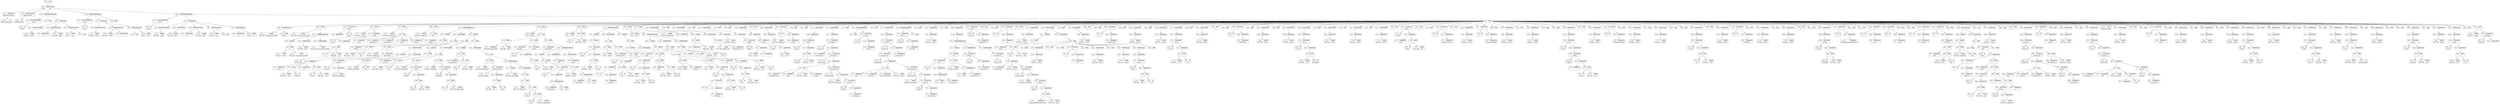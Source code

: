 digraph ast {
node [shape=none];
97361 [label=<<TABLE border='1' cellspacing='0' cellpadding='10' style='rounded' ><TR><TD border='0'>97361</TD><TD border='0'><B>ClassName</B></TD></TR><HR/><TR><TD border='0' cellpadding='5' colspan='2'>Walker_Nav_Menu_Edit</TD></TR></TABLE>>];
97361 -> 97360 [weight=2];
97360 [label=<<TABLE border='1' cellspacing='0' cellpadding='10' style='rounded' ><TR><TD border='0'>97360</TD><TD border='0'><B>Id</B></TD></TR><HR/><TR><TD border='0' cellpadding='5' colspan='2'>Walker_Nav_Menu_Edit</TD></TR></TABLE>>];
97363 [label=<<TABLE border='1' cellspacing='0' cellpadding='10' style='rounded' ><TR><TD border='0'>97363</TD><TD border='0'><B>ParentClassName</B></TD></TR><HR/><TR><TD border='0' cellpadding='5' colspan='2'>Walker_Nav_Menu</TD></TR></TABLE>>];
97363 -> 97362 [weight=2];
97362 [label=<<TABLE border='1' cellspacing='0' cellpadding='10' style='rounded' ><TR><TD border='0'>97362</TD><TD border='0'><B>Id</B></TD></TR><HR/><TR><TD border='0' cellpadding='5' colspan='2'>Walker_Nav_Menu</TD></TR></TABLE>>];
97365 [label=<<TABLE border='1' cellspacing='0' cellpadding='10' style='rounded' ><TR><TD border='0'>97365</TD><TD border='0'><B>ReturnValueMethod</B></TD></TR><HR/><TR><TD border='0' cellpadding='5' colspan='2'>start_lvl</TD></TR></TABLE>>];
97365 -> 97364 [weight=2];
97364 [label=<<TABLE border='1' cellspacing='0' cellpadding='10' style='rounded' ><TR><TD border='0'>97364</TD><TD border='0'><B>Id</B></TD></TR><HR/><TR><TD border='0' cellpadding='5' colspan='2'>start_lvl</TD></TR></TABLE>>];
97367 [label=<<TABLE border='1' cellspacing='0' cellpadding='10' style='rounded' ><TR><TD border='0'>97367</TD><TD border='0'><B>ReferenceParameter</B></TD></TR></TABLE>>];
97367 -> 97366 [weight=2];
97366 [label=<<TABLE border='1' cellspacing='0' cellpadding='10' style='rounded' ><TR><TD border='0'>97366</TD><TD border='0'><B>Variable</B></TD></TR><HR/><TR><TD border='0' cellpadding='5'>(599, 2287)</TD><TD border='0' cellpadding='5'>output</TD></TR></TABLE>>];
97369 [label=<<TABLE border='1' cellspacing='0' cellpadding='10' style='rounded' ><TR><TD border='0'>97369</TD><TD border='0'><B>IntegerLiteral</B></TD></TR><HR/><TR><TD border='0' cellpadding='5' colspan='2'>0</TD></TR></TABLE>>];
97368 [label=<<TABLE border='1' cellspacing='0' cellpadding='10' style='rounded' ><TR><TD border='0'>97368</TD><TD border='0'><B>Variable</B></TD></TR><HR/><TR><TD border='0' cellpadding='5'>(599, 2288)</TD><TD border='0' cellpadding='5'>depth</TD></TR></TABLE>>];
97371 [label=<<TABLE border='1' cellspacing='0' cellpadding='10' style='rounded' ><TR><TD border='0'>97371</TD><TD border='0'><B>Variable</B></TD></TR><HR/><TR><TD border='0' cellpadding='5'>(0, 2197)</TD><TD border='0' cellpadding='5'>args</TD></TR></TABLE>>];
97370 [label=<<TABLE border='1' cellspacing='0' cellpadding='10' style='rounded' ><TR><TD border='0'>97370</TD><TD border='0'><B>OptValueParameter</B></TD></TR></TABLE>>];
97370 -> 97368 [weight=2];
97370 -> 97369 [weight=2];
97373 [label=<<TABLE border='1' cellspacing='0' cellpadding='10' style='rounded' ><TR><TD border='0'>97373</TD><TD border='0'><B>OptValueParameter</B></TD></TR></TABLE>>];
97373 -> 97371 [weight=2];
97373 -> 97372 [weight=2];
97372 [label=<<TABLE border='1' cellspacing='0' cellpadding='10' style='rounded' ><TR><TD border='0'>97372</TD><TD border='0'><B>Array</B></TD></TR></TABLE>>];
97375 [label=<<TABLE border='1' cellspacing='0' cellpadding='10' style='rounded' ><TR><TD border='0'>97375</TD><TD border='0'><B>Block</B></TD></TR></TABLE>>];
97374 [label=<<TABLE border='1' cellspacing='0' cellpadding='10' style='rounded' ><TR><TD border='0'>97374</TD><TD border='0'><B>ParameterList</B></TD></TR></TABLE>>];
97374 -> 97367 [weight=2];
97374 -> 97370 [weight=2];
97374 -> 97373 [weight=2];
97377 [label=<<TABLE border='1' cellspacing='0' cellpadding='10' style='rounded' ><TR><TD border='0'>97377</TD><TD border='0'><B>Id</B></TD></TR><HR/><TR><TD border='0' cellpadding='5' colspan='2'>end_lvl</TD></TR></TABLE>>];
97376 [label=<<TABLE border='1' cellspacing='0' cellpadding='10' style='rounded' ><TR><TD border='0'>97376</TD><TD border='0'><B>PublicMethodStatement</B></TD></TR></TABLE>>];
97376 -> 97365 [weight=2];
97376 -> 97374 [weight=2];
97376 -> 97375 [weight=2];
97379 [label=<<TABLE border='1' cellspacing='0' cellpadding='10' style='rounded' ><TR><TD border='0'>97379</TD><TD border='0'><B>Variable</B></TD></TR><HR/><TR><TD border='0' cellpadding='5'>(599, 2287)</TD><TD border='0' cellpadding='5'>output</TD></TR></TABLE>>];
97378 [label=<<TABLE border='1' cellspacing='0' cellpadding='10' style='rounded' ><TR><TD border='0'>97378</TD><TD border='0'><B>ReturnValueMethod</B></TD></TR><HR/><TR><TD border='0' cellpadding='5' colspan='2'>end_lvl</TD></TR></TABLE>>];
97378 -> 97377 [weight=2];
97381 [label=<<TABLE border='1' cellspacing='0' cellpadding='10' style='rounded' ><TR><TD border='0'>97381</TD><TD border='0'><B>Variable</B></TD></TR><HR/><TR><TD border='0' cellpadding='5'>(599, 2288)</TD><TD border='0' cellpadding='5'>depth</TD></TR></TABLE>>];
97380 [label=<<TABLE border='1' cellspacing='0' cellpadding='10' style='rounded' ><TR><TD border='0'>97380</TD><TD border='0'><B>ReferenceParameter</B></TD></TR></TABLE>>];
97380 -> 97379 [weight=2];
97383 [label=<<TABLE border='1' cellspacing='0' cellpadding='10' style='rounded' ><TR><TD border='0'>97383</TD><TD border='0'><B>OptValueParameter</B></TD></TR></TABLE>>];
97383 -> 97381 [weight=2];
97383 -> 97382 [weight=2];
97382 [label=<<TABLE border='1' cellspacing='0' cellpadding='10' style='rounded' ><TR><TD border='0'>97382</TD><TD border='0'><B>IntegerLiteral</B></TD></TR><HR/><TR><TD border='0' cellpadding='5' colspan='2'>0</TD></TR></TABLE>>];
97385 [label=<<TABLE border='1' cellspacing='0' cellpadding='10' style='rounded' ><TR><TD border='0'>97385</TD><TD border='0'><B>Array</B></TD></TR></TABLE>>];
97384 [label=<<TABLE border='1' cellspacing='0' cellpadding='10' style='rounded' ><TR><TD border='0'>97384</TD><TD border='0'><B>Variable</B></TD></TR><HR/><TR><TD border='0' cellpadding='5'>(0, 2197)</TD><TD border='0' cellpadding='5'>args</TD></TR></TABLE>>];
97387 [label=<<TABLE border='1' cellspacing='0' cellpadding='10' style='rounded' ><TR><TD border='0'>97387</TD><TD border='0'><B>ParameterList</B></TD></TR></TABLE>>];
97387 -> 97380 [weight=2];
97387 -> 97383 [weight=2];
97387 -> 97386 [weight=2];
97386 [label=<<TABLE border='1' cellspacing='0' cellpadding='10' style='rounded' ><TR><TD border='0'>97386</TD><TD border='0'><B>OptValueParameter</B></TD></TR></TABLE>>];
97386 -> 97384 [weight=2];
97386 -> 97385 [weight=2];
97389 [label=<<TABLE border='1' cellspacing='0' cellpadding='10' style='rounded' ><TR><TD border='0'>97389</TD><TD border='0'><B>PublicMethodStatement</B></TD></TR></TABLE>>];
97389 -> 97378 [weight=2];
97389 -> 97387 [weight=2];
97389 -> 97388 [weight=2];
97388 [label=<<TABLE border='1' cellspacing='0' cellpadding='10' style='rounded' ><TR><TD border='0'>97388</TD><TD border='0'><B>Block</B></TD></TR></TABLE>>];
97391 [label=<<TABLE border='1' cellspacing='0' cellpadding='10' style='rounded' ><TR><TD border='0'>97391</TD><TD border='0'><B>ReturnValueMethod</B></TD></TR><HR/><TR><TD border='0' cellpadding='5' colspan='2'>start_el</TD></TR></TABLE>>];
97391 -> 97390 [weight=2];
97390 [label=<<TABLE border='1' cellspacing='0' cellpadding='10' style='rounded' ><TR><TD border='0'>97390</TD><TD border='0'><B>Id</B></TD></TR><HR/><TR><TD border='0' cellpadding='5' colspan='2'>start_el</TD></TR></TABLE>>];
97393 [label=<<TABLE border='1' cellspacing='0' cellpadding='10' style='rounded' ><TR><TD border='0'>97393</TD><TD border='0'><B>ReferenceParameter</B></TD></TR></TABLE>>];
97393 -> 97392 [weight=2];
97392 [label=<<TABLE border='1' cellspacing='0' cellpadding='10' style='rounded' ><TR><TD border='0'>97392</TD><TD border='0'><B>Variable</B></TD></TR><HR/><TR><TD border='0' cellpadding='5'>(599, 2287)</TD><TD border='0' cellpadding='5'>output</TD></TR></TABLE>>];
97395 [label=<<TABLE border='1' cellspacing='0' cellpadding='10' style='rounded' ><TR><TD border='0'>97395</TD><TD border='0'><B>ValueParameter</B></TD></TR></TABLE>>];
97395 -> 97394 [weight=2];
97394 [label=<<TABLE border='1' cellspacing='0' cellpadding='10' style='rounded' ><TR><TD border='0'>97394</TD><TD border='0'><B>Variable</B></TD></TR><HR/><TR><TD border='0' cellpadding='5'>(599, 2289)</TD><TD border='0' cellpadding='5'>item</TD></TR></TABLE>>];
97397 [label=<<TABLE border='1' cellspacing='0' cellpadding='10' style='rounded' ><TR><TD border='0'>97397</TD><TD border='0'><B>IntegerLiteral</B></TD></TR><HR/><TR><TD border='0' cellpadding='5' colspan='2'>0</TD></TR></TABLE>>];
97396 [label=<<TABLE border='1' cellspacing='0' cellpadding='10' style='rounded' ><TR><TD border='0'>97396</TD><TD border='0'><B>Variable</B></TD></TR><HR/><TR><TD border='0' cellpadding='5'>(599, 2288)</TD><TD border='0' cellpadding='5'>depth</TD></TR></TABLE>>];
97399 [label=<<TABLE border='1' cellspacing='0' cellpadding='10' style='rounded' ><TR><TD border='0'>97399</TD><TD border='0'><B>Variable</B></TD></TR><HR/><TR><TD border='0' cellpadding='5'>(0, 2197)</TD><TD border='0' cellpadding='5'>args</TD></TR></TABLE>>];
97398 [label=<<TABLE border='1' cellspacing='0' cellpadding='10' style='rounded' ><TR><TD border='0'>97398</TD><TD border='0'><B>OptValueParameter</B></TD></TR></TABLE>>];
97398 -> 97396 [weight=2];
97398 -> 97397 [weight=2];
97401 [label=<<TABLE border='1' cellspacing='0' cellpadding='10' style='rounded' ><TR><TD border='0'>97401</TD><TD border='0'><B>OptValueParameter</B></TD></TR></TABLE>>];
97401 -> 97399 [weight=2];
97401 -> 97400 [weight=2];
97400 [label=<<TABLE border='1' cellspacing='0' cellpadding='10' style='rounded' ><TR><TD border='0'>97400</TD><TD border='0'><B>Array</B></TD></TR></TABLE>>];
97403 [label=<<TABLE border='1' cellspacing='0' cellpadding='10' style='rounded' ><TR><TD border='0'>97403</TD><TD border='0'><B>IntegerLiteral</B></TD></TR><HR/><TR><TD border='0' cellpadding='5' colspan='2'>0</TD></TR></TABLE>>];
97402 [label=<<TABLE border='1' cellspacing='0' cellpadding='10' style='rounded' ><TR><TD border='0'>97402</TD><TD border='0'><B>Variable</B></TD></TR><HR/><TR><TD border='0' cellpadding='5'>(0, 831)</TD><TD border='0' cellpadding='5'>id</TD></TR></TABLE>>];
97405 [label=<<TABLE border='1' cellspacing='0' cellpadding='10' style='rounded' ><TR><TD border='0'>97405</TD><TD border='0'><B>ParameterList</B></TD></TR></TABLE>>];
97405 -> 97393 [weight=2];
97405 -> 97395 [weight=2];
97405 -> 97398 [weight=2];
97405 -> 97401 [weight=2];
97405 -> 97404 [weight=2];
97404 [label=<<TABLE border='1' cellspacing='0' cellpadding='10' style='rounded' ><TR><TD border='0'>97404</TD><TD border='0'><B>OptValueParameter</B></TD></TR></TABLE>>];
97404 -> 97402 [weight=2];
97404 -> 97403 [weight=2];
97407 [label=<<TABLE border='1' cellspacing='0' cellpadding='10' style='rounded' ><TR><TD border='0'>97407</TD><TD border='0'><B>Variable</B></TD></TR><HR/><TR><TD border='0' cellpadding='5'>(599, 2290)</TD><TD border='0' cellpadding='5'>_wp_nav_menu_max_depth</TD></TR></TABLE>>];
97406 [label=<<TABLE border='1' cellspacing='0' cellpadding='10' style='rounded' ><TR><TD border='0'>97406</TD><TD border='0'><B>Global</B></TD></TR><HR/><TR><TD border='0' cellpadding='5' colspan='2'>global</TD></TR></TABLE>>];
97409 [label=<<TABLE border='1' cellspacing='0' cellpadding='10' style='rounded' ><TR><TD border='0'>97409</TD><TD border='0'><B>Variable</B></TD></TR><HR/><TR><TD border='0' cellpadding='5'>(599, 2290)</TD><TD border='0' cellpadding='5'>_wp_nav_menu_max_depth</TD></TR></TABLE>>];
97408 [label=<<TABLE border='1' cellspacing='0' cellpadding='10' style='rounded' ><TR><TD border='0'>97408</TD><TD border='0'><B>VariableStatement</B></TD></TR></TABLE>>];
97408 -> 97406 [weight=2];
97408 -> 97407 [weight=2];
97411 [label=<<TABLE border='1' cellspacing='0' cellpadding='10' style='rounded' ><TR><TD border='0'>97411</TD><TD border='0'><B>Variable</B></TD></TR><HR/><TR><TD border='0' cellpadding='5'>(599, 2288)</TD><TD border='0' cellpadding='5'>depth</TD></TR></TABLE>>];
97410 [label=<<TABLE border='1' cellspacing='0' cellpadding='10' style='rounded' ><TR><TD border='0'>97410</TD><TD border='0'><B>BinOP</B></TD></TR><HR/><TR><TD border='0' cellpadding='5' colspan='2'>=</TD></TR></TABLE>>];
97410 -> 97409 [weight=2];
97410 -> 97419 [weight=2];
97413 [label=<<TABLE border='1' cellspacing='0' cellpadding='10' style='rounded' ><TR><TD border='0'>97413</TD><TD border='0'><B>Variable</B></TD></TR><HR/><TR><TD border='0' cellpadding='5'>(599, 2290)</TD><TD border='0' cellpadding='5'>_wp_nav_menu_max_depth</TD></TR></TABLE>>];
97412 [label=<<TABLE border='1' cellspacing='0' cellpadding='10' style='rounded' ><TR><TD border='0'>97412</TD><TD border='0'><B>RelOP</B></TD></TR><HR/><TR><TD border='0' cellpadding='5' colspan='2'>&gt;</TD></TR></TABLE>>];
97412 -> 97411 [weight=2];
97412 -> 97413 [weight=2];
97415 [label=<<TABLE border='1' cellspacing='0' cellpadding='10' style='rounded' ><TR><TD border='0'>97415</TD><TD border='0'><B>Variable</B></TD></TR><HR/><TR><TD border='0' cellpadding='5'>(599, 2288)</TD><TD border='0' cellpadding='5'>depth</TD></TR></TABLE>>];
97414 [label=<<TABLE border='1' cellspacing='0' cellpadding='10' style='rounded' ><TR><TD border='0'>97414</TD><TD border='0'><B>Condition</B></TD></TR></TABLE>>];
97414 -> 97412 [weight=2];
97417 [label=<<TABLE border='1' cellspacing='0' cellpadding='10' style='rounded' ><TR><TD border='0'>97417</TD><TD border='0'><B>Variable</B></TD></TR><HR/><TR><TD border='0' cellpadding='5'>(599, 2290)</TD><TD border='0' cellpadding='5'>_wp_nav_menu_max_depth</TD></TR></TABLE>>];
97416 [label=<<TABLE border='1' cellspacing='0' cellpadding='10' style='rounded' ><TR><TD border='0'>97416</TD><TD border='0'><B>ConditionalTrue</B></TD></TR></TABLE>>];
97416 -> 97415 [weight=2];
97419 [label=<<TABLE border='1' cellspacing='0' cellpadding='10' style='rounded' ><TR><TD border='0'>97419</TD><TD border='0'><B>ConditionalExpression</B></TD></TR></TABLE>>];
97419 -> 97414 [weight=2];
97419 -> 97416 [weight=2];
97419 -> 97418 [weight=2];
97418 [label=<<TABLE border='1' cellspacing='0' cellpadding='10' style='rounded' ><TR><TD border='0'>97418</TD><TD border='0'><B>ConditionalFalse</B></TD></TR></TABLE>>];
97418 -> 97417 [weight=2];
97421 [label=<<TABLE border='1' cellspacing='0' cellpadding='10' style='rounded' ><TR><TD border='0'>97421</TD><TD border='0'><B>ArgumentList</B></TD></TR></TABLE>>];
97420 [label=<<TABLE border='1' cellspacing='0' cellpadding='10' style='rounded' ><TR><TD border='0'>97420</TD><TD border='0'><B>Id</B></TD></TR><HR/><TR><TD border='0' cellpadding='5' colspan='2'>ob_start</TD></TR></TABLE>>];
97423 [label=<<TABLE border='1' cellspacing='0' cellpadding='10' style='rounded' ><TR><TD border='0'>97423</TD><TD border='0'><B>Variable</B></TD></TR><HR/><TR><TD border='0' cellpadding='5'>(599, 2291)</TD><TD border='0' cellpadding='5'>item_id</TD></TR></TABLE>>];
97422 [label=<<TABLE border='1' cellspacing='0' cellpadding='10' style='rounded' ><TR><TD border='0'>97422</TD><TD border='0'><B>FunctionCall</B></TD></TR><HR/><TR><TD border='0' cellpadding='5' colspan='2'>ob_start</TD></TR></TABLE>>];
97422 -> 97420 [weight=2];
97422 -> 97421 [weight=2];
97425 [label=<<TABLE border='1' cellspacing='0' cellpadding='10' style='rounded' ><TR><TD border='0'>97425</TD><TD border='0'><B>Id</B></TD></TR><HR/><TR><TD border='0' cellpadding='5' colspan='2'>esc_attr</TD></TR></TABLE>>];
97424 [label=<<TABLE border='1' cellspacing='0' cellpadding='10' style='rounded' ><TR><TD border='0'>97424</TD><TD border='0'><B>BinOP</B></TD></TR><HR/><TR><TD border='0' cellpadding='5' colspan='2'>=</TD></TR></TABLE>>];
97424 -> 97423 [weight=2];
97424 -> 97430 [weight=2];
97427 [label=<<TABLE border='1' cellspacing='0' cellpadding='10' style='rounded' ><TR><TD border='0'>97427</TD><TD border='0'><B>Id</B></TD></TR><HR/><TR><TD border='0' cellpadding='5' colspan='2'>ID</TD></TR></TABLE>>];
97426 [label=<<TABLE border='1' cellspacing='0' cellpadding='10' style='rounded' ><TR><TD border='0'>97426</TD><TD border='0'><B>Variable</B></TD></TR><HR/><TR><TD border='0' cellpadding='5'>(599, 2289)</TD><TD border='0' cellpadding='5'>item</TD></TR></TABLE>>];
97429 [label=<<TABLE border='1' cellspacing='0' cellpadding='10' style='rounded' ><TR><TD border='0'>97429</TD><TD border='0'><B>ArgumentList</B></TD></TR></TABLE>>];
97429 -> 97428 [weight=2];
97428 [label=<<TABLE border='1' cellspacing='0' cellpadding='10' style='rounded' ><TR><TD border='0'>97428</TD><TD border='0'><B>BinOP</B></TD></TR><HR/><TR><TD border='0' cellpadding='5' colspan='2'>-&gt;</TD></TR></TABLE>>];
97428 -> 97426 [weight=2];
97428 -> 97427 [weight=2];
97431 [label=<<TABLE border='1' cellspacing='0' cellpadding='10' style='rounded' ><TR><TD border='0'>97431</TD><TD border='0'><B>Variable</B></TD></TR><HR/><TR><TD border='0' cellpadding='5'>(599, 2292)</TD><TD border='0' cellpadding='5'>removed_args</TD></TR></TABLE>>];
97430 [label=<<TABLE border='1' cellspacing='0' cellpadding='10' style='rounded' ><TR><TD border='0'>97430</TD><TD border='0'><B>FunctionCall</B></TD></TR><HR/><TR><TD border='0' cellpadding='5' colspan='2'>esc_attr</TD></TR></TABLE>>];
97430 -> 97425 [weight=2];
97430 -> 97429 [weight=2];
97433 [label=<<TABLE border='1' cellspacing='0' cellpadding='10' style='rounded' ><TR><TD border='0'>97433</TD><TD border='0'><B>StringLiteral</B></TD></TR><HR/><TR><TD border='0' cellpadding='5' colspan='2'>action</TD></TR></TABLE>>];
97432 [label=<<TABLE border='1' cellspacing='0' cellpadding='10' style='rounded' ><TR><TD border='0'>97432</TD><TD border='0'><B>BinOP</B></TD></TR><HR/><TR><TD border='0' cellpadding='5' colspan='2'>=</TD></TR></TABLE>>];
97432 -> 97431 [weight=2];
97432 -> 97439 [weight=2];
97435 [label=<<TABLE border='1' cellspacing='0' cellpadding='10' style='rounded' ><TR><TD border='0'>97435</TD><TD border='0'><B>StringLiteral</B></TD></TR><HR/><TR><TD border='0' cellpadding='5' colspan='2'>edit-menu-item</TD></TR></TABLE>>];
97434 [label=<<TABLE border='1' cellspacing='0' cellpadding='10' style='rounded' ><TR><TD border='0'>97434</TD><TD border='0'><B>StringLiteral</B></TD></TR><HR/><TR><TD border='0' cellpadding='5' colspan='2'>customlink-tab</TD></TR></TABLE>>];
97437 [label=<<TABLE border='1' cellspacing='0' cellpadding='10' style='rounded' ><TR><TD border='0'>97437</TD><TD border='0'><B>StringLiteral</B></TD></TR><HR/><TR><TD border='0' cellpadding='5' colspan='2'>page-tab</TD></TR></TABLE>>];
97436 [label=<<TABLE border='1' cellspacing='0' cellpadding='10' style='rounded' ><TR><TD border='0'>97436</TD><TD border='0'><B>StringLiteral</B></TD></TR><HR/><TR><TD border='0' cellpadding='5' colspan='2'>menu-item</TD></TR></TABLE>>];
97439 [label=<<TABLE border='1' cellspacing='0' cellpadding='10' style='rounded' ><TR><TD border='0'>97439</TD><TD border='0'><B>Array</B></TD></TR></TABLE>>];
97439 -> 97433 [weight=2];
97439 -> 97434 [weight=2];
97439 -> 97435 [weight=2];
97439 -> 97436 [weight=2];
97439 -> 97437 [weight=2];
97439 -> 97438 [weight=2];
97438 [label=<<TABLE border='1' cellspacing='0' cellpadding='10' style='rounded' ><TR><TD border='0'>97438</TD><TD border='0'><B>StringLiteral</B></TD></TR><HR/><TR><TD border='0' cellpadding='5' colspan='2'>_wpnonce</TD></TR></TABLE>>];
97441 [label=<<TABLE border='1' cellspacing='0' cellpadding='10' style='rounded' ><TR><TD border='0'>97441</TD><TD border='0'><B>BinOP</B></TD></TR><HR/><TR><TD border='0' cellpadding='5' colspan='2'>=</TD></TR></TABLE>>];
97441 -> 97440 [weight=2];
97441 -> 97442 [weight=2];
97440 [label=<<TABLE border='1' cellspacing='0' cellpadding='10' style='rounded' ><TR><TD border='0'>97440</TD><TD border='0'><B>Variable</B></TD></TR><HR/><TR><TD border='0' cellpadding='5'>(599, 2293)</TD><TD border='0' cellpadding='5'>original_title</TD></TR></TABLE>>];
97443 [label=<<TABLE border='1' cellspacing='0' cellpadding='10' style='rounded' ><TR><TD border='0'>97443</TD><TD border='0'><B>StringLiteral</B></TD></TR><HR/><TR><TD border='0' cellpadding='5' colspan='2'>taxonomy</TD></TR></TABLE>>];
97442 [label=<<TABLE border='1' cellspacing='0' cellpadding='10' style='rounded' ><TR><TD border='0'>97442</TD><TD border='0'><B>False</B></TD></TR><HR/><TR><TD border='0' cellpadding='5' colspan='2'>false</TD></TR></TABLE>>];
97445 [label=<<TABLE border='1' cellspacing='0' cellpadding='10' style='rounded' ><TR><TD border='0'>97445</TD><TD border='0'><B>Variable</B></TD></TR><HR/><TR><TD border='0' cellpadding='5'>(599, 2289)</TD><TD border='0' cellpadding='5'>item</TD></TR></TABLE>>];
97444 [label=<<TABLE border='1' cellspacing='0' cellpadding='10' style='rounded' ><TR><TD border='0'>97444</TD><TD border='0'><B>RelOP</B></TD></TR><HR/><TR><TD border='0' cellpadding='5' colspan='2'>==</TD></TR></TABLE>>];
97444 -> 97443 [weight=2];
97444 -> 97447 [weight=2];
97447 [label=<<TABLE border='1' cellspacing='0' cellpadding='10' style='rounded' ><TR><TD border='0'>97447</TD><TD border='0'><B>BinOP</B></TD></TR><HR/><TR><TD border='0' cellpadding='5' colspan='2'>-&gt;</TD></TR></TABLE>>];
97447 -> 97445 [weight=2];
97447 -> 97446 [weight=2];
97446 [label=<<TABLE border='1' cellspacing='0' cellpadding='10' style='rounded' ><TR><TD border='0'>97446</TD><TD border='0'><B>Id</B></TD></TR><HR/><TR><TD border='0' cellpadding='5' colspan='2'>type</TD></TR></TABLE>>];
97449 [label=<<TABLE border='1' cellspacing='0' cellpadding='10' style='rounded' ><TR><TD border='0'>97449</TD><TD border='0'><B>Variable</B></TD></TR><HR/><TR><TD border='0' cellpadding='5'>(599, 2293)</TD><TD border='0' cellpadding='5'>original_title</TD></TR></TABLE>>];
97448 [label=<<TABLE border='1' cellspacing='0' cellpadding='10' style='rounded' ><TR><TD border='0'>97448</TD><TD border='0'><B>Condition</B></TD></TR></TABLE>>];
97448 -> 97444 [weight=2];
97451 [label=<<TABLE border='1' cellspacing='0' cellpadding='10' style='rounded' ><TR><TD border='0'>97451</TD><TD border='0'><B>Id</B></TD></TR><HR/><TR><TD border='0' cellpadding='5' colspan='2'>get_term_field</TD></TR></TABLE>>];
97450 [label=<<TABLE border='1' cellspacing='0' cellpadding='10' style='rounded' ><TR><TD border='0'>97450</TD><TD border='0'><B>BinOP</B></TD></TR><HR/><TR><TD border='0' cellpadding='5' colspan='2'>=</TD></TR></TABLE>>];
97450 -> 97449 [weight=2];
97450 -> 97461 [weight=2];
97453 [label=<<TABLE border='1' cellspacing='0' cellpadding='10' style='rounded' ><TR><TD border='0'>97453</TD><TD border='0'><B>Variable</B></TD></TR><HR/><TR><TD border='0' cellpadding='5'>(599, 2289)</TD><TD border='0' cellpadding='5'>item</TD></TR></TABLE>>];
97452 [label=<<TABLE border='1' cellspacing='0' cellpadding='10' style='rounded' ><TR><TD border='0'>97452</TD><TD border='0'><B>StringLiteral</B></TD></TR><HR/><TR><TD border='0' cellpadding='5' colspan='2'>name</TD></TR></TABLE>>];
97455 [label=<<TABLE border='1' cellspacing='0' cellpadding='10' style='rounded' ><TR><TD border='0'>97455</TD><TD border='0'><B>BinOP</B></TD></TR><HR/><TR><TD border='0' cellpadding='5' colspan='2'>-&gt;</TD></TR></TABLE>>];
97455 -> 97453 [weight=2];
97455 -> 97454 [weight=2];
97454 [label=<<TABLE border='1' cellspacing='0' cellpadding='10' style='rounded' ><TR><TD border='0'>97454</TD><TD border='0'><B>Id</B></TD></TR><HR/><TR><TD border='0' cellpadding='5' colspan='2'>object_id</TD></TR></TABLE>>];
97457 [label=<<TABLE border='1' cellspacing='0' cellpadding='10' style='rounded' ><TR><TD border='0'>97457</TD><TD border='0'><B>Id</B></TD></TR><HR/><TR><TD border='0' cellpadding='5' colspan='2'>object</TD></TR></TABLE>>];
97456 [label=<<TABLE border='1' cellspacing='0' cellpadding='10' style='rounded' ><TR><TD border='0'>97456</TD><TD border='0'><B>Variable</B></TD></TR><HR/><TR><TD border='0' cellpadding='5'>(599, 2289)</TD><TD border='0' cellpadding='5'>item</TD></TR></TABLE>>];
97459 [label=<<TABLE border='1' cellspacing='0' cellpadding='10' style='rounded' ><TR><TD border='0'>97459</TD><TD border='0'><B>StringLiteral</B></TD></TR><HR/><TR><TD border='0' cellpadding='5' colspan='2'>raw</TD></TR></TABLE>>];
97458 [label=<<TABLE border='1' cellspacing='0' cellpadding='10' style='rounded' ><TR><TD border='0'>97458</TD><TD border='0'><B>BinOP</B></TD></TR><HR/><TR><TD border='0' cellpadding='5' colspan='2'>-&gt;</TD></TR></TABLE>>];
97458 -> 97456 [weight=2];
97458 -> 97457 [weight=2];
97461 [label=<<TABLE border='1' cellspacing='0' cellpadding='10' style='rounded' ><TR><TD border='0'>97461</TD><TD border='0'><B>FunctionCall</B></TD></TR><HR/><TR><TD border='0' cellpadding='5' colspan='2'>get_term_field</TD></TR></TABLE>>];
97461 -> 97451 [weight=2];
97461 -> 97460 [weight=2];
97460 [label=<<TABLE border='1' cellspacing='0' cellpadding='10' style='rounded' ><TR><TD border='0'>97460</TD><TD border='0'><B>ArgumentList</B></TD></TR></TABLE>>];
97460 -> 97452 [weight=2];
97460 -> 97455 [weight=2];
97460 -> 97458 [weight=2];
97460 -> 97459 [weight=2];
97463 [label=<<TABLE border='1' cellspacing='0' cellpadding='10' style='rounded' ><TR><TD border='0'>97463</TD><TD border='0'><B>Variable</B></TD></TR><HR/><TR><TD border='0' cellpadding='5'>(599, 2293)</TD><TD border='0' cellpadding='5'>original_title</TD></TR></TABLE>>];
97462 [label=<<TABLE border='1' cellspacing='0' cellpadding='10' style='rounded' ><TR><TD border='0'>97462</TD><TD border='0'><B>Id</B></TD></TR><HR/><TR><TD border='0' cellpadding='5' colspan='2'>is_wp_error</TD></TR></TABLE>>];
97465 [label=<<TABLE border='1' cellspacing='0' cellpadding='10' style='rounded' ><TR><TD border='0'>97465</TD><TD border='0'><B>FunctionCall</B></TD></TR><HR/><TR><TD border='0' cellpadding='5' colspan='2'>is_wp_error</TD></TR></TABLE>>];
97465 -> 97462 [weight=2];
97465 -> 97464 [weight=2];
97464 [label=<<TABLE border='1' cellspacing='0' cellpadding='10' style='rounded' ><TR><TD border='0'>97464</TD><TD border='0'><B>ArgumentList</B></TD></TR></TABLE>>];
97464 -> 97463 [weight=2];
97467 [label=<<TABLE border='1' cellspacing='0' cellpadding='10' style='rounded' ><TR><TD border='0'>97467</TD><TD border='0'><B>Variable</B></TD></TR><HR/><TR><TD border='0' cellpadding='5'>(599, 2293)</TD><TD border='0' cellpadding='5'>original_title</TD></TR></TABLE>>];
97466 [label=<<TABLE border='1' cellspacing='0' cellpadding='10' style='rounded' ><TR><TD border='0'>97466</TD><TD border='0'><B>Condition</B></TD></TR></TABLE>>];
97466 -> 97465 [weight=2];
97469 [label=<<TABLE border='1' cellspacing='0' cellpadding='10' style='rounded' ><TR><TD border='0'>97469</TD><TD border='0'><B>False</B></TD></TR><HR/><TR><TD border='0' cellpadding='5' colspan='2'>false</TD></TR></TABLE>>];
97468 [label=<<TABLE border='1' cellspacing='0' cellpadding='10' style='rounded' ><TR><TD border='0'>97468</TD><TD border='0'><B>BinOP</B></TD></TR><HR/><TR><TD border='0' cellpadding='5' colspan='2'>=</TD></TR></TABLE>>];
97468 -> 97467 [weight=2];
97468 -> 97469 [weight=2];
97471 [label=<<TABLE border='1' cellspacing='0' cellpadding='10' style='rounded' ><TR><TD border='0'>97471</TD><TD border='0'><B>StatementBody</B></TD></TR></TABLE>>];
97471 -> 97468 [weight=2];
97470 [label=<<TABLE border='1' cellspacing='0' cellpadding='10' style='rounded' ><TR><TD border='0'>97470</TD><TD border='0'><B>IfThenStatement</B></TD></TR></TABLE>>];
97470 -> 97466 [weight=2];
97470 -> 97471 [weight=2];
97473 [label=<<TABLE border='1' cellspacing='0' cellpadding='10' style='rounded' ><TR><TD border='0'>97473</TD><TD border='0'><B>IfThenElifStatement</B></TD></TR></TABLE>>];
97473 -> 97448 [weight=2];
97473 -> 97474 [weight=2];
97473 -> 97529 [weight=2];
97472 [label=<<TABLE border='1' cellspacing='0' cellpadding='10' style='rounded' ><TR><TD border='0'>97472</TD><TD border='0'><B>Block</B></TD></TR></TABLE>>];
97472 -> 97450 [weight=2];
97472 -> 97470 [weight=2];
97475 [label=<<TABLE border='1' cellspacing='0' cellpadding='10' style='rounded' ><TR><TD border='0'>97475</TD><TD border='0'><B>StringLiteral</B></TD></TR><HR/><TR><TD border='0' cellpadding='5' colspan='2'>post_type</TD></TR></TABLE>>];
97474 [label=<<TABLE border='1' cellspacing='0' cellpadding='10' style='rounded' ><TR><TD border='0'>97474</TD><TD border='0'><B>StatementBody</B></TD></TR></TABLE>>];
97474 -> 97472 [weight=2];
97477 [label=<<TABLE border='1' cellspacing='0' cellpadding='10' style='rounded' ><TR><TD border='0'>97477</TD><TD border='0'><B>Variable</B></TD></TR><HR/><TR><TD border='0' cellpadding='5'>(599, 2289)</TD><TD border='0' cellpadding='5'>item</TD></TR></TABLE>>];
97476 [label=<<TABLE border='1' cellspacing='0' cellpadding='10' style='rounded' ><TR><TD border='0'>97476</TD><TD border='0'><B>RelOP</B></TD></TR><HR/><TR><TD border='0' cellpadding='5' colspan='2'>==</TD></TR></TABLE>>];
97476 -> 97475 [weight=2];
97476 -> 97479 [weight=2];
97479 [label=<<TABLE border='1' cellspacing='0' cellpadding='10' style='rounded' ><TR><TD border='0'>97479</TD><TD border='0'><B>BinOP</B></TD></TR><HR/><TR><TD border='0' cellpadding='5' colspan='2'>-&gt;</TD></TR></TABLE>>];
97479 -> 97477 [weight=2];
97479 -> 97478 [weight=2];
97478 [label=<<TABLE border='1' cellspacing='0' cellpadding='10' style='rounded' ><TR><TD border='0'>97478</TD><TD border='0'><B>Id</B></TD></TR><HR/><TR><TD border='0' cellpadding='5' colspan='2'>type</TD></TR></TABLE>>];
97481 [label=<<TABLE border='1' cellspacing='0' cellpadding='10' style='rounded' ><TR><TD border='0'>97481</TD><TD border='0'><B>Variable</B></TD></TR><HR/><TR><TD border='0' cellpadding='5'>(599, 2294)</TD><TD border='0' cellpadding='5'>original_object</TD></TR></TABLE>>];
97480 [label=<<TABLE border='1' cellspacing='0' cellpadding='10' style='rounded' ><TR><TD border='0'>97480</TD><TD border='0'><B>Condition</B></TD></TR></TABLE>>];
97480 -> 97476 [weight=2];
97483 [label=<<TABLE border='1' cellspacing='0' cellpadding='10' style='rounded' ><TR><TD border='0'>97483</TD><TD border='0'><B>Id</B></TD></TR><HR/><TR><TD border='0' cellpadding='5' colspan='2'>get_post</TD></TR></TABLE>>];
97482 [label=<<TABLE border='1' cellspacing='0' cellpadding='10' style='rounded' ><TR><TD border='0'>97482</TD><TD border='0'><B>BinOP</B></TD></TR><HR/><TR><TD border='0' cellpadding='5' colspan='2'>=</TD></TR></TABLE>>];
97482 -> 97481 [weight=2];
97482 -> 97488 [weight=2];
97485 [label=<<TABLE border='1' cellspacing='0' cellpadding='10' style='rounded' ><TR><TD border='0'>97485</TD><TD border='0'><B>Id</B></TD></TR><HR/><TR><TD border='0' cellpadding='5' colspan='2'>object_id</TD></TR></TABLE>>];
97484 [label=<<TABLE border='1' cellspacing='0' cellpadding='10' style='rounded' ><TR><TD border='0'>97484</TD><TD border='0'><B>Variable</B></TD></TR><HR/><TR><TD border='0' cellpadding='5'>(599, 2289)</TD><TD border='0' cellpadding='5'>item</TD></TR></TABLE>>];
97487 [label=<<TABLE border='1' cellspacing='0' cellpadding='10' style='rounded' ><TR><TD border='0'>97487</TD><TD border='0'><B>ArgumentList</B></TD></TR></TABLE>>];
97487 -> 97486 [weight=2];
97486 [label=<<TABLE border='1' cellspacing='0' cellpadding='10' style='rounded' ><TR><TD border='0'>97486</TD><TD border='0'><B>BinOP</B></TD></TR><HR/><TR><TD border='0' cellpadding='5' colspan='2'>-&gt;</TD></TR></TABLE>>];
97486 -> 97484 [weight=2];
97486 -> 97485 [weight=2];
97489 [label=<<TABLE border='1' cellspacing='0' cellpadding='10' style='rounded' ><TR><TD border='0'>97489</TD><TD border='0'><B>Variable</B></TD></TR><HR/><TR><TD border='0' cellpadding='5'>(599, 2293)</TD><TD border='0' cellpadding='5'>original_title</TD></TR></TABLE>>];
97488 [label=<<TABLE border='1' cellspacing='0' cellpadding='10' style='rounded' ><TR><TD border='0'>97488</TD><TD border='0'><B>FunctionCall</B></TD></TR><HR/><TR><TD border='0' cellpadding='5' colspan='2'>get_post</TD></TR></TABLE>>];
97488 -> 97483 [weight=2];
97488 -> 97487 [weight=2];
97491 [label=<<TABLE border='1' cellspacing='0' cellpadding='10' style='rounded' ><TR><TD border='0'>97491</TD><TD border='0'><B>Id</B></TD></TR><HR/><TR><TD border='0' cellpadding='5' colspan='2'>get_the_title</TD></TR></TABLE>>];
97490 [label=<<TABLE border='1' cellspacing='0' cellpadding='10' style='rounded' ><TR><TD border='0'>97490</TD><TD border='0'><B>BinOP</B></TD></TR><HR/><TR><TD border='0' cellpadding='5' colspan='2'>=</TD></TR></TABLE>>];
97490 -> 97489 [weight=2];
97490 -> 97496 [weight=2];
97493 [label=<<TABLE border='1' cellspacing='0' cellpadding='10' style='rounded' ><TR><TD border='0'>97493</TD><TD border='0'><B>Id</B></TD></TR><HR/><TR><TD border='0' cellpadding='5' colspan='2'>ID</TD></TR></TABLE>>];
97492 [label=<<TABLE border='1' cellspacing='0' cellpadding='10' style='rounded' ><TR><TD border='0'>97492</TD><TD border='0'><B>Variable</B></TD></TR><HR/><TR><TD border='0' cellpadding='5'>(599, 2294)</TD><TD border='0' cellpadding='5'>original_object</TD></TR></TABLE>>];
97495 [label=<<TABLE border='1' cellspacing='0' cellpadding='10' style='rounded' ><TR><TD border='0'>97495</TD><TD border='0'><B>ArgumentList</B></TD></TR></TABLE>>];
97495 -> 97494 [weight=2];
97494 [label=<<TABLE border='1' cellspacing='0' cellpadding='10' style='rounded' ><TR><TD border='0'>97494</TD><TD border='0'><B>BinOP</B></TD></TR><HR/><TR><TD border='0' cellpadding='5' colspan='2'>-&gt;</TD></TR></TABLE>>];
97494 -> 97492 [weight=2];
97494 -> 97493 [weight=2];
97497 [label=<<TABLE border='1' cellspacing='0' cellpadding='10' style='rounded' ><TR><TD border='0'>97497</TD><TD border='0'><B>Block</B></TD></TR></TABLE>>];
97497 -> 97482 [weight=2];
97497 -> 97490 [weight=2];
97496 [label=<<TABLE border='1' cellspacing='0' cellpadding='10' style='rounded' ><TR><TD border='0'>97496</TD><TD border='0'><B>FunctionCall</B></TD></TR><HR/><TR><TD border='0' cellpadding='5' colspan='2'>get_the_title</TD></TR></TABLE>>];
97496 -> 97491 [weight=2];
97496 -> 97495 [weight=2];
97499 [label=<<TABLE border='1' cellspacing='0' cellpadding='10' style='rounded' ><TR><TD border='0'>97499</TD><TD border='0'><B>StatementBody</B></TD></TR></TABLE>>];
97499 -> 97497 [weight=2];
97498 [label=<<TABLE border='1' cellspacing='0' cellpadding='10' style='rounded' ><TR><TD border='0'>97498</TD><TD border='0'><B>ElseIf</B></TD></TR></TABLE>>];
97498 -> 97480 [weight=2];
97498 -> 97499 [weight=2];
97501 [label=<<TABLE border='1' cellspacing='0' cellpadding='10' style='rounded' ><TR><TD border='0'>97501</TD><TD border='0'><B>RelOP</B></TD></TR><HR/><TR><TD border='0' cellpadding='5' colspan='2'>==</TD></TR></TABLE>>];
97501 -> 97500 [weight=2];
97501 -> 97504 [weight=2];
97500 [label=<<TABLE border='1' cellspacing='0' cellpadding='10' style='rounded' ><TR><TD border='0'>97500</TD><TD border='0'><B>StringLiteral</B></TD></TR><HR/><TR><TD border='0' cellpadding='5' colspan='2'>post_type_archive</TD></TR></TABLE>>];
97503 [label=<<TABLE border='1' cellspacing='0' cellpadding='10' style='rounded' ><TR><TD border='0'>97503</TD><TD border='0'><B>Id</B></TD></TR><HR/><TR><TD border='0' cellpadding='5' colspan='2'>type</TD></TR></TABLE>>];
97502 [label=<<TABLE border='1' cellspacing='0' cellpadding='10' style='rounded' ><TR><TD border='0'>97502</TD><TD border='0'><B>Variable</B></TD></TR><HR/><TR><TD border='0' cellpadding='5'>(599, 2289)</TD><TD border='0' cellpadding='5'>item</TD></TR></TABLE>>];
97505 [label=<<TABLE border='1' cellspacing='0' cellpadding='10' style='rounded' ><TR><TD border='0'>97505</TD><TD border='0'><B>Condition</B></TD></TR></TABLE>>];
97505 -> 97501 [weight=2];
97504 [label=<<TABLE border='1' cellspacing='0' cellpadding='10' style='rounded' ><TR><TD border='0'>97504</TD><TD border='0'><B>BinOP</B></TD></TR><HR/><TR><TD border='0' cellpadding='5' colspan='2'>-&gt;</TD></TR></TABLE>>];
97504 -> 97502 [weight=2];
97504 -> 97503 [weight=2];
97507 [label=<<TABLE border='1' cellspacing='0' cellpadding='10' style='rounded' ><TR><TD border='0'>97507</TD><TD border='0'><B>BinOP</B></TD></TR><HR/><TR><TD border='0' cellpadding='5' colspan='2'>=</TD></TR></TABLE>>];
97507 -> 97506 [weight=2];
97507 -> 97513 [weight=2];
97506 [label=<<TABLE border='1' cellspacing='0' cellpadding='10' style='rounded' ><TR><TD border='0'>97506</TD><TD border='0'><B>Variable</B></TD></TR><HR/><TR><TD border='0' cellpadding='5'>(599, 2294)</TD><TD border='0' cellpadding='5'>original_object</TD></TR></TABLE>>];
97509 [label=<<TABLE border='1' cellspacing='0' cellpadding='10' style='rounded' ><TR><TD border='0'>97509</TD><TD border='0'><B>Variable</B></TD></TR><HR/><TR><TD border='0' cellpadding='5'>(599, 2289)</TD><TD border='0' cellpadding='5'>item</TD></TR></TABLE>>];
97508 [label=<<TABLE border='1' cellspacing='0' cellpadding='10' style='rounded' ><TR><TD border='0'>97508</TD><TD border='0'><B>Id</B></TD></TR><HR/><TR><TD border='0' cellpadding='5' colspan='2'>get_post_type_object</TD></TR></TABLE>>];
97511 [label=<<TABLE border='1' cellspacing='0' cellpadding='10' style='rounded' ><TR><TD border='0'>97511</TD><TD border='0'><B>BinOP</B></TD></TR><HR/><TR><TD border='0' cellpadding='5' colspan='2'>-&gt;</TD></TR></TABLE>>];
97511 -> 97509 [weight=2];
97511 -> 97510 [weight=2];
97510 [label=<<TABLE border='1' cellspacing='0' cellpadding='10' style='rounded' ><TR><TD border='0'>97510</TD><TD border='0'><B>Id</B></TD></TR><HR/><TR><TD border='0' cellpadding='5' colspan='2'>object</TD></TR></TABLE>>];
97513 [label=<<TABLE border='1' cellspacing='0' cellpadding='10' style='rounded' ><TR><TD border='0'>97513</TD><TD border='0'><B>FunctionCall</B></TD></TR><HR/><TR><TD border='0' cellpadding='5' colspan='2'>get_post_type_object</TD></TR></TABLE>>];
97513 -> 97508 [weight=2];
97513 -> 97512 [weight=2];
97512 [label=<<TABLE border='1' cellspacing='0' cellpadding='10' style='rounded' ><TR><TD border='0'>97512</TD><TD border='0'><B>ArgumentList</B></TD></TR></TABLE>>];
97512 -> 97511 [weight=2];
97515 [label=<<TABLE border='1' cellspacing='0' cellpadding='10' style='rounded' ><TR><TD border='0'>97515</TD><TD border='0'><B>Condition</B></TD></TR></TABLE>>];
97515 -> 97514 [weight=2];
97514 [label=<<TABLE border='1' cellspacing='0' cellpadding='10' style='rounded' ><TR><TD border='0'>97514</TD><TD border='0'><B>Variable</B></TD></TR><HR/><TR><TD border='0' cellpadding='5'>(599, 2294)</TD><TD border='0' cellpadding='5'>original_object</TD></TR></TABLE>>];
97517 [label=<<TABLE border='1' cellspacing='0' cellpadding='10' style='rounded' ><TR><TD border='0'>97517</TD><TD border='0'><B>BinOP</B></TD></TR><HR/><TR><TD border='0' cellpadding='5' colspan='2'>=</TD></TR></TABLE>>];
97517 -> 97516 [weight=2];
97517 -> 97522 [weight=2];
97516 [label=<<TABLE border='1' cellspacing='0' cellpadding='10' style='rounded' ><TR><TD border='0'>97516</TD><TD border='0'><B>Variable</B></TD></TR><HR/><TR><TD border='0' cellpadding='5'>(599, 2293)</TD><TD border='0' cellpadding='5'>original_title</TD></TR></TABLE>>];
97519 [label=<<TABLE border='1' cellspacing='0' cellpadding='10' style='rounded' ><TR><TD border='0'>97519</TD><TD border='0'><B>Id</B></TD></TR><HR/><TR><TD border='0' cellpadding='5' colspan='2'>labels</TD></TR></TABLE>>];
97518 [label=<<TABLE border='1' cellspacing='0' cellpadding='10' style='rounded' ><TR><TD border='0'>97518</TD><TD border='0'><B>Variable</B></TD></TR><HR/><TR><TD border='0' cellpadding='5'>(599, 2294)</TD><TD border='0' cellpadding='5'>original_object</TD></TR></TABLE>>];
97521 [label=<<TABLE border='1' cellspacing='0' cellpadding='10' style='rounded' ><TR><TD border='0'>97521</TD><TD border='0'><B>Id</B></TD></TR><HR/><TR><TD border='0' cellpadding='5' colspan='2'>archives</TD></TR></TABLE>>];
97520 [label=<<TABLE border='1' cellspacing='0' cellpadding='10' style='rounded' ><TR><TD border='0'>97520</TD><TD border='0'><B>BinOP</B></TD></TR><HR/><TR><TD border='0' cellpadding='5' colspan='2'>-&gt;</TD></TR></TABLE>>];
97520 -> 97518 [weight=2];
97520 -> 97519 [weight=2];
97523 [label=<<TABLE border='1' cellspacing='0' cellpadding='10' style='rounded' ><TR><TD border='0'>97523</TD><TD border='0'><B>Block</B></TD></TR></TABLE>>];
97523 -> 97517 [weight=2];
97522 [label=<<TABLE border='1' cellspacing='0' cellpadding='10' style='rounded' ><TR><TD border='0'>97522</TD><TD border='0'><B>BinOP</B></TD></TR><HR/><TR><TD border='0' cellpadding='5' colspan='2'>-&gt;</TD></TR></TABLE>>];
97522 -> 97520 [weight=2];
97522 -> 97521 [weight=2];
97525 [label=<<TABLE border='1' cellspacing='0' cellpadding='10' style='rounded' ><TR><TD border='0'>97525</TD><TD border='0'><B>StatementBody</B></TD></TR></TABLE>>];
97525 -> 97523 [weight=2];
97524 [label=<<TABLE border='1' cellspacing='0' cellpadding='10' style='rounded' ><TR><TD border='0'>97524</TD><TD border='0'><B>IfThenStatement</B></TD></TR></TABLE>>];
97524 -> 97515 [weight=2];
97524 -> 97525 [weight=2];
97527 [label=<<TABLE border='1' cellspacing='0' cellpadding='10' style='rounded' ><TR><TD border='0'>97527</TD><TD border='0'><B>ElseIf</B></TD></TR></TABLE>>];
97527 -> 97505 [weight=2];
97527 -> 97528 [weight=2];
97526 [label=<<TABLE border='1' cellspacing='0' cellpadding='10' style='rounded' ><TR><TD border='0'>97526</TD><TD border='0'><B>Block</B></TD></TR></TABLE>>];
97526 -> 97507 [weight=2];
97526 -> 97524 [weight=2];
97529 [label=<<TABLE border='1' cellspacing='0' cellpadding='10' style='rounded' ><TR><TD border='0'>97529</TD><TD border='0'><B>ElseIfList</B></TD></TR></TABLE>>];
97529 -> 97498 [weight=2];
97529 -> 97527 [weight=2];
97528 [label=<<TABLE border='1' cellspacing='0' cellpadding='10' style='rounded' ><TR><TD border='0'>97528</TD><TD border='0'><B>StatementBody</B></TD></TR></TABLE>>];
97528 -> 97526 [weight=2];
97531 [label=<<TABLE border='1' cellspacing='0' cellpadding='10' style='rounded' ><TR><TD border='0'>97531</TD><TD border='0'><B>BinOP</B></TD></TR><HR/><TR><TD border='0' cellpadding='5' colspan='2'>=</TD></TR></TABLE>>];
97531 -> 97530 [weight=2];
97531 -> 97563 [weight=2];
97530 [label=<<TABLE border='1' cellspacing='0' cellpadding='10' style='rounded' ><TR><TD border='0'>97530</TD><TD border='0'><B>Variable</B></TD></TR><HR/><TR><TD border='0' cellpadding='5'>(0, 237)</TD><TD border='0' cellpadding='5'>classes</TD></TR></TABLE>>];
97533 [label=<<TABLE border='1' cellspacing='0' cellpadding='10' style='rounded' ><TR><TD border='0'>97533</TD><TD border='0'><B>BinOP</B></TD></TR><HR/><TR><TD border='0' cellpadding='5' colspan='2'>.</TD></TR></TABLE>>];
97533 -> 97532 [weight=2];
97533 -> 97534 [weight=2];
97532 [label=<<TABLE border='1' cellspacing='0' cellpadding='10' style='rounded' ><TR><TD border='0'>97532</TD><TD border='0'><B>StringLiteral</B></TD></TR><HR/><TR><TD border='0' cellpadding='5' colspan='2'>menu-item menu-item-depth-</TD></TR></TABLE>>];
97535 [label=<<TABLE border='1' cellspacing='0' cellpadding='10' style='rounded' ><TR><TD border='0'>97535</TD><TD border='0'><B>StringLiteral</B></TD></TR><HR/><TR><TD border='0' cellpadding='5' colspan='2'>menu-item-</TD></TR></TABLE>>];
97534 [label=<<TABLE border='1' cellspacing='0' cellpadding='10' style='rounded' ><TR><TD border='0'>97534</TD><TD border='0'><B>Variable</B></TD></TR><HR/><TR><TD border='0' cellpadding='5'>(599, 2288)</TD><TD border='0' cellpadding='5'>depth</TD></TR></TABLE>>];
97537 [label=<<TABLE border='1' cellspacing='0' cellpadding='10' style='rounded' ><TR><TD border='0'>97537</TD><TD border='0'><B>Id</B></TD></TR><HR/><TR><TD border='0' cellpadding='5' colspan='2'>esc_attr</TD></TR></TABLE>>];
97536 [label=<<TABLE border='1' cellspacing='0' cellpadding='10' style='rounded' ><TR><TD border='0'>97536</TD><TD border='0'><B>BinOP</B></TD></TR><HR/><TR><TD border='0' cellpadding='5' colspan='2'>.</TD></TR></TABLE>>];
97536 -> 97535 [weight=2];
97536 -> 97542 [weight=2];
97539 [label=<<TABLE border='1' cellspacing='0' cellpadding='10' style='rounded' ><TR><TD border='0'>97539</TD><TD border='0'><B>Id</B></TD></TR><HR/><TR><TD border='0' cellpadding='5' colspan='2'>object</TD></TR></TABLE>>];
97538 [label=<<TABLE border='1' cellspacing='0' cellpadding='10' style='rounded' ><TR><TD border='0'>97538</TD><TD border='0'><B>Variable</B></TD></TR><HR/><TR><TD border='0' cellpadding='5'>(599, 2289)</TD><TD border='0' cellpadding='5'>item</TD></TR></TABLE>>];
97541 [label=<<TABLE border='1' cellspacing='0' cellpadding='10' style='rounded' ><TR><TD border='0'>97541</TD><TD border='0'><B>ArgumentList</B></TD></TR></TABLE>>];
97541 -> 97540 [weight=2];
97540 [label=<<TABLE border='1' cellspacing='0' cellpadding='10' style='rounded' ><TR><TD border='0'>97540</TD><TD border='0'><B>BinOP</B></TD></TR><HR/><TR><TD border='0' cellpadding='5' colspan='2'>-&gt;</TD></TR></TABLE>>];
97540 -> 97538 [weight=2];
97540 -> 97539 [weight=2];
97543 [label=<<TABLE border='1' cellspacing='0' cellpadding='10' style='rounded' ><TR><TD border='0'>97543</TD><TD border='0'><B>StringLiteral</B></TD></TR><HR/><TR><TD border='0' cellpadding='5' colspan='2'>menu-item-edit-</TD></TR></TABLE>>];
97542 [label=<<TABLE border='1' cellspacing='0' cellpadding='10' style='rounded' ><TR><TD border='0'>97542</TD><TD border='0'><B>FunctionCall</B></TD></TR><HR/><TR><TD border='0' cellpadding='5' colspan='2'>esc_attr</TD></TR></TABLE>>];
97542 -> 97537 [weight=2];
97542 -> 97541 [weight=2];
97545 [label=<<TABLE border='1' cellspacing='0' cellpadding='10' style='rounded' ><TR><TD border='0'>97545</TD><TD border='0'><B>Id</B></TD></TR><HR/><TR><TD border='0' cellpadding='5' colspan='2'>isset</TD></TR></TABLE>>];
97544 [label=<<TABLE border='1' cellspacing='0' cellpadding='10' style='rounded' ><TR><TD border='0'>97544</TD><TD border='0'><B>BinOP</B></TD></TR><HR/><TR><TD border='0' cellpadding='5' colspan='2'>.</TD></TR></TABLE>>];
97544 -> 97543 [weight=2];
97544 -> 97562 [weight=2];
97547 [label=<<TABLE border='1' cellspacing='0' cellpadding='10' style='rounded' ><TR><TD border='0'>97547</TD><TD border='0'><B>StringLiteral</B></TD></TR><HR/><TR><TD border='0' cellpadding='5' colspan='2'>edit-menu-item</TD></TR></TABLE>>];
97546 [label=<<TABLE border='1' cellspacing='0' cellpadding='10' style='rounded' ><TR><TD border='0'>97546</TD><TD border='0'><B>Variable</B></TD></TR><HR/><TR><TD border='0' cellpadding='5'>(0, 3)</TD><TD border='0' cellpadding='5'>_GET</TD></TR></TABLE>>];
97549 [label=<<TABLE border='1' cellspacing='0' cellpadding='10' style='rounded' ><TR><TD border='0'>97549</TD><TD border='0'><B>ArgumentList</B></TD></TR></TABLE>>];
97549 -> 97548 [weight=2];
97548 [label=<<TABLE border='1' cellspacing='0' cellpadding='10' style='rounded' ><TR><TD border='0'>97548</TD><TD border='0'><B>PostfixExpression</B></TD></TR></TABLE>>];
97548 -> 97546 [weight=2];
97548 -> 97547 [weight=2];
97551 [label=<<TABLE border='1' cellspacing='0' cellpadding='10' style='rounded' ><TR><TD border='0'>97551</TD><TD border='0'><B>LogicOP</B></TD></TR><HR/><TR><TD border='0' cellpadding='5' colspan='2'>&amp;&amp;</TD></TR></TABLE>>];
97551 -> 97550 [weight=2];
97551 -> 97553 [weight=2];
97550 [label=<<TABLE border='1' cellspacing='0' cellpadding='10' style='rounded' ><TR><TD border='0'>97550</TD><TD border='0'><B>FunctionCall</B></TD></TR><HR/><TR><TD border='0' cellpadding='5' colspan='2'>isset</TD></TR></TABLE>>];
97550 -> 97545 [weight=2];
97550 -> 97549 [weight=2];
97553 [label=<<TABLE border='1' cellspacing='0' cellpadding='10' style='rounded' ><TR><TD border='0'>97553</TD><TD border='0'><B>RelOP</B></TD></TR><HR/><TR><TD border='0' cellpadding='5' colspan='2'>==</TD></TR></TABLE>>];
97553 -> 97552 [weight=2];
97553 -> 97556 [weight=2];
97552 [label=<<TABLE border='1' cellspacing='0' cellpadding='10' style='rounded' ><TR><TD border='0'>97552</TD><TD border='0'><B>Variable</B></TD></TR><HR/><TR><TD border='0' cellpadding='5'>(599, 2291)</TD><TD border='0' cellpadding='5'>item_id</TD></TR></TABLE>>];
97555 [label=<<TABLE border='1' cellspacing='0' cellpadding='10' style='rounded' ><TR><TD border='0'>97555</TD><TD border='0'><B>StringLiteral</B></TD></TR><HR/><TR><TD border='0' cellpadding='5' colspan='2'>edit-menu-item</TD></TR></TABLE>>];
97554 [label=<<TABLE border='1' cellspacing='0' cellpadding='10' style='rounded' ><TR><TD border='0'>97554</TD><TD border='0'><B>Variable</B></TD></TR><HR/><TR><TD border='0' cellpadding='5'>(0, 3)</TD><TD border='0' cellpadding='5'>_GET</TD></TR></TABLE>>];
97557 [label=<<TABLE border='1' cellspacing='0' cellpadding='10' style='rounded' ><TR><TD border='0'>97557</TD><TD border='0'><B>Condition</B></TD></TR></TABLE>>];
97557 -> 97551 [weight=2];
97556 [label=<<TABLE border='1' cellspacing='0' cellpadding='10' style='rounded' ><TR><TD border='0'>97556</TD><TD border='0'><B>PostfixExpression</B></TD></TR></TABLE>>];
97556 -> 97554 [weight=2];
97556 -> 97555 [weight=2];
97559 [label=<<TABLE border='1' cellspacing='0' cellpadding='10' style='rounded' ><TR><TD border='0'>97559</TD><TD border='0'><B>ConditionalTrue</B></TD></TR></TABLE>>];
97559 -> 97558 [weight=2];
97558 [label=<<TABLE border='1' cellspacing='0' cellpadding='10' style='rounded' ><TR><TD border='0'>97558</TD><TD border='0'><B>StringLiteral</B></TD></TR><HR/><TR><TD border='0' cellpadding='5' colspan='2'>active</TD></TR></TABLE>>];
97561 [label=<<TABLE border='1' cellspacing='0' cellpadding='10' style='rounded' ><TR><TD border='0'>97561</TD><TD border='0'><B>ConditionalFalse</B></TD></TR></TABLE>>];
97561 -> 97560 [weight=2];
97560 [label=<<TABLE border='1' cellspacing='0' cellpadding='10' style='rounded' ><TR><TD border='0'>97560</TD><TD border='0'><B>StringLiteral</B></TD></TR><HR/><TR><TD border='0' cellpadding='5' colspan='2'>inactive</TD></TR></TABLE>>];
97563 [label=<<TABLE border='1' cellspacing='0' cellpadding='10' style='rounded' ><TR><TD border='0'>97563</TD><TD border='0'><B>Array</B></TD></TR></TABLE>>];
97563 -> 97533 [weight=2];
97563 -> 97536 [weight=2];
97563 -> 97544 [weight=2];
97562 [label=<<TABLE border='1' cellspacing='0' cellpadding='10' style='rounded' ><TR><TD border='0'>97562</TD><TD border='0'><B>ConditionalExpression</B></TD></TR></TABLE>>];
97562 -> 97557 [weight=2];
97562 -> 97559 [weight=2];
97562 -> 97561 [weight=2];
97565 [label=<<TABLE border='1' cellspacing='0' cellpadding='10' style='rounded' ><TR><TD border='0'>97565</TD><TD border='0'><B>BinOP</B></TD></TR><HR/><TR><TD border='0' cellpadding='5' colspan='2'>=</TD></TR></TABLE>>];
97565 -> 97564 [weight=2];
97565 -> 97568 [weight=2];
97564 [label=<<TABLE border='1' cellspacing='0' cellpadding='10' style='rounded' ><TR><TD border='0'>97564</TD><TD border='0'><B>Variable</B></TD></TR><HR/><TR><TD border='0' cellpadding='5'>(0, 8)</TD><TD border='0' cellpadding='5'>title</TD></TR></TABLE>>];
97567 [label=<<TABLE border='1' cellspacing='0' cellpadding='10' style='rounded' ><TR><TD border='0'>97567</TD><TD border='0'><B>Id</B></TD></TR><HR/><TR><TD border='0' cellpadding='5' colspan='2'>title</TD></TR></TABLE>>];
97566 [label=<<TABLE border='1' cellspacing='0' cellpadding='10' style='rounded' ><TR><TD border='0'>97566</TD><TD border='0'><B>Variable</B></TD></TR><HR/><TR><TD border='0' cellpadding='5'>(599, 2289)</TD><TD border='0' cellpadding='5'>item</TD></TR></TABLE>>];
97568 [label=<<TABLE border='1' cellspacing='0' cellpadding='10' style='rounded' ><TR><TD border='0'>97568</TD><TD border='0'><B>BinOP</B></TD></TR><HR/><TR><TD border='0' cellpadding='5' colspan='2'>-&gt;</TD></TR></TABLE>>];
97568 -> 97566 [weight=2];
97568 -> 97567 [weight=2];
97571 [label=<<TABLE border='1' cellspacing='0' cellpadding='10' style='rounded' ><TR><TD border='0'>97571</TD><TD border='0'><B>Variable</B></TD></TR><HR/><TR><TD border='0' cellpadding='5'>(599, 2289)</TD><TD border='0' cellpadding='5'>item</TD></TR></TABLE>>];
97570 [label=<<TABLE border='1' cellspacing='0' cellpadding='10' style='rounded' ><TR><TD border='0'>97570</TD><TD border='0'><B>Id</B></TD></TR><HR/><TR><TD border='0' cellpadding='5' colspan='2'>empty</TD></TR></TABLE>>];
97573 [label=<<TABLE border='1' cellspacing='0' cellpadding='10' style='rounded' ><TR><TD border='0'>97573</TD><TD border='0'><B>BinOP</B></TD></TR><HR/><TR><TD border='0' cellpadding='5' colspan='2'>-&gt;</TD></TR></TABLE>>];
97573 -> 97571 [weight=2];
97573 -> 97572 [weight=2];
97572 [label=<<TABLE border='1' cellspacing='0' cellpadding='10' style='rounded' ><TR><TD border='0'>97572</TD><TD border='0'><B>Id</B></TD></TR><HR/><TR><TD border='0' cellpadding='5' colspan='2'>_invalid</TD></TR></TABLE>>];
97575 [label=<<TABLE border='1' cellspacing='0' cellpadding='10' style='rounded' ><TR><TD border='0'>97575</TD><TD border='0'><B>FunctionCall</B></TD></TR><HR/><TR><TD border='0' cellpadding='5' colspan='2'>empty</TD></TR></TABLE>>];
97575 -> 97570 [weight=2];
97575 -> 97574 [weight=2];
97574 [label=<<TABLE border='1' cellspacing='0' cellpadding='10' style='rounded' ><TR><TD border='0'>97574</TD><TD border='0'><B>ArgumentList</B></TD></TR></TABLE>>];
97574 -> 97573 [weight=2];
97577 [label=<<TABLE border='1' cellspacing='0' cellpadding='10' style='rounded' ><TR><TD border='0'>97577</TD><TD border='0'><B>Condition</B></TD></TR></TABLE>>];
97577 -> 97576 [weight=2];
97576 [label=<<TABLE border='1' cellspacing='0' cellpadding='10' style='rounded' ><TR><TD border='0'>97576</TD><TD border='0'><B>UnaryOP</B></TD></TR><HR/><TR><TD border='0' cellpadding='5' colspan='2'>!</TD></TR></TABLE>>];
97576 -> 97575 [weight=2];
97579 [label=<<TABLE border='1' cellspacing='0' cellpadding='10' style='rounded' ><TR><TD border='0'>97579</TD><TD border='0'><B>BinOP</B></TD></TR><HR/><TR><TD border='0' cellpadding='5' colspan='2'>=</TD></TR></TABLE>>];
97579 -> 97578 [weight=2];
97579 -> 97580 [weight=2];
97578 [label=<<TABLE border='1' cellspacing='0' cellpadding='10' style='rounded' ><TR><TD border='0'>97578</TD><TD border='0'><B>Variable</B></TD></TR><HR/><TR><TD border='0' cellpadding='5'>(0, 237)</TD><TD border='0' cellpadding='5'>classes</TD></TR></TABLE>>];
97581 [label=<<TABLE border='1' cellspacing='0' cellpadding='10' style='rounded' ><TR><TD border='0'>97581</TD><TD border='0'><B>Variable</B></TD></TR><HR/><TR><TD border='0' cellpadding='5'>(0, 8)</TD><TD border='0' cellpadding='5'>title</TD></TR></TABLE>>];
97580 [label=<<TABLE border='1' cellspacing='0' cellpadding='10' style='rounded' ><TR><TD border='0'>97580</TD><TD border='0'><B>StringLiteral</B></TD></TR><HR/><TR><TD border='0' cellpadding='5' colspan='2'>menu-item-invalid</TD></TR></TABLE>>];
97583 [label=<<TABLE border='1' cellspacing='0' cellpadding='10' style='rounded' ><TR><TD border='0'>97583</TD><TD border='0'><B>Id</B></TD></TR><HR/><TR><TD border='0' cellpadding='5' colspan='2'>sprintf</TD></TR></TABLE>>];
97582 [label=<<TABLE border='1' cellspacing='0' cellpadding='10' style='rounded' ><TR><TD border='0'>97582</TD><TD border='0'><B>BinOP</B></TD></TR><HR/><TR><TD border='0' cellpadding='5' colspan='2'>=</TD></TR></TABLE>>];
97582 -> 97581 [weight=2];
97582 -> 97592 [weight=2];
97585 [label=<<TABLE border='1' cellspacing='0' cellpadding='10' style='rounded' ><TR><TD border='0'>97585</TD><TD border='0'><B>StringLiteral</B></TD></TR><HR/><TR><TD border='0' cellpadding='5' colspan='2'>%s (Invalid)</TD></TR></TABLE>>];
97584 [label=<<TABLE border='1' cellspacing='0' cellpadding='10' style='rounded' ><TR><TD border='0'>97584</TD><TD border='0'><B>Id</B></TD></TR><HR/><TR><TD border='0' cellpadding='5' colspan='2'>__</TD></TR></TABLE>>];
97587 [label=<<TABLE border='1' cellspacing='0' cellpadding='10' style='rounded' ><TR><TD border='0'>97587</TD><TD border='0'><B>FunctionCall</B></TD></TR><HR/><TR><TD border='0' cellpadding='5' colspan='2'>__</TD></TR></TABLE>>];
97587 -> 97584 [weight=2];
97587 -> 97586 [weight=2];
97586 [label=<<TABLE border='1' cellspacing='0' cellpadding='10' style='rounded' ><TR><TD border='0'>97586</TD><TD border='0'><B>ArgumentList</B></TD></TR></TABLE>>];
97586 -> 97585 [weight=2];
97589 [label=<<TABLE border='1' cellspacing='0' cellpadding='10' style='rounded' ><TR><TD border='0'>97589</TD><TD border='0'><B>Id</B></TD></TR><HR/><TR><TD border='0' cellpadding='5' colspan='2'>title</TD></TR></TABLE>>];
97588 [label=<<TABLE border='1' cellspacing='0' cellpadding='10' style='rounded' ><TR><TD border='0'>97588</TD><TD border='0'><B>Variable</B></TD></TR><HR/><TR><TD border='0' cellpadding='5'>(599, 2289)</TD><TD border='0' cellpadding='5'>item</TD></TR></TABLE>>];
97591 [label=<<TABLE border='1' cellspacing='0' cellpadding='10' style='rounded' ><TR><TD border='0'>97591</TD><TD border='0'><B>ArgumentList</B></TD></TR></TABLE>>];
97591 -> 97587 [weight=2];
97591 -> 97590 [weight=2];
97590 [label=<<TABLE border='1' cellspacing='0' cellpadding='10' style='rounded' ><TR><TD border='0'>97590</TD><TD border='0'><B>BinOP</B></TD></TR><HR/><TR><TD border='0' cellpadding='5' colspan='2'>-&gt;</TD></TR></TABLE>>];
97590 -> 97588 [weight=2];
97590 -> 97589 [weight=2];
97593 [label=<<TABLE border='1' cellspacing='0' cellpadding='10' style='rounded' ><TR><TD border='0'>97593</TD><TD border='0'><B>Block</B></TD></TR></TABLE>>];
97593 -> 97579 [weight=2];
97593 -> 97582 [weight=2];
97592 [label=<<TABLE border='1' cellspacing='0' cellpadding='10' style='rounded' ><TR><TD border='0'>97592</TD><TD border='0'><B>FunctionCall</B></TD></TR><HR/><TR><TD border='0' cellpadding='5' colspan='2'>sprintf</TD></TR></TABLE>>];
97592 -> 97583 [weight=2];
97592 -> 97591 [weight=2];
97595 [label=<<TABLE border='1' cellspacing='0' cellpadding='10' style='rounded' ><TR><TD border='0'>97595</TD><TD border='0'><B>StatementBody</B></TD></TR></TABLE>>];
97595 -> 97593 [weight=2];
97594 [label=<<TABLE border='1' cellspacing='0' cellpadding='10' style='rounded' ><TR><TD border='0'>97594</TD><TD border='0'><B>IfThenElifStatement</B></TD></TR></TABLE>>];
97594 -> 97577 [weight=2];
97594 -> 97595 [weight=2];
97594 -> 97627 [weight=2];
97597 [label=<<TABLE border='1' cellspacing='0' cellpadding='10' style='rounded' ><TR><TD border='0'>97597</TD><TD border='0'><B>Variable</B></TD></TR><HR/><TR><TD border='0' cellpadding='5'>(599, 2289)</TD><TD border='0' cellpadding='5'>item</TD></TR></TABLE>>];
97596 [label=<<TABLE border='1' cellspacing='0' cellpadding='10' style='rounded' ><TR><TD border='0'>97596</TD><TD border='0'><B>Id</B></TD></TR><HR/><TR><TD border='0' cellpadding='5' colspan='2'>isset</TD></TR></TABLE>>];
97599 [label=<<TABLE border='1' cellspacing='0' cellpadding='10' style='rounded' ><TR><TD border='0'>97599</TD><TD border='0'><B>BinOP</B></TD></TR><HR/><TR><TD border='0' cellpadding='5' colspan='2'>-&gt;</TD></TR></TABLE>>];
97599 -> 97597 [weight=2];
97599 -> 97598 [weight=2];
97598 [label=<<TABLE border='1' cellspacing='0' cellpadding='10' style='rounded' ><TR><TD border='0'>97598</TD><TD border='0'><B>Id</B></TD></TR><HR/><TR><TD border='0' cellpadding='5' colspan='2'>post_status</TD></TR></TABLE>>];
97601 [label=<<TABLE border='1' cellspacing='0' cellpadding='10' style='rounded' ><TR><TD border='0'>97601</TD><TD border='0'><B>FunctionCall</B></TD></TR><HR/><TR><TD border='0' cellpadding='5' colspan='2'>isset</TD></TR></TABLE>>];
97601 -> 97596 [weight=2];
97601 -> 97600 [weight=2];
97600 [label=<<TABLE border='1' cellspacing='0' cellpadding='10' style='rounded' ><TR><TD border='0'>97600</TD><TD border='0'><B>ArgumentList</B></TD></TR></TABLE>>];
97600 -> 97599 [weight=2];
97603 [label=<<TABLE border='1' cellspacing='0' cellpadding='10' style='rounded' ><TR><TD border='0'>97603</TD><TD border='0'><B>StringLiteral</B></TD></TR><HR/><TR><TD border='0' cellpadding='5' colspan='2'>draft</TD></TR></TABLE>>];
97602 [label=<<TABLE border='1' cellspacing='0' cellpadding='10' style='rounded' ><TR><TD border='0'>97602</TD><TD border='0'><B>LogicOP</B></TD></TR><HR/><TR><TD border='0' cellpadding='5' colspan='2'>&amp;&amp;</TD></TR></TABLE>>];
97602 -> 97601 [weight=2];
97602 -> 97604 [weight=2];
97605 [label=<<TABLE border='1' cellspacing='0' cellpadding='10' style='rounded' ><TR><TD border='0'>97605</TD><TD border='0'><B>Variable</B></TD></TR><HR/><TR><TD border='0' cellpadding='5'>(599, 2289)</TD><TD border='0' cellpadding='5'>item</TD></TR></TABLE>>];
97604 [label=<<TABLE border='1' cellspacing='0' cellpadding='10' style='rounded' ><TR><TD border='0'>97604</TD><TD border='0'><B>RelOP</B></TD></TR><HR/><TR><TD border='0' cellpadding='5' colspan='2'>==</TD></TR></TABLE>>];
97604 -> 97603 [weight=2];
97604 -> 97607 [weight=2];
97607 [label=<<TABLE border='1' cellspacing='0' cellpadding='10' style='rounded' ><TR><TD border='0'>97607</TD><TD border='0'><B>BinOP</B></TD></TR><HR/><TR><TD border='0' cellpadding='5' colspan='2'>-&gt;</TD></TR></TABLE>>];
97607 -> 97605 [weight=2];
97607 -> 97606 [weight=2];
97606 [label=<<TABLE border='1' cellspacing='0' cellpadding='10' style='rounded' ><TR><TD border='0'>97606</TD><TD border='0'><B>Id</B></TD></TR><HR/><TR><TD border='0' cellpadding='5' colspan='2'>post_status</TD></TR></TABLE>>];
97609 [label=<<TABLE border='1' cellspacing='0' cellpadding='10' style='rounded' ><TR><TD border='0'>97609</TD><TD border='0'><B>Variable</B></TD></TR><HR/><TR><TD border='0' cellpadding='5'>(0, 237)</TD><TD border='0' cellpadding='5'>classes</TD></TR></TABLE>>];
97608 [label=<<TABLE border='1' cellspacing='0' cellpadding='10' style='rounded' ><TR><TD border='0'>97608</TD><TD border='0'><B>Condition</B></TD></TR></TABLE>>];
97608 -> 97602 [weight=2];
97611 [label=<<TABLE border='1' cellspacing='0' cellpadding='10' style='rounded' ><TR><TD border='0'>97611</TD><TD border='0'><B>StringLiteral</B></TD></TR><HR/><TR><TD border='0' cellpadding='5' colspan='2'>pending</TD></TR></TABLE>>];
97610 [label=<<TABLE border='1' cellspacing='0' cellpadding='10' style='rounded' ><TR><TD border='0'>97610</TD><TD border='0'><B>BinOP</B></TD></TR><HR/><TR><TD border='0' cellpadding='5' colspan='2'>=</TD></TR></TABLE>>];
97610 -> 97609 [weight=2];
97610 -> 97611 [weight=2];
97613 [label=<<TABLE border='1' cellspacing='0' cellpadding='10' style='rounded' ><TR><TD border='0'>97613</TD><TD border='0'><B>BinOP</B></TD></TR><HR/><TR><TD border='0' cellpadding='5' colspan='2'>=</TD></TR></TABLE>>];
97613 -> 97612 [weight=2];
97613 -> 97623 [weight=2];
97612 [label=<<TABLE border='1' cellspacing='0' cellpadding='10' style='rounded' ><TR><TD border='0'>97612</TD><TD border='0'><B>Variable</B></TD></TR><HR/><TR><TD border='0' cellpadding='5'>(0, 8)</TD><TD border='0' cellpadding='5'>title</TD></TR></TABLE>>];
97615 [label=<<TABLE border='1' cellspacing='0' cellpadding='10' style='rounded' ><TR><TD border='0'>97615</TD><TD border='0'><B>Id</B></TD></TR><HR/><TR><TD border='0' cellpadding='5' colspan='2'>__</TD></TR></TABLE>>];
97614 [label=<<TABLE border='1' cellspacing='0' cellpadding='10' style='rounded' ><TR><TD border='0'>97614</TD><TD border='0'><B>Id</B></TD></TR><HR/><TR><TD border='0' cellpadding='5' colspan='2'>sprintf</TD></TR></TABLE>>];
97617 [label=<<TABLE border='1' cellspacing='0' cellpadding='10' style='rounded' ><TR><TD border='0'>97617</TD><TD border='0'><B>ArgumentList</B></TD></TR></TABLE>>];
97617 -> 97616 [weight=2];
97616 [label=<<TABLE border='1' cellspacing='0' cellpadding='10' style='rounded' ><TR><TD border='0'>97616</TD><TD border='0'><B>StringLiteral</B></TD></TR><HR/><TR><TD border='0' cellpadding='5' colspan='2'>%s (Pending)</TD></TR></TABLE>>];
97619 [label=<<TABLE border='1' cellspacing='0' cellpadding='10' style='rounded' ><TR><TD border='0'>97619</TD><TD border='0'><B>Variable</B></TD></TR><HR/><TR><TD border='0' cellpadding='5'>(599, 2289)</TD><TD border='0' cellpadding='5'>item</TD></TR></TABLE>>];
97618 [label=<<TABLE border='1' cellspacing='0' cellpadding='10' style='rounded' ><TR><TD border='0'>97618</TD><TD border='0'><B>FunctionCall</B></TD></TR><HR/><TR><TD border='0' cellpadding='5' colspan='2'>__</TD></TR></TABLE>>];
97618 -> 97615 [weight=2];
97618 -> 97617 [weight=2];
97621 [label=<<TABLE border='1' cellspacing='0' cellpadding='10' style='rounded' ><TR><TD border='0'>97621</TD><TD border='0'><B>BinOP</B></TD></TR><HR/><TR><TD border='0' cellpadding='5' colspan='2'>-&gt;</TD></TR></TABLE>>];
97621 -> 97619 [weight=2];
97621 -> 97620 [weight=2];
97620 [label=<<TABLE border='1' cellspacing='0' cellpadding='10' style='rounded' ><TR><TD border='0'>97620</TD><TD border='0'><B>Id</B></TD></TR><HR/><TR><TD border='0' cellpadding='5' colspan='2'>title</TD></TR></TABLE>>];
97623 [label=<<TABLE border='1' cellspacing='0' cellpadding='10' style='rounded' ><TR><TD border='0'>97623</TD><TD border='0'><B>FunctionCall</B></TD></TR><HR/><TR><TD border='0' cellpadding='5' colspan='2'>sprintf</TD></TR></TABLE>>];
97623 -> 97614 [weight=2];
97623 -> 97622 [weight=2];
97622 [label=<<TABLE border='1' cellspacing='0' cellpadding='10' style='rounded' ><TR><TD border='0'>97622</TD><TD border='0'><B>ArgumentList</B></TD></TR></TABLE>>];
97622 -> 97618 [weight=2];
97622 -> 97621 [weight=2];
97625 [label=<<TABLE border='1' cellspacing='0' cellpadding='10' style='rounded' ><TR><TD border='0'>97625</TD><TD border='0'><B>ElseIf</B></TD></TR></TABLE>>];
97625 -> 97608 [weight=2];
97625 -> 97626 [weight=2];
97624 [label=<<TABLE border='1' cellspacing='0' cellpadding='10' style='rounded' ><TR><TD border='0'>97624</TD><TD border='0'><B>Block</B></TD></TR></TABLE>>];
97624 -> 97610 [weight=2];
97624 -> 97613 [weight=2];
97627 [label=<<TABLE border='1' cellspacing='0' cellpadding='10' style='rounded' ><TR><TD border='0'>97627</TD><TD border='0'><B>ElseIfList</B></TD></TR></TABLE>>];
97627 -> 97625 [weight=2];
97626 [label=<<TABLE border='1' cellspacing='0' cellpadding='10' style='rounded' ><TR><TD border='0'>97626</TD><TD border='0'><B>StatementBody</B></TD></TR></TABLE>>];
97626 -> 97624 [weight=2];
97629 [label=<<TABLE border='1' cellspacing='0' cellpadding='10' style='rounded' ><TR><TD border='0'>97629</TD><TD border='0'><B>BinOP</B></TD></TR><HR/><TR><TD border='0' cellpadding='5' colspan='2'>=</TD></TR></TABLE>>];
97629 -> 97628 [weight=2];
97629 -> 97651 [weight=2];
97628 [label=<<TABLE border='1' cellspacing='0' cellpadding='10' style='rounded' ><TR><TD border='0'>97628</TD><TD border='0'><B>Variable</B></TD></TR><HR/><TR><TD border='0' cellpadding='5'>(0, 8)</TD><TD border='0' cellpadding='5'>title</TD></TR></TABLE>>];
97631 [label=<<TABLE border='1' cellspacing='0' cellpadding='10' style='rounded' ><TR><TD border='0'>97631</TD><TD border='0'><B>Id</B></TD></TR><HR/><TR><TD border='0' cellpadding='5' colspan='2'>isset</TD></TR></TABLE>>];
97633 [label=<<TABLE border='1' cellspacing='0' cellpadding='10' style='rounded' ><TR><TD border='0'>97633</TD><TD border='0'><B>Id</B></TD></TR><HR/><TR><TD border='0' cellpadding='5' colspan='2'>label</TD></TR></TABLE>>];
97632 [label=<<TABLE border='1' cellspacing='0' cellpadding='10' style='rounded' ><TR><TD border='0'>97632</TD><TD border='0'><B>Variable</B></TD></TR><HR/><TR><TD border='0' cellpadding='5'>(599, 2289)</TD><TD border='0' cellpadding='5'>item</TD></TR></TABLE>>];
97635 [label=<<TABLE border='1' cellspacing='0' cellpadding='10' style='rounded' ><TR><TD border='0'>97635</TD><TD border='0'><B>ArgumentList</B></TD></TR></TABLE>>];
97635 -> 97634 [weight=2];
97634 [label=<<TABLE border='1' cellspacing='0' cellpadding='10' style='rounded' ><TR><TD border='0'>97634</TD><TD border='0'><B>BinOP</B></TD></TR><HR/><TR><TD border='0' cellpadding='5' colspan='2'>-&gt;</TD></TR></TABLE>>];
97634 -> 97632 [weight=2];
97634 -> 97633 [weight=2];
97637 [label=<<TABLE border='1' cellspacing='0' cellpadding='10' style='rounded' ><TR><TD border='0'>97637</TD><TD border='0'><B>UnaryOP</B></TD></TR><HR/><TR><TD border='0' cellpadding='5' colspan='2'>!</TD></TR></TABLE>>];
97637 -> 97636 [weight=2];
97636 [label=<<TABLE border='1' cellspacing='0' cellpadding='10' style='rounded' ><TR><TD border='0'>97636</TD><TD border='0'><B>FunctionCall</B></TD></TR><HR/><TR><TD border='0' cellpadding='5' colspan='2'>isset</TD></TR></TABLE>>];
97636 -> 97631 [weight=2];
97636 -> 97635 [weight=2];
97639 [label=<<TABLE border='1' cellspacing='0' cellpadding='10' style='rounded' ><TR><TD border='0'>97639</TD><TD border='0'><B>StringLiteral</B></TD></TR><HR/><TR><TD border='0' cellpadding='5' colspan='2'></TD></TR></TABLE>>];
97638 [label=<<TABLE border='1' cellspacing='0' cellpadding='10' style='rounded' ><TR><TD border='0'>97638</TD><TD border='0'><B>LogicOP</B></TD></TR><HR/><TR><TD border='0' cellpadding='5' colspan='2'>||</TD></TR></TABLE>>];
97638 -> 97637 [weight=2];
97638 -> 97640 [weight=2];
97641 [label=<<TABLE border='1' cellspacing='0' cellpadding='10' style='rounded' ><TR><TD border='0'>97641</TD><TD border='0'><B>Variable</B></TD></TR><HR/><TR><TD border='0' cellpadding='5'>(599, 2289)</TD><TD border='0' cellpadding='5'>item</TD></TR></TABLE>>];
97640 [label=<<TABLE border='1' cellspacing='0' cellpadding='10' style='rounded' ><TR><TD border='0'>97640</TD><TD border='0'><B>RelOP</B></TD></TR><HR/><TR><TD border='0' cellpadding='5' colspan='2'>==</TD></TR></TABLE>>];
97640 -> 97639 [weight=2];
97640 -> 97643 [weight=2];
97643 [label=<<TABLE border='1' cellspacing='0' cellpadding='10' style='rounded' ><TR><TD border='0'>97643</TD><TD border='0'><B>BinOP</B></TD></TR><HR/><TR><TD border='0' cellpadding='5' colspan='2'>-&gt;</TD></TR></TABLE>>];
97643 -> 97641 [weight=2];
97643 -> 97642 [weight=2];
97642 [label=<<TABLE border='1' cellspacing='0' cellpadding='10' style='rounded' ><TR><TD border='0'>97642</TD><TD border='0'><B>Id</B></TD></TR><HR/><TR><TD border='0' cellpadding='5' colspan='2'>label</TD></TR></TABLE>>];
97645 [label=<<TABLE border='1' cellspacing='0' cellpadding='10' style='rounded' ><TR><TD border='0'>97645</TD><TD border='0'><B>Variable</B></TD></TR><HR/><TR><TD border='0' cellpadding='5'>(0, 8)</TD><TD border='0' cellpadding='5'>title</TD></TR></TABLE>>];
97644 [label=<<TABLE border='1' cellspacing='0' cellpadding='10' style='rounded' ><TR><TD border='0'>97644</TD><TD border='0'><B>Condition</B></TD></TR></TABLE>>];
97644 -> 97638 [weight=2];
97647 [label=<<TABLE border='1' cellspacing='0' cellpadding='10' style='rounded' ><TR><TD border='0'>97647</TD><TD border='0'><B>Variable</B></TD></TR><HR/><TR><TD border='0' cellpadding='5'>(599, 2289)</TD><TD border='0' cellpadding='5'>item</TD></TR></TABLE>>];
97646 [label=<<TABLE border='1' cellspacing='0' cellpadding='10' style='rounded' ><TR><TD border='0'>97646</TD><TD border='0'><B>ConditionalTrue</B></TD></TR></TABLE>>];
97646 -> 97645 [weight=2];
97649 [label=<<TABLE border='1' cellspacing='0' cellpadding='10' style='rounded' ><TR><TD border='0'>97649</TD><TD border='0'><B>BinOP</B></TD></TR><HR/><TR><TD border='0' cellpadding='5' colspan='2'>-&gt;</TD></TR></TABLE>>];
97649 -> 97647 [weight=2];
97649 -> 97648 [weight=2];
97648 [label=<<TABLE border='1' cellspacing='0' cellpadding='10' style='rounded' ><TR><TD border='0'>97648</TD><TD border='0'><B>Id</B></TD></TR><HR/><TR><TD border='0' cellpadding='5' colspan='2'>label</TD></TR></TABLE>>];
97651 [label=<<TABLE border='1' cellspacing='0' cellpadding='10' style='rounded' ><TR><TD border='0'>97651</TD><TD border='0'><B>ConditionalExpression</B></TD></TR></TABLE>>];
97651 -> 97644 [weight=2];
97651 -> 97646 [weight=2];
97651 -> 97650 [weight=2];
97650 [label=<<TABLE border='1' cellspacing='0' cellpadding='10' style='rounded' ><TR><TD border='0'>97650</TD><TD border='0'><B>ConditionalFalse</B></TD></TR></TABLE>>];
97650 -> 97649 [weight=2];
97653 [label=<<TABLE border='1' cellspacing='0' cellpadding='10' style='rounded' ><TR><TD border='0'>97653</TD><TD border='0'><B>BinOP</B></TD></TR><HR/><TR><TD border='0' cellpadding='5' colspan='2'>=</TD></TR></TABLE>>];
97653 -> 97652 [weight=2];
97653 -> 97654 [weight=2];
97652 [label=<<TABLE border='1' cellspacing='0' cellpadding='10' style='rounded' ><TR><TD border='0'>97652</TD><TD border='0'><B>Variable</B></TD></TR><HR/><TR><TD border='0' cellpadding='5'>(599, 2295)</TD><TD border='0' cellpadding='5'>submenu_text</TD></TR></TABLE>>];
97655 [label=<<TABLE border='1' cellspacing='0' cellpadding='10' style='rounded' ><TR><TD border='0'>97655</TD><TD border='0'><B>IntegerLiteral</B></TD></TR><HR/><TR><TD border='0' cellpadding='5' colspan='2'>0</TD></TR></TABLE>>];
97654 [label=<<TABLE border='1' cellspacing='0' cellpadding='10' style='rounded' ><TR><TD border='0'>97654</TD><TD border='0'><B>StringLiteral</B></TD></TR><HR/><TR><TD border='0' cellpadding='5' colspan='2'></TD></TR></TABLE>>];
97657 [label=<<TABLE border='1' cellspacing='0' cellpadding='10' style='rounded' ><TR><TD border='0'>97657</TD><TD border='0'><B>Variable</B></TD></TR><HR/><TR><TD border='0' cellpadding='5'>(599, 2288)</TD><TD border='0' cellpadding='5'>depth</TD></TR></TABLE>>];
97656 [label=<<TABLE border='1' cellspacing='0' cellpadding='10' style='rounded' ><TR><TD border='0'>97656</TD><TD border='0'><B>RelOP</B></TD></TR><HR/><TR><TD border='0' cellpadding='5' colspan='2'>==</TD></TR></TABLE>>];
97656 -> 97655 [weight=2];
97656 -> 97657 [weight=2];
97659 [label=<<TABLE border='1' cellspacing='0' cellpadding='10' style='rounded' ><TR><TD border='0'>97659</TD><TD border='0'><B>Variable</B></TD></TR><HR/><TR><TD border='0' cellpadding='5'>(599, 2295)</TD><TD border='0' cellpadding='5'>submenu_text</TD></TR></TABLE>>];
97658 [label=<<TABLE border='1' cellspacing='0' cellpadding='10' style='rounded' ><TR><TD border='0'>97658</TD><TD border='0'><B>Condition</B></TD></TR></TABLE>>];
97658 -> 97656 [weight=2];
97661 [label=<<TABLE border='1' cellspacing='0' cellpadding='10' style='rounded' ><TR><TD border='0'>97661</TD><TD border='0'><B>StringLiteral</B></TD></TR><HR/><TR><TD border='0' cellpadding='5' colspan='2'>style='display: none;'</TD></TR></TABLE>>];
97660 [label=<<TABLE border='1' cellspacing='0' cellpadding='10' style='rounded' ><TR><TD border='0'>97660</TD><TD border='0'><B>BinOP</B></TD></TR><HR/><TR><TD border='0' cellpadding='5' colspan='2'>=</TD></TR></TABLE>>];
97660 -> 97659 [weight=2];
97660 -> 97661 [weight=2];
97663 [label=<<TABLE border='1' cellspacing='0' cellpadding='10' style='rounded' ><TR><TD border='0'>97663</TD><TD border='0'><B>StatementBody</B></TD></TR></TABLE>>];
97663 -> 97660 [weight=2];
97662 [label=<<TABLE border='1' cellspacing='0' cellpadding='10' style='rounded' ><TR><TD border='0'>97662</TD><TD border='0'><B>IfThenStatement</B></TD></TR></TABLE>>];
97662 -> 97658 [weight=2];
97662 -> 97663 [weight=2];
97665 [label=<<TABLE border='1' cellspacing='0' cellpadding='10' style='rounded' ><TR><TD border='0'>97665</TD><TD border='0'><B>Variable</B></TD></TR><HR/><TR><TD border='0' cellpadding='5'>(599, 2291)</TD><TD border='0' cellpadding='5'>item_id</TD></TR></TABLE>>];
97664 [label=<<TABLE border='1' cellspacing='0' cellpadding='10' style='rounded' ><TR><TD border='0'>97664</TD><TD border='0'><B>Html</B></TD></TR></TABLE>>];
97667 [label=<<TABLE border='1' cellspacing='0' cellpadding='10' style='rounded' ><TR><TD border='0'>97667</TD><TD border='0'><B>EchoStatement</B></TD></TR></TABLE>>];
97667 -> 97666 [weight=2];
97666 [label=<<TABLE border='1' cellspacing='0' cellpadding='10' style='rounded' ><TR><TD border='0'>97666</TD><TD border='0'><B>ArgumentList</B></TD></TR></TABLE>>];
97666 -> 97665 [weight=2];
97669 [label=<<TABLE border='1' cellspacing='0' cellpadding='10' style='rounded' ><TR><TD border='0'>97669</TD><TD border='0'><B>Id</B></TD></TR><HR/><TR><TD border='0' cellpadding='5' colspan='2'>implode</TD></TR></TABLE>>];
97668 [label=<<TABLE border='1' cellspacing='0' cellpadding='10' style='rounded' ><TR><TD border='0'>97668</TD><TD border='0'><B>Html</B></TD></TR></TABLE>>];
97671 [label=<<TABLE border='1' cellspacing='0' cellpadding='10' style='rounded' ><TR><TD border='0'>97671</TD><TD border='0'><B>Variable</B></TD></TR><HR/><TR><TD border='0' cellpadding='5'>(0, 237)</TD><TD border='0' cellpadding='5'>classes</TD></TR></TABLE>>];
97670 [label=<<TABLE border='1' cellspacing='0' cellpadding='10' style='rounded' ><TR><TD border='0'>97670</TD><TD border='0'><B>StringLiteral</B></TD></TR><HR/><TR><TD border='0' cellpadding='5' colspan='2'> </TD></TR></TABLE>>];
97673 [label=<<TABLE border='1' cellspacing='0' cellpadding='10' style='rounded' ><TR><TD border='0'>97673</TD><TD border='0'><B>FunctionCall</B></TD></TR><HR/><TR><TD border='0' cellpadding='5' colspan='2'>implode</TD></TR></TABLE>>];
97673 -> 97669 [weight=2];
97673 -> 97672 [weight=2];
97672 [label=<<TABLE border='1' cellspacing='0' cellpadding='10' style='rounded' ><TR><TD border='0'>97672</TD><TD border='0'><B>ArgumentList</B></TD></TR></TABLE>>];
97672 -> 97670 [weight=2];
97672 -> 97671 [weight=2];
97675 [label=<<TABLE border='1' cellspacing='0' cellpadding='10' style='rounded' ><TR><TD border='0'>97675</TD><TD border='0'><B>EchoStatement</B></TD></TR></TABLE>>];
97675 -> 97674 [weight=2];
97674 [label=<<TABLE border='1' cellspacing='0' cellpadding='10' style='rounded' ><TR><TD border='0'>97674</TD><TD border='0'><B>ArgumentList</B></TD></TR></TABLE>>];
97674 -> 97673 [weight=2];
97677 [label=<<TABLE border='1' cellspacing='0' cellpadding='10' style='rounded' ><TR><TD border='0'>97677</TD><TD border='0'><B>Id</B></TD></TR><HR/><TR><TD border='0' cellpadding='5' colspan='2'>esc_html</TD></TR></TABLE>>];
97676 [label=<<TABLE border='1' cellspacing='0' cellpadding='10' style='rounded' ><TR><TD border='0'>97676</TD><TD border='0'><B>Html</B></TD></TR></TABLE>>];
97679 [label=<<TABLE border='1' cellspacing='0' cellpadding='10' style='rounded' ><TR><TD border='0'>97679</TD><TD border='0'><B>ArgumentList</B></TD></TR></TABLE>>];
97679 -> 97678 [weight=2];
97678 [label=<<TABLE border='1' cellspacing='0' cellpadding='10' style='rounded' ><TR><TD border='0'>97678</TD><TD border='0'><B>Variable</B></TD></TR><HR/><TR><TD border='0' cellpadding='5'>(0, 8)</TD><TD border='0' cellpadding='5'>title</TD></TR></TABLE>>];
97681 [label=<<TABLE border='1' cellspacing='0' cellpadding='10' style='rounded' ><TR><TD border='0'>97681</TD><TD border='0'><B>ArgumentList</B></TD></TR></TABLE>>];
97681 -> 97680 [weight=2];
97680 [label=<<TABLE border='1' cellspacing='0' cellpadding='10' style='rounded' ><TR><TD border='0'>97680</TD><TD border='0'><B>FunctionCall</B></TD></TR><HR/><TR><TD border='0' cellpadding='5' colspan='2'>esc_html</TD></TR></TABLE>>];
97680 -> 97677 [weight=2];
97680 -> 97679 [weight=2];
97683 [label=<<TABLE border='1' cellspacing='0' cellpadding='10' style='rounded' ><TR><TD border='0'>97683</TD><TD border='0'><B>Html</B></TD></TR></TABLE>>];
97682 [label=<<TABLE border='1' cellspacing='0' cellpadding='10' style='rounded' ><TR><TD border='0'>97682</TD><TD border='0'><B>EchoStatement</B></TD></TR></TABLE>>];
97682 -> 97681 [weight=2];
97685 [label=<<TABLE border='1' cellspacing='0' cellpadding='10' style='rounded' ><TR><TD border='0'>97685</TD><TD border='0'><B>ArgumentList</B></TD></TR></TABLE>>];
97685 -> 97684 [weight=2];
97684 [label=<<TABLE border='1' cellspacing='0' cellpadding='10' style='rounded' ><TR><TD border='0'>97684</TD><TD border='0'><B>Variable</B></TD></TR><HR/><TR><TD border='0' cellpadding='5'>(599, 2295)</TD><TD border='0' cellpadding='5'>submenu_text</TD></TR></TABLE>>];
97687 [label=<<TABLE border='1' cellspacing='0' cellpadding='10' style='rounded' ><TR><TD border='0'>97687</TD><TD border='0'><B>Html</B></TD></TR><HR/><TR><TD border='0' cellpadding='5' colspan='2'>&gt;</TD></TR></TABLE>>];
97686 [label=<<TABLE border='1' cellspacing='0' cellpadding='10' style='rounded' ><TR><TD border='0'>97686</TD><TD border='0'><B>EchoStatement</B></TD></TR></TABLE>>];
97686 -> 97685 [weight=2];
97689 [label=<<TABLE border='1' cellspacing='0' cellpadding='10' style='rounded' ><TR><TD border='0'>97689</TD><TD border='0'><B>StringLiteral</B></TD></TR><HR/><TR><TD border='0' cellpadding='5' colspan='2'>sub item</TD></TR></TABLE>>];
97688 [label=<<TABLE border='1' cellspacing='0' cellpadding='10' style='rounded' ><TR><TD border='0'>97688</TD><TD border='0'><B>Id</B></TD></TR><HR/><TR><TD border='0' cellpadding='5' colspan='2'>_e</TD></TR></TABLE>>];
97691 [label=<<TABLE border='1' cellspacing='0' cellpadding='10' style='rounded' ><TR><TD border='0'>97691</TD><TD border='0'><B>FunctionCall</B></TD></TR><HR/><TR><TD border='0' cellpadding='5' colspan='2'>_e</TD></TR></TABLE>>];
97691 -> 97688 [weight=2];
97691 -> 97690 [weight=2];
97690 [label=<<TABLE border='1' cellspacing='0' cellpadding='10' style='rounded' ><TR><TD border='0'>97690</TD><TD border='0'><B>ArgumentList</B></TD></TR></TABLE>>];
97690 -> 97689 [weight=2];
97693 [label=<<TABLE border='1' cellspacing='0' cellpadding='10' style='rounded' ><TR><TD border='0'>97693</TD><TD border='0'><B>Id</B></TD></TR><HR/><TR><TD border='0' cellpadding='5' colspan='2'>esc_html</TD></TR></TABLE>>];
97692 [label=<<TABLE border='1' cellspacing='0' cellpadding='10' style='rounded' ><TR><TD border='0'>97692</TD><TD border='0'><B>Html</B></TD></TR></TABLE>>];
97695 [label=<<TABLE border='1' cellspacing='0' cellpadding='10' style='rounded' ><TR><TD border='0'>97695</TD><TD border='0'><B>Id</B></TD></TR><HR/><TR><TD border='0' cellpadding='5' colspan='2'>type_label</TD></TR></TABLE>>];
97694 [label=<<TABLE border='1' cellspacing='0' cellpadding='10' style='rounded' ><TR><TD border='0'>97694</TD><TD border='0'><B>Variable</B></TD></TR><HR/><TR><TD border='0' cellpadding='5'>(599, 2289)</TD><TD border='0' cellpadding='5'>item</TD></TR></TABLE>>];
97697 [label=<<TABLE border='1' cellspacing='0' cellpadding='10' style='rounded' ><TR><TD border='0'>97697</TD><TD border='0'><B>ArgumentList</B></TD></TR></TABLE>>];
97697 -> 97696 [weight=2];
97696 [label=<<TABLE border='1' cellspacing='0' cellpadding='10' style='rounded' ><TR><TD border='0'>97696</TD><TD border='0'><B>BinOP</B></TD></TR><HR/><TR><TD border='0' cellpadding='5' colspan='2'>-&gt;</TD></TR></TABLE>>];
97696 -> 97694 [weight=2];
97696 -> 97695 [weight=2];
97699 [label=<<TABLE border='1' cellspacing='0' cellpadding='10' style='rounded' ><TR><TD border='0'>97699</TD><TD border='0'><B>ArgumentList</B></TD></TR></TABLE>>];
97699 -> 97698 [weight=2];
97698 [label=<<TABLE border='1' cellspacing='0' cellpadding='10' style='rounded' ><TR><TD border='0'>97698</TD><TD border='0'><B>FunctionCall</B></TD></TR><HR/><TR><TD border='0' cellpadding='5' colspan='2'>esc_html</TD></TR></TABLE>>];
97698 -> 97693 [weight=2];
97698 -> 97697 [weight=2];
97701 [label=<<TABLE border='1' cellspacing='0' cellpadding='10' style='rounded' ><TR><TD border='0'>97701</TD><TD border='0'><B>Html</B></TD></TR></TABLE>>];
97700 [label=<<TABLE border='1' cellspacing='0' cellpadding='10' style='rounded' ><TR><TD border='0'>97700</TD><TD border='0'><B>EchoStatement</B></TD></TR></TABLE>>];
97700 -> 97699 [weight=2];
97703 [label=<<TABLE border='1' cellspacing='0' cellpadding='10' style='rounded' ><TR><TD border='0'>97703</TD><TD border='0'><B>Id</B></TD></TR><HR/><TR><TD border='0' cellpadding='5' colspan='2'>add_query_arg</TD></TR></TABLE>>];
97702 [label=<<TABLE border='1' cellspacing='0' cellpadding='10' style='rounded' ><TR><TD border='0'>97702</TD><TD border='0'><B>Id</B></TD></TR><HR/><TR><TD border='0' cellpadding='5' colspan='2'>wp_nonce_url</TD></TR></TABLE>>];
97705 [label=<<TABLE border='1' cellspacing='0' cellpadding='10' style='rounded' ><TR><TD border='0'>97705</TD><TD border='0'><B>StringLiteral</B></TD></TR><HR/><TR><TD border='0' cellpadding='5' colspan='2'>move-up-menu-item</TD></TR></TABLE>>];
97704 [label=<<TABLE border='1' cellspacing='0' cellpadding='10' style='rounded' ><TR><TD border='0'>97704</TD><TD border='0'><B>StringLiteral</B></TD></TR><HR/><TR><TD border='0' cellpadding='5' colspan='2'>action</TD></TR></TABLE>>];
97707 [label=<<TABLE border='1' cellspacing='0' cellpadding='10' style='rounded' ><TR><TD border='0'>97707</TD><TD border='0'><B>Variable</B></TD></TR><HR/><TR><TD border='0' cellpadding='5'>(599, 2291)</TD><TD border='0' cellpadding='5'>item_id</TD></TR></TABLE>>];
97706 [label=<<TABLE border='1' cellspacing='0' cellpadding='10' style='rounded' ><TR><TD border='0'>97706</TD><TD border='0'><B>StringLiteral</B></TD></TR><HR/><TR><TD border='0' cellpadding='5' colspan='2'>menu-item</TD></TR></TABLE>>];
97709 [label=<<TABLE border='1' cellspacing='0' cellpadding='10' style='rounded' ><TR><TD border='0'>97709</TD><TD border='0'><B>Id</B></TD></TR><HR/><TR><TD border='0' cellpadding='5' colspan='2'>remove_query_arg</TD></TR></TABLE>>];
97708 [label=<<TABLE border='1' cellspacing='0' cellpadding='10' style='rounded' ><TR><TD border='0'>97708</TD><TD border='0'><B>Array</B></TD></TR></TABLE>>];
97708 -> 97704 [weight=2];
97708 -> 97705 [weight=2];
97708 -> 97706 [weight=2];
97708 -> 97707 [weight=2];
97711 [label=<<TABLE border='1' cellspacing='0' cellpadding='10' style='rounded' ><TR><TD border='0'>97711</TD><TD border='0'><B>Id</B></TD></TR><HR/><TR><TD border='0' cellpadding='5' colspan='2'>admin_url</TD></TR></TABLE>>];
97710 [label=<<TABLE border='1' cellspacing='0' cellpadding='10' style='rounded' ><TR><TD border='0'>97710</TD><TD border='0'><B>Variable</B></TD></TR><HR/><TR><TD border='0' cellpadding='5'>(599, 2292)</TD><TD border='0' cellpadding='5'>removed_args</TD></TR></TABLE>>];
97713 [label=<<TABLE border='1' cellspacing='0' cellpadding='10' style='rounded' ><TR><TD border='0'>97713</TD><TD border='0'><B>ArgumentList</B></TD></TR></TABLE>>];
97713 -> 97712 [weight=2];
97712 [label=<<TABLE border='1' cellspacing='0' cellpadding='10' style='rounded' ><TR><TD border='0'>97712</TD><TD border='0'><B>StringLiteral</B></TD></TR><HR/><TR><TD border='0' cellpadding='5' colspan='2'>nav-menus.php</TD></TR></TABLE>>];
97715 [label=<<TABLE border='1' cellspacing='0' cellpadding='10' style='rounded' ><TR><TD border='0'>97715</TD><TD border='0'><B>ArgumentList</B></TD></TR></TABLE>>];
97715 -> 97710 [weight=2];
97715 -> 97714 [weight=2];
97714 [label=<<TABLE border='1' cellspacing='0' cellpadding='10' style='rounded' ><TR><TD border='0'>97714</TD><TD border='0'><B>FunctionCall</B></TD></TR><HR/><TR><TD border='0' cellpadding='5' colspan='2'>admin_url</TD></TR></TABLE>>];
97714 -> 97711 [weight=2];
97714 -> 97713 [weight=2];
97717 [label=<<TABLE border='1' cellspacing='0' cellpadding='10' style='rounded' ><TR><TD border='0'>97717</TD><TD border='0'><B>ArgumentList</B></TD></TR></TABLE>>];
97717 -> 97708 [weight=2];
97717 -> 97716 [weight=2];
97716 [label=<<TABLE border='1' cellspacing='0' cellpadding='10' style='rounded' ><TR><TD border='0'>97716</TD><TD border='0'><B>FunctionCall</B></TD></TR><HR/><TR><TD border='0' cellpadding='5' colspan='2'>remove_query_arg</TD></TR></TABLE>>];
97716 -> 97709 [weight=2];
97716 -> 97715 [weight=2];
97719 [label=<<TABLE border='1' cellspacing='0' cellpadding='10' style='rounded' ><TR><TD border='0'>97719</TD><TD border='0'><B>StringLiteral</B></TD></TR><HR/><TR><TD border='0' cellpadding='5' colspan='2'>move-menu_item</TD></TR></TABLE>>];
97718 [label=<<TABLE border='1' cellspacing='0' cellpadding='10' style='rounded' ><TR><TD border='0'>97718</TD><TD border='0'><B>FunctionCall</B></TD></TR><HR/><TR><TD border='0' cellpadding='5' colspan='2'>add_query_arg</TD></TR></TABLE>>];
97718 -> 97703 [weight=2];
97718 -> 97717 [weight=2];
97721 [label=<<TABLE border='1' cellspacing='0' cellpadding='10' style='rounded' ><TR><TD border='0'>97721</TD><TD border='0'><B>FunctionCall</B></TD></TR><HR/><TR><TD border='0' cellpadding='5' colspan='2'>wp_nonce_url</TD></TR></TABLE>>];
97721 -> 97702 [weight=2];
97721 -> 97720 [weight=2];
97720 [label=<<TABLE border='1' cellspacing='0' cellpadding='10' style='rounded' ><TR><TD border='0'>97720</TD><TD border='0'><B>ArgumentList</B></TD></TR></TABLE>>];
97720 -> 97718 [weight=2];
97720 -> 97719 [weight=2];
97723 [label=<<TABLE border='1' cellspacing='0' cellpadding='10' style='rounded' ><TR><TD border='0'>97723</TD><TD border='0'><B>EchoStatement</B></TD></TR></TABLE>>];
97723 -> 97722 [weight=2];
97722 [label=<<TABLE border='1' cellspacing='0' cellpadding='10' style='rounded' ><TR><TD border='0'>97722</TD><TD border='0'><B>ArgumentList</B></TD></TR></TABLE>>];
97722 -> 97721 [weight=2];
97725 [label=<<TABLE border='1' cellspacing='0' cellpadding='10' style='rounded' ><TR><TD border='0'>97725</TD><TD border='0'><B>Id</B></TD></TR><HR/><TR><TD border='0' cellpadding='5' colspan='2'>esc_attr_e</TD></TR></TABLE>>];
97724 [label=<<TABLE border='1' cellspacing='0' cellpadding='10' style='rounded' ><TR><TD border='0'>97724</TD><TD border='0'><B>Html</B></TD></TR></TABLE>>];
97727 [label=<<TABLE border='1' cellspacing='0' cellpadding='10' style='rounded' ><TR><TD border='0'>97727</TD><TD border='0'><B>ArgumentList</B></TD></TR></TABLE>>];
97727 -> 97726 [weight=2];
97726 [label=<<TABLE border='1' cellspacing='0' cellpadding='10' style='rounded' ><TR><TD border='0'>97726</TD><TD border='0'><B>StringLiteral</B></TD></TR><HR/><TR><TD border='0' cellpadding='5' colspan='2'>Move up</TD></TR></TABLE>>];
97729 [label=<<TABLE border='1' cellspacing='0' cellpadding='10' style='rounded' ><TR><TD border='0'>97729</TD><TD border='0'><B>Html</B></TD></TR></TABLE>>];
97728 [label=<<TABLE border='1' cellspacing='0' cellpadding='10' style='rounded' ><TR><TD border='0'>97728</TD><TD border='0'><B>FunctionCall</B></TD></TR><HR/><TR><TD border='0' cellpadding='5' colspan='2'>esc_attr_e</TD></TR></TABLE>>];
97728 -> 97725 [weight=2];
97728 -> 97727 [weight=2];
97731 [label=<<TABLE border='1' cellspacing='0' cellpadding='10' style='rounded' ><TR><TD border='0'>97731</TD><TD border='0'><B>Id</B></TD></TR><HR/><TR><TD border='0' cellpadding='5' colspan='2'>wp_nonce_url</TD></TR></TABLE>>];
97730 [label=<<TABLE border='1' cellspacing='0' cellpadding='10' style='rounded' ><TR><TD border='0'>97730</TD><TD border='0'><B>ExpressionStatement</B></TD></TR></TABLE>>];
97730 -> 97728 [weight=2];
97730 -> 97729 [weight=2];
97733 [label=<<TABLE border='1' cellspacing='0' cellpadding='10' style='rounded' ><TR><TD border='0'>97733</TD><TD border='0'><B>StringLiteral</B></TD></TR><HR/><TR><TD border='0' cellpadding='5' colspan='2'>action</TD></TR></TABLE>>];
97732 [label=<<TABLE border='1' cellspacing='0' cellpadding='10' style='rounded' ><TR><TD border='0'>97732</TD><TD border='0'><B>Id</B></TD></TR><HR/><TR><TD border='0' cellpadding='5' colspan='2'>add_query_arg</TD></TR></TABLE>>];
97735 [label=<<TABLE border='1' cellspacing='0' cellpadding='10' style='rounded' ><TR><TD border='0'>97735</TD><TD border='0'><B>StringLiteral</B></TD></TR><HR/><TR><TD border='0' cellpadding='5' colspan='2'>menu-item</TD></TR></TABLE>>];
97734 [label=<<TABLE border='1' cellspacing='0' cellpadding='10' style='rounded' ><TR><TD border='0'>97734</TD><TD border='0'><B>StringLiteral</B></TD></TR><HR/><TR><TD border='0' cellpadding='5' colspan='2'>move-down-menu-item</TD></TR></TABLE>>];
97737 [label=<<TABLE border='1' cellspacing='0' cellpadding='10' style='rounded' ><TR><TD border='0'>97737</TD><TD border='0'><B>Array</B></TD></TR></TABLE>>];
97737 -> 97733 [weight=2];
97737 -> 97734 [weight=2];
97737 -> 97735 [weight=2];
97737 -> 97736 [weight=2];
97736 [label=<<TABLE border='1' cellspacing='0' cellpadding='10' style='rounded' ><TR><TD border='0'>97736</TD><TD border='0'><B>Variable</B></TD></TR><HR/><TR><TD border='0' cellpadding='5'>(599, 2291)</TD><TD border='0' cellpadding='5'>item_id</TD></TR></TABLE>>];
97739 [label=<<TABLE border='1' cellspacing='0' cellpadding='10' style='rounded' ><TR><TD border='0'>97739</TD><TD border='0'><B>Variable</B></TD></TR><HR/><TR><TD border='0' cellpadding='5'>(599, 2292)</TD><TD border='0' cellpadding='5'>removed_args</TD></TR></TABLE>>];
97738 [label=<<TABLE border='1' cellspacing='0' cellpadding='10' style='rounded' ><TR><TD border='0'>97738</TD><TD border='0'><B>Id</B></TD></TR><HR/><TR><TD border='0' cellpadding='5' colspan='2'>remove_query_arg</TD></TR></TABLE>>];
97741 [label=<<TABLE border='1' cellspacing='0' cellpadding='10' style='rounded' ><TR><TD border='0'>97741</TD><TD border='0'><B>StringLiteral</B></TD></TR><HR/><TR><TD border='0' cellpadding='5' colspan='2'>nav-menus.php</TD></TR></TABLE>>];
97740 [label=<<TABLE border='1' cellspacing='0' cellpadding='10' style='rounded' ><TR><TD border='0'>97740</TD><TD border='0'><B>Id</B></TD></TR><HR/><TR><TD border='0' cellpadding='5' colspan='2'>admin_url</TD></TR></TABLE>>];
97743 [label=<<TABLE border='1' cellspacing='0' cellpadding='10' style='rounded' ><TR><TD border='0'>97743</TD><TD border='0'><B>FunctionCall</B></TD></TR><HR/><TR><TD border='0' cellpadding='5' colspan='2'>admin_url</TD></TR></TABLE>>];
97743 -> 97740 [weight=2];
97743 -> 97742 [weight=2];
97742 [label=<<TABLE border='1' cellspacing='0' cellpadding='10' style='rounded' ><TR><TD border='0'>97742</TD><TD border='0'><B>ArgumentList</B></TD></TR></TABLE>>];
97742 -> 97741 [weight=2];
97745 [label=<<TABLE border='1' cellspacing='0' cellpadding='10' style='rounded' ><TR><TD border='0'>97745</TD><TD border='0'><B>FunctionCall</B></TD></TR><HR/><TR><TD border='0' cellpadding='5' colspan='2'>remove_query_arg</TD></TR></TABLE>>];
97745 -> 97738 [weight=2];
97745 -> 97744 [weight=2];
97744 [label=<<TABLE border='1' cellspacing='0' cellpadding='10' style='rounded' ><TR><TD border='0'>97744</TD><TD border='0'><B>ArgumentList</B></TD></TR></TABLE>>];
97744 -> 97739 [weight=2];
97744 -> 97743 [weight=2];
97747 [label=<<TABLE border='1' cellspacing='0' cellpadding='10' style='rounded' ><TR><TD border='0'>97747</TD><TD border='0'><B>FunctionCall</B></TD></TR><HR/><TR><TD border='0' cellpadding='5' colspan='2'>add_query_arg</TD></TR></TABLE>>];
97747 -> 97732 [weight=2];
97747 -> 97746 [weight=2];
97746 [label=<<TABLE border='1' cellspacing='0' cellpadding='10' style='rounded' ><TR><TD border='0'>97746</TD><TD border='0'><B>ArgumentList</B></TD></TR></TABLE>>];
97746 -> 97737 [weight=2];
97746 -> 97745 [weight=2];
97749 [label=<<TABLE border='1' cellspacing='0' cellpadding='10' style='rounded' ><TR><TD border='0'>97749</TD><TD border='0'><B>ArgumentList</B></TD></TR></TABLE>>];
97749 -> 97747 [weight=2];
97749 -> 97748 [weight=2];
97748 [label=<<TABLE border='1' cellspacing='0' cellpadding='10' style='rounded' ><TR><TD border='0'>97748</TD><TD border='0'><B>StringLiteral</B></TD></TR><HR/><TR><TD border='0' cellpadding='5' colspan='2'>move-menu_item</TD></TR></TABLE>>];
97751 [label=<<TABLE border='1' cellspacing='0' cellpadding='10' style='rounded' ><TR><TD border='0'>97751</TD><TD border='0'><B>ArgumentList</B></TD></TR></TABLE>>];
97751 -> 97750 [weight=2];
97750 [label=<<TABLE border='1' cellspacing='0' cellpadding='10' style='rounded' ><TR><TD border='0'>97750</TD><TD border='0'><B>FunctionCall</B></TD></TR><HR/><TR><TD border='0' cellpadding='5' colspan='2'>wp_nonce_url</TD></TR></TABLE>>];
97750 -> 97731 [weight=2];
97750 -> 97749 [weight=2];
97753 [label=<<TABLE border='1' cellspacing='0' cellpadding='10' style='rounded' ><TR><TD border='0'>97753</TD><TD border='0'><B>Html</B></TD></TR></TABLE>>];
97752 [label=<<TABLE border='1' cellspacing='0' cellpadding='10' style='rounded' ><TR><TD border='0'>97752</TD><TD border='0'><B>EchoStatement</B></TD></TR></TABLE>>];
97752 -> 97751 [weight=2];
97755 [label=<<TABLE border='1' cellspacing='0' cellpadding='10' style='rounded' ><TR><TD border='0'>97755</TD><TD border='0'><B>StringLiteral</B></TD></TR><HR/><TR><TD border='0' cellpadding='5' colspan='2'>Move down</TD></TR></TABLE>>];
97754 [label=<<TABLE border='1' cellspacing='0' cellpadding='10' style='rounded' ><TR><TD border='0'>97754</TD><TD border='0'><B>Id</B></TD></TR><HR/><TR><TD border='0' cellpadding='5' colspan='2'>esc_attr_e</TD></TR></TABLE>>];
97757 [label=<<TABLE border='1' cellspacing='0' cellpadding='10' style='rounded' ><TR><TD border='0'>97757</TD><TD border='0'><B>FunctionCall</B></TD></TR><HR/><TR><TD border='0' cellpadding='5' colspan='2'>esc_attr_e</TD></TR></TABLE>>];
97757 -> 97754 [weight=2];
97757 -> 97756 [weight=2];
97756 [label=<<TABLE border='1' cellspacing='0' cellpadding='10' style='rounded' ><TR><TD border='0'>97756</TD><TD border='0'><B>ArgumentList</B></TD></TR></TABLE>>];
97756 -> 97755 [weight=2];
97759 [label=<<TABLE border='1' cellspacing='0' cellpadding='10' style='rounded' ><TR><TD border='0'>97759</TD><TD border='0'><B>ExpressionStatement</B></TD></TR></TABLE>>];
97759 -> 97757 [weight=2];
97759 -> 97758 [weight=2];
97758 [label=<<TABLE border='1' cellspacing='0' cellpadding='10' style='rounded' ><TR><TD border='0'>97758</TD><TD border='0'><B>Html</B></TD></TR></TABLE>>];
97761 [label=<<TABLE border='1' cellspacing='0' cellpadding='10' style='rounded' ><TR><TD border='0'>97761</TD><TD border='0'><B>ArgumentList</B></TD></TR></TABLE>>];
97761 -> 97760 [weight=2];
97760 [label=<<TABLE border='1' cellspacing='0' cellpadding='10' style='rounded' ><TR><TD border='0'>97760</TD><TD border='0'><B>Variable</B></TD></TR><HR/><TR><TD border='0' cellpadding='5'>(599, 2291)</TD><TD border='0' cellpadding='5'>item_id</TD></TR></TABLE>>];
97763 [label=<<TABLE border='1' cellspacing='0' cellpadding='10' style='rounded' ><TR><TD border='0'>97763</TD><TD border='0'><B>Html</B></TD></TR></TABLE>>];
97762 [label=<<TABLE border='1' cellspacing='0' cellpadding='10' style='rounded' ><TR><TD border='0'>97762</TD><TD border='0'><B>EchoStatement</B></TD></TR></TABLE>>];
97762 -> 97761 [weight=2];
97765 [label=<<TABLE border='1' cellspacing='0' cellpadding='10' style='rounded' ><TR><TD border='0'>97765</TD><TD border='0'><B>Variable</B></TD></TR><HR/><TR><TD border='0' cellpadding='5'>(0, 3)</TD><TD border='0' cellpadding='5'>_GET</TD></TR></TABLE>>];
97764 [label=<<TABLE border='1' cellspacing='0' cellpadding='10' style='rounded' ><TR><TD border='0'>97764</TD><TD border='0'><B>Id</B></TD></TR><HR/><TR><TD border='0' cellpadding='5' colspan='2'>isset</TD></TR></TABLE>>];
97767 [label=<<TABLE border='1' cellspacing='0' cellpadding='10' style='rounded' ><TR><TD border='0'>97767</TD><TD border='0'><B>PostfixExpression</B></TD></TR></TABLE>>];
97767 -> 97765 [weight=2];
97767 -> 97766 [weight=2];
97766 [label=<<TABLE border='1' cellspacing='0' cellpadding='10' style='rounded' ><TR><TD border='0'>97766</TD><TD border='0'><B>StringLiteral</B></TD></TR><HR/><TR><TD border='0' cellpadding='5' colspan='2'>edit-menu-item</TD></TR></TABLE>>];
97769 [label=<<TABLE border='1' cellspacing='0' cellpadding='10' style='rounded' ><TR><TD border='0'>97769</TD><TD border='0'><B>FunctionCall</B></TD></TR><HR/><TR><TD border='0' cellpadding='5' colspan='2'>isset</TD></TR></TABLE>>];
97769 -> 97764 [weight=2];
97769 -> 97768 [weight=2];
97768 [label=<<TABLE border='1' cellspacing='0' cellpadding='10' style='rounded' ><TR><TD border='0'>97768</TD><TD border='0'><B>ArgumentList</B></TD></TR></TABLE>>];
97768 -> 97767 [weight=2];
97771 [label=<<TABLE border='1' cellspacing='0' cellpadding='10' style='rounded' ><TR><TD border='0'>97771</TD><TD border='0'><B>Variable</B></TD></TR><HR/><TR><TD border='0' cellpadding='5'>(599, 2291)</TD><TD border='0' cellpadding='5'>item_id</TD></TR></TABLE>>];
97770 [label=<<TABLE border='1' cellspacing='0' cellpadding='10' style='rounded' ><TR><TD border='0'>97770</TD><TD border='0'><B>LogicOP</B></TD></TR><HR/><TR><TD border='0' cellpadding='5' colspan='2'>&amp;&amp;</TD></TR></TABLE>>];
97770 -> 97769 [weight=2];
97770 -> 97772 [weight=2];
97773 [label=<<TABLE border='1' cellspacing='0' cellpadding='10' style='rounded' ><TR><TD border='0'>97773</TD><TD border='0'><B>Variable</B></TD></TR><HR/><TR><TD border='0' cellpadding='5'>(0, 3)</TD><TD border='0' cellpadding='5'>_GET</TD></TR></TABLE>>];
97772 [label=<<TABLE border='1' cellspacing='0' cellpadding='10' style='rounded' ><TR><TD border='0'>97772</TD><TD border='0'><B>RelOP</B></TD></TR><HR/><TR><TD border='0' cellpadding='5' colspan='2'>==</TD></TR></TABLE>>];
97772 -> 97771 [weight=2];
97772 -> 97775 [weight=2];
97775 [label=<<TABLE border='1' cellspacing='0' cellpadding='10' style='rounded' ><TR><TD border='0'>97775</TD><TD border='0'><B>PostfixExpression</B></TD></TR></TABLE>>];
97775 -> 97773 [weight=2];
97775 -> 97774 [weight=2];
97774 [label=<<TABLE border='1' cellspacing='0' cellpadding='10' style='rounded' ><TR><TD border='0'>97774</TD><TD border='0'><B>StringLiteral</B></TD></TR><HR/><TR><TD border='0' cellpadding='5' colspan='2'>edit-menu-item</TD></TR></TABLE>>];
97777 [label=<<TABLE border='1' cellspacing='0' cellpadding='10' style='rounded' ><TR><TD border='0'>97777</TD><TD border='0'><B>Id</B></TD></TR><HR/><TR><TD border='0' cellpadding='5' colspan='2'>admin_url</TD></TR></TABLE>>];
97776 [label=<<TABLE border='1' cellspacing='0' cellpadding='10' style='rounded' ><TR><TD border='0'>97776</TD><TD border='0'><B>Condition</B></TD></TR></TABLE>>];
97776 -> 97770 [weight=2];
97779 [label=<<TABLE border='1' cellspacing='0' cellpadding='10' style='rounded' ><TR><TD border='0'>97779</TD><TD border='0'><B>ArgumentList</B></TD></TR></TABLE>>];
97779 -> 97778 [weight=2];
97778 [label=<<TABLE border='1' cellspacing='0' cellpadding='10' style='rounded' ><TR><TD border='0'>97778</TD><TD border='0'><B>StringLiteral</B></TD></TR><HR/><TR><TD border='0' cellpadding='5' colspan='2'>nav-menus.php</TD></TR></TABLE>>];
97781 [label=<<TABLE border='1' cellspacing='0' cellpadding='10' style='rounded' ><TR><TD border='0'>97781</TD><TD border='0'><B>ConditionalTrue</B></TD></TR></TABLE>>];
97781 -> 97780 [weight=2];
97780 [label=<<TABLE border='1' cellspacing='0' cellpadding='10' style='rounded' ><TR><TD border='0'>97780</TD><TD border='0'><B>FunctionCall</B></TD></TR><HR/><TR><TD border='0' cellpadding='5' colspan='2'>admin_url</TD></TR></TABLE>>];
97780 -> 97777 [weight=2];
97780 -> 97779 [weight=2];
97783 [label=<<TABLE border='1' cellspacing='0' cellpadding='10' style='rounded' ><TR><TD border='0'>97783</TD><TD border='0'><B>StringLiteral</B></TD></TR><HR/><TR><TD border='0' cellpadding='5' colspan='2'>edit-menu-item</TD></TR></TABLE>>];
97782 [label=<<TABLE border='1' cellspacing='0' cellpadding='10' style='rounded' ><TR><TD border='0'>97782</TD><TD border='0'><B>Id</B></TD></TR><HR/><TR><TD border='0' cellpadding='5' colspan='2'>add_query_arg</TD></TR></TABLE>>];
97785 [label=<<TABLE border='1' cellspacing='0' cellpadding='10' style='rounded' ><TR><TD border='0'>97785</TD><TD border='0'><B>Id</B></TD></TR><HR/><TR><TD border='0' cellpadding='5' colspan='2'>remove_query_arg</TD></TR></TABLE>>];
97784 [label=<<TABLE border='1' cellspacing='0' cellpadding='10' style='rounded' ><TR><TD border='0'>97784</TD><TD border='0'><B>Variable</B></TD></TR><HR/><TR><TD border='0' cellpadding='5'>(599, 2291)</TD><TD border='0' cellpadding='5'>item_id</TD></TR></TABLE>>];
97787 [label=<<TABLE border='1' cellspacing='0' cellpadding='10' style='rounded' ><TR><TD border='0'>97787</TD><TD border='0'><B>Id</B></TD></TR><HR/><TR><TD border='0' cellpadding='5' colspan='2'>admin_url</TD></TR></TABLE>>];
97786 [label=<<TABLE border='1' cellspacing='0' cellpadding='10' style='rounded' ><TR><TD border='0'>97786</TD><TD border='0'><B>Variable</B></TD></TR><HR/><TR><TD border='0' cellpadding='5'>(599, 2292)</TD><TD border='0' cellpadding='5'>removed_args</TD></TR></TABLE>>];
97789 [label=<<TABLE border='1' cellspacing='0' cellpadding='10' style='rounded' ><TR><TD border='0'>97789</TD><TD border='0'><B>BinOP</B></TD></TR><HR/><TR><TD border='0' cellpadding='5' colspan='2'>.</TD></TR></TABLE>>];
97789 -> 97788 [weight=2];
97789 -> 97790 [weight=2];
97788 [label=<<TABLE border='1' cellspacing='0' cellpadding='10' style='rounded' ><TR><TD border='0'>97788</TD><TD border='0'><B>StringLiteral</B></TD></TR><HR/><TR><TD border='0' cellpadding='5' colspan='2'>nav-menus.php#menu-item-settings-</TD></TR></TABLE>>];
97791 [label=<<TABLE border='1' cellspacing='0' cellpadding='10' style='rounded' ><TR><TD border='0'>97791</TD><TD border='0'><B>ArgumentList</B></TD></TR></TABLE>>];
97791 -> 97789 [weight=2];
97790 [label=<<TABLE border='1' cellspacing='0' cellpadding='10' style='rounded' ><TR><TD border='0'>97790</TD><TD border='0'><B>Variable</B></TD></TR><HR/><TR><TD border='0' cellpadding='5'>(599, 2291)</TD><TD border='0' cellpadding='5'>item_id</TD></TR></TABLE>>];
97793 [label=<<TABLE border='1' cellspacing='0' cellpadding='10' style='rounded' ><TR><TD border='0'>97793</TD><TD border='0'><B>ArgumentList</B></TD></TR></TABLE>>];
97793 -> 97786 [weight=2];
97793 -> 97792 [weight=2];
97792 [label=<<TABLE border='1' cellspacing='0' cellpadding='10' style='rounded' ><TR><TD border='0'>97792</TD><TD border='0'><B>FunctionCall</B></TD></TR><HR/><TR><TD border='0' cellpadding='5' colspan='2'>admin_url</TD></TR></TABLE>>];
97792 -> 97787 [weight=2];
97792 -> 97791 [weight=2];
97795 [label=<<TABLE border='1' cellspacing='0' cellpadding='10' style='rounded' ><TR><TD border='0'>97795</TD><TD border='0'><B>ArgumentList</B></TD></TR></TABLE>>];
97795 -> 97783 [weight=2];
97795 -> 97784 [weight=2];
97795 -> 97794 [weight=2];
97794 [label=<<TABLE border='1' cellspacing='0' cellpadding='10' style='rounded' ><TR><TD border='0'>97794</TD><TD border='0'><B>FunctionCall</B></TD></TR><HR/><TR><TD border='0' cellpadding='5' colspan='2'>remove_query_arg</TD></TR></TABLE>>];
97794 -> 97785 [weight=2];
97794 -> 97793 [weight=2];
97797 [label=<<TABLE border='1' cellspacing='0' cellpadding='10' style='rounded' ><TR><TD border='0'>97797</TD><TD border='0'><B>ConditionalFalse</B></TD></TR></TABLE>>];
97797 -> 97796 [weight=2];
97796 [label=<<TABLE border='1' cellspacing='0' cellpadding='10' style='rounded' ><TR><TD border='0'>97796</TD><TD border='0'><B>FunctionCall</B></TD></TR><HR/><TR><TD border='0' cellpadding='5' colspan='2'>add_query_arg</TD></TR></TABLE>>];
97796 -> 97782 [weight=2];
97796 -> 97795 [weight=2];
97799 [label=<<TABLE border='1' cellspacing='0' cellpadding='10' style='rounded' ><TR><TD border='0'>97799</TD><TD border='0'><B>ArgumentList</B></TD></TR></TABLE>>];
97799 -> 97798 [weight=2];
97798 [label=<<TABLE border='1' cellspacing='0' cellpadding='10' style='rounded' ><TR><TD border='0'>97798</TD><TD border='0'><B>ConditionalExpression</B></TD></TR></TABLE>>];
97798 -> 97776 [weight=2];
97798 -> 97781 [weight=2];
97798 -> 97797 [weight=2];
97801 [label=<<TABLE border='1' cellspacing='0' cellpadding='10' style='rounded' ><TR><TD border='0'>97801</TD><TD border='0'><B>Html</B></TD></TR></TABLE>>];
97800 [label=<<TABLE border='1' cellspacing='0' cellpadding='10' style='rounded' ><TR><TD border='0'>97800</TD><TD border='0'><B>EchoStatement</B></TD></TR></TABLE>>];
97800 -> 97799 [weight=2];
97803 [label=<<TABLE border='1' cellspacing='0' cellpadding='10' style='rounded' ><TR><TD border='0'>97803</TD><TD border='0'><B>StringLiteral</B></TD></TR><HR/><TR><TD border='0' cellpadding='5' colspan='2'>Edit menu item</TD></TR></TABLE>>];
97802 [label=<<TABLE border='1' cellspacing='0' cellpadding='10' style='rounded' ><TR><TD border='0'>97802</TD><TD border='0'><B>Id</B></TD></TR><HR/><TR><TD border='0' cellpadding='5' colspan='2'>esc_attr_e</TD></TR></TABLE>>];
97805 [label=<<TABLE border='1' cellspacing='0' cellpadding='10' style='rounded' ><TR><TD border='0'>97805</TD><TD border='0'><B>FunctionCall</B></TD></TR><HR/><TR><TD border='0' cellpadding='5' colspan='2'>esc_attr_e</TD></TR></TABLE>>];
97805 -> 97802 [weight=2];
97805 -> 97804 [weight=2];
97804 [label=<<TABLE border='1' cellspacing='0' cellpadding='10' style='rounded' ><TR><TD border='0'>97804</TD><TD border='0'><B>ArgumentList</B></TD></TR></TABLE>>];
97804 -> 97803 [weight=2];
97807 [label=<<TABLE border='1' cellspacing='0' cellpadding='10' style='rounded' ><TR><TD border='0'>97807</TD><TD border='0'><B>Id</B></TD></TR><HR/><TR><TD border='0' cellpadding='5' colspan='2'>_e</TD></TR></TABLE>>];
97806 [label=<<TABLE border='1' cellspacing='0' cellpadding='10' style='rounded' ><TR><TD border='0'>97806</TD><TD border='0'><B>Html</B></TD></TR><HR/><TR><TD border='0' cellpadding='5' colspan='2'>'&gt;</TD></TR></TABLE>>];
97809 [label=<<TABLE border='1' cellspacing='0' cellpadding='10' style='rounded' ><TR><TD border='0'>97809</TD><TD border='0'><B>ArgumentList</B></TD></TR></TABLE>>];
97809 -> 97808 [weight=2];
97808 [label=<<TABLE border='1' cellspacing='0' cellpadding='10' style='rounded' ><TR><TD border='0'>97808</TD><TD border='0'><B>StringLiteral</B></TD></TR><HR/><TR><TD border='0' cellpadding='5' colspan='2'>Edit</TD></TR></TABLE>>];
97811 [label=<<TABLE border='1' cellspacing='0' cellpadding='10' style='rounded' ><TR><TD border='0'>97811</TD><TD border='0'><B>Html</B></TD></TR></TABLE>>];
97810 [label=<<TABLE border='1' cellspacing='0' cellpadding='10' style='rounded' ><TR><TD border='0'>97810</TD><TD border='0'><B>FunctionCall</B></TD></TR><HR/><TR><TD border='0' cellpadding='5' colspan='2'>_e</TD></TR></TABLE>>];
97810 -> 97807 [weight=2];
97810 -> 97809 [weight=2];
97813 [label=<<TABLE border='1' cellspacing='0' cellpadding='10' style='rounded' ><TR><TD border='0'>97813</TD><TD border='0'><B>ArgumentList</B></TD></TR></TABLE>>];
97813 -> 97812 [weight=2];
97812 [label=<<TABLE border='1' cellspacing='0' cellpadding='10' style='rounded' ><TR><TD border='0'>97812</TD><TD border='0'><B>Variable</B></TD></TR><HR/><TR><TD border='0' cellpadding='5'>(599, 2291)</TD><TD border='0' cellpadding='5'>item_id</TD></TR></TABLE>>];
97815 [label=<<TABLE border='1' cellspacing='0' cellpadding='10' style='rounded' ><TR><TD border='0'>97815</TD><TD border='0'><B>Html</B></TD></TR><HR/><TR><TD border='0' cellpadding='5' colspan='2'>'&gt;</TD></TR></TABLE>>];
97814 [label=<<TABLE border='1' cellspacing='0' cellpadding='10' style='rounded' ><TR><TD border='0'>97814</TD><TD border='0'><B>EchoStatement</B></TD></TR></TABLE>>];
97814 -> 97813 [weight=2];
97817 [label=<<TABLE border='1' cellspacing='0' cellpadding='10' style='rounded' ><TR><TD border='0'>97817</TD><TD border='0'><B>RelOP</B></TD></TR><HR/><TR><TD border='0' cellpadding='5' colspan='2'>==</TD></TR></TABLE>>];
97817 -> 97816 [weight=2];
97817 -> 97820 [weight=2];
97816 [label=<<TABLE border='1' cellspacing='0' cellpadding='10' style='rounded' ><TR><TD border='0'>97816</TD><TD border='0'><B>StringLiteral</B></TD></TR><HR/><TR><TD border='0' cellpadding='5' colspan='2'>custom</TD></TR></TABLE>>];
97819 [label=<<TABLE border='1' cellspacing='0' cellpadding='10' style='rounded' ><TR><TD border='0'>97819</TD><TD border='0'><B>Id</B></TD></TR><HR/><TR><TD border='0' cellpadding='5' colspan='2'>type</TD></TR></TABLE>>];
97818 [label=<<TABLE border='1' cellspacing='0' cellpadding='10' style='rounded' ><TR><TD border='0'>97818</TD><TD border='0'><B>Variable</B></TD></TR><HR/><TR><TD border='0' cellpadding='5'>(599, 2289)</TD><TD border='0' cellpadding='5'>item</TD></TR></TABLE>>];
97821 [label=<<TABLE border='1' cellspacing='0' cellpadding='10' style='rounded' ><TR><TD border='0'>97821</TD><TD border='0'><B>Condition</B></TD></TR></TABLE>>];
97821 -> 97817 [weight=2];
97820 [label=<<TABLE border='1' cellspacing='0' cellpadding='10' style='rounded' ><TR><TD border='0'>97820</TD><TD border='0'><B>BinOP</B></TD></TR><HR/><TR><TD border='0' cellpadding='5' colspan='2'>-&gt;</TD></TR></TABLE>>];
97820 -> 97818 [weight=2];
97820 -> 97819 [weight=2];
97823 [label=<<TABLE border='1' cellspacing='0' cellpadding='10' style='rounded' ><TR><TD border='0'>97823</TD><TD border='0'><B>Variable</B></TD></TR><HR/><TR><TD border='0' cellpadding='5'>(599, 2291)</TD><TD border='0' cellpadding='5'>item_id</TD></TR></TABLE>>];
97822 [label=<<TABLE border='1' cellspacing='0' cellpadding='10' style='rounded' ><TR><TD border='0'>97822</TD><TD border='0'><B>Html</B></TD></TR></TABLE>>];
97825 [label=<<TABLE border='1' cellspacing='0' cellpadding='10' style='rounded' ><TR><TD border='0'>97825</TD><TD border='0'><B>EchoStatement</B></TD></TR></TABLE>>];
97825 -> 97824 [weight=2];
97824 [label=<<TABLE border='1' cellspacing='0' cellpadding='10' style='rounded' ><TR><TD border='0'>97824</TD><TD border='0'><B>ArgumentList</B></TD></TR></TABLE>>];
97824 -> 97823 [weight=2];
97827 [label=<<TABLE border='1' cellspacing='0' cellpadding='10' style='rounded' ><TR><TD border='0'>97827</TD><TD border='0'><B>Id</B></TD></TR><HR/><TR><TD border='0' cellpadding='5' colspan='2'>_e</TD></TR></TABLE>>];
97826 [label=<<TABLE border='1' cellspacing='0' cellpadding='10' style='rounded' ><TR><TD border='0'>97826</TD><TD border='0'><B>Html</B></TD></TR><HR/><TR><TD border='0' cellpadding='5' colspan='2'>'&gt;</TD></TR></TABLE>>];
97829 [label=<<TABLE border='1' cellspacing='0' cellpadding='10' style='rounded' ><TR><TD border='0'>97829</TD><TD border='0'><B>ArgumentList</B></TD></TR></TABLE>>];
97829 -> 97828 [weight=2];
97828 [label=<<TABLE border='1' cellspacing='0' cellpadding='10' style='rounded' ><TR><TD border='0'>97828</TD><TD border='0'><B>StringLiteral</B></TD></TR><HR/><TR><TD border='0' cellpadding='5' colspan='2'>URL</TD></TR></TABLE>>];
97831 [label=<<TABLE border='1' cellspacing='0' cellpadding='10' style='rounded' ><TR><TD border='0'>97831</TD><TD border='0'><B>Html</B></TD></TR></TABLE>>];
97830 [label=<<TABLE border='1' cellspacing='0' cellpadding='10' style='rounded' ><TR><TD border='0'>97830</TD><TD border='0'><B>FunctionCall</B></TD></TR><HR/><TR><TD border='0' cellpadding='5' colspan='2'>_e</TD></TR></TABLE>>];
97830 -> 97827 [weight=2];
97830 -> 97829 [weight=2];
97833 [label=<<TABLE border='1' cellspacing='0' cellpadding='10' style='rounded' ><TR><TD border='0'>97833</TD><TD border='0'><B>ArgumentList</B></TD></TR></TABLE>>];
97833 -> 97832 [weight=2];
97832 [label=<<TABLE border='1' cellspacing='0' cellpadding='10' style='rounded' ><TR><TD border='0'>97832</TD><TD border='0'><B>Variable</B></TD></TR><HR/><TR><TD border='0' cellpadding='5'>(599, 2291)</TD><TD border='0' cellpadding='5'>item_id</TD></TR></TABLE>>];
97835 [label=<<TABLE border='1' cellspacing='0' cellpadding='10' style='rounded' ><TR><TD border='0'>97835</TD><TD border='0'><B>Html</B></TD></TR></TABLE>>];
97834 [label=<<TABLE border='1' cellspacing='0' cellpadding='10' style='rounded' ><TR><TD border='0'>97834</TD><TD border='0'><B>EchoStatement</B></TD></TR></TABLE>>];
97834 -> 97833 [weight=2];
97837 [label=<<TABLE border='1' cellspacing='0' cellpadding='10' style='rounded' ><TR><TD border='0'>97837</TD><TD border='0'><B>ArgumentList</B></TD></TR></TABLE>>];
97837 -> 97836 [weight=2];
97836 [label=<<TABLE border='1' cellspacing='0' cellpadding='10' style='rounded' ><TR><TD border='0'>97836</TD><TD border='0'><B>Variable</B></TD></TR><HR/><TR><TD border='0' cellpadding='5'>(599, 2291)</TD><TD border='0' cellpadding='5'>item_id</TD></TR></TABLE>>];
97839 [label=<<TABLE border='1' cellspacing='0' cellpadding='10' style='rounded' ><TR><TD border='0'>97839</TD><TD border='0'><B>Html</B></TD></TR></TABLE>>];
97838 [label=<<TABLE border='1' cellspacing='0' cellpadding='10' style='rounded' ><TR><TD border='0'>97838</TD><TD border='0'><B>EchoStatement</B></TD></TR></TABLE>>];
97838 -> 97837 [weight=2];
97841 [label=<<TABLE border='1' cellspacing='0' cellpadding='10' style='rounded' ><TR><TD border='0'>97841</TD><TD border='0'><B>Variable</B></TD></TR><HR/><TR><TD border='0' cellpadding='5'>(599, 2289)</TD><TD border='0' cellpadding='5'>item</TD></TR></TABLE>>];
97840 [label=<<TABLE border='1' cellspacing='0' cellpadding='10' style='rounded' ><TR><TD border='0'>97840</TD><TD border='0'><B>Id</B></TD></TR><HR/><TR><TD border='0' cellpadding='5' colspan='2'>esc_attr</TD></TR></TABLE>>];
97843 [label=<<TABLE border='1' cellspacing='0' cellpadding='10' style='rounded' ><TR><TD border='0'>97843</TD><TD border='0'><B>BinOP</B></TD></TR><HR/><TR><TD border='0' cellpadding='5' colspan='2'>-&gt;</TD></TR></TABLE>>];
97843 -> 97841 [weight=2];
97843 -> 97842 [weight=2];
97842 [label=<<TABLE border='1' cellspacing='0' cellpadding='10' style='rounded' ><TR><TD border='0'>97842</TD><TD border='0'><B>Id</B></TD></TR><HR/><TR><TD border='0' cellpadding='5' colspan='2'>url</TD></TR></TABLE>>];
97845 [label=<<TABLE border='1' cellspacing='0' cellpadding='10' style='rounded' ><TR><TD border='0'>97845</TD><TD border='0'><B>FunctionCall</B></TD></TR><HR/><TR><TD border='0' cellpadding='5' colspan='2'>esc_attr</TD></TR></TABLE>>];
97845 -> 97840 [weight=2];
97845 -> 97844 [weight=2];
97844 [label=<<TABLE border='1' cellspacing='0' cellpadding='10' style='rounded' ><TR><TD border='0'>97844</TD><TD border='0'><B>ArgumentList</B></TD></TR></TABLE>>];
97844 -> 97843 [weight=2];
97847 [label=<<TABLE border='1' cellspacing='0' cellpadding='10' style='rounded' ><TR><TD border='0'>97847</TD><TD border='0'><B>EchoStatement</B></TD></TR></TABLE>>];
97847 -> 97846 [weight=2];
97846 [label=<<TABLE border='1' cellspacing='0' cellpadding='10' style='rounded' ><TR><TD border='0'>97846</TD><TD border='0'><B>ArgumentList</B></TD></TR></TABLE>>];
97846 -> 97845 [weight=2];
97849 [label=<<TABLE border='1' cellspacing='0' cellpadding='10' style='rounded' ><TR><TD border='0'>97849</TD><TD border='0'><B>Block</B></TD></TR></TABLE>>];
97849 -> 97822 [weight=2];
97849 -> 97825 [weight=2];
97849 -> 97826 [weight=2];
97849 -> 97830 [weight=2];
97849 -> 97831 [weight=2];
97849 -> 97834 [weight=2];
97849 -> 97835 [weight=2];
97849 -> 97838 [weight=2];
97849 -> 97839 [weight=2];
97849 -> 97847 [weight=2];
97849 -> 97848 [weight=2];
97848 [label=<<TABLE border='1' cellspacing='0' cellpadding='10' style='rounded' ><TR><TD border='0'>97848</TD><TD border='0'><B>Html</B></TD></TR></TABLE>>];
97851 [label=<<TABLE border='1' cellspacing='0' cellpadding='10' style='rounded' ><TR><TD border='0'>97851</TD><TD border='0'><B>StatementBody</B></TD></TR></TABLE>>];
97851 -> 97849 [weight=2];
97850 [label=<<TABLE border='1' cellspacing='0' cellpadding='10' style='rounded' ><TR><TD border='0'>97850</TD><TD border='0'><B>IfThenStatement</B></TD></TR></TABLE>>];
97850 -> 97821 [weight=2];
97850 -> 97851 [weight=2];
97853 [label=<<TABLE border='1' cellspacing='0' cellpadding='10' style='rounded' ><TR><TD border='0'>97853</TD><TD border='0'><B>Variable</B></TD></TR><HR/><TR><TD border='0' cellpadding='5'>(599, 2291)</TD><TD border='0' cellpadding='5'>item_id</TD></TR></TABLE>>];
97852 [label=<<TABLE border='1' cellspacing='0' cellpadding='10' style='rounded' ><TR><TD border='0'>97852</TD><TD border='0'><B>Html</B></TD></TR></TABLE>>];
97855 [label=<<TABLE border='1' cellspacing='0' cellpadding='10' style='rounded' ><TR><TD border='0'>97855</TD><TD border='0'><B>EchoStatement</B></TD></TR></TABLE>>];
97855 -> 97854 [weight=2];
97854 [label=<<TABLE border='1' cellspacing='0' cellpadding='10' style='rounded' ><TR><TD border='0'>97854</TD><TD border='0'><B>ArgumentList</B></TD></TR></TABLE>>];
97854 -> 97853 [weight=2];
97857 [label=<<TABLE border='1' cellspacing='0' cellpadding='10' style='rounded' ><TR><TD border='0'>97857</TD><TD border='0'><B>Id</B></TD></TR><HR/><TR><TD border='0' cellpadding='5' colspan='2'>_e</TD></TR></TABLE>>];
97856 [label=<<TABLE border='1' cellspacing='0' cellpadding='10' style='rounded' ><TR><TD border='0'>97856</TD><TD border='0'><B>Html</B></TD></TR><HR/><TR><TD border='0' cellpadding='5' colspan='2'>'&gt;</TD></TR></TABLE>>];
97859 [label=<<TABLE border='1' cellspacing='0' cellpadding='10' style='rounded' ><TR><TD border='0'>97859</TD><TD border='0'><B>ArgumentList</B></TD></TR></TABLE>>];
97859 -> 97858 [weight=2];
97858 [label=<<TABLE border='1' cellspacing='0' cellpadding='10' style='rounded' ><TR><TD border='0'>97858</TD><TD border='0'><B>StringLiteral</B></TD></TR><HR/><TR><TD border='0' cellpadding='5' colspan='2'>Navigation Label</TD></TR></TABLE>>];
97861 [label=<<TABLE border='1' cellspacing='0' cellpadding='10' style='rounded' ><TR><TD border='0'>97861</TD><TD border='0'><B>Html</B></TD></TR></TABLE>>];
97860 [label=<<TABLE border='1' cellspacing='0' cellpadding='10' style='rounded' ><TR><TD border='0'>97860</TD><TD border='0'><B>FunctionCall</B></TD></TR><HR/><TR><TD border='0' cellpadding='5' colspan='2'>_e</TD></TR></TABLE>>];
97860 -> 97857 [weight=2];
97860 -> 97859 [weight=2];
97863 [label=<<TABLE border='1' cellspacing='0' cellpadding='10' style='rounded' ><TR><TD border='0'>97863</TD><TD border='0'><B>ArgumentList</B></TD></TR></TABLE>>];
97863 -> 97862 [weight=2];
97862 [label=<<TABLE border='1' cellspacing='0' cellpadding='10' style='rounded' ><TR><TD border='0'>97862</TD><TD border='0'><B>Variable</B></TD></TR><HR/><TR><TD border='0' cellpadding='5'>(599, 2291)</TD><TD border='0' cellpadding='5'>item_id</TD></TR></TABLE>>];
97865 [label=<<TABLE border='1' cellspacing='0' cellpadding='10' style='rounded' ><TR><TD border='0'>97865</TD><TD border='0'><B>Html</B></TD></TR></TABLE>>];
97864 [label=<<TABLE border='1' cellspacing='0' cellpadding='10' style='rounded' ><TR><TD border='0'>97864</TD><TD border='0'><B>EchoStatement</B></TD></TR></TABLE>>];
97864 -> 97863 [weight=2];
97867 [label=<<TABLE border='1' cellspacing='0' cellpadding='10' style='rounded' ><TR><TD border='0'>97867</TD><TD border='0'><B>ArgumentList</B></TD></TR></TABLE>>];
97867 -> 97866 [weight=2];
97866 [label=<<TABLE border='1' cellspacing='0' cellpadding='10' style='rounded' ><TR><TD border='0'>97866</TD><TD border='0'><B>Variable</B></TD></TR><HR/><TR><TD border='0' cellpadding='5'>(599, 2291)</TD><TD border='0' cellpadding='5'>item_id</TD></TR></TABLE>>];
97869 [label=<<TABLE border='1' cellspacing='0' cellpadding='10' style='rounded' ><TR><TD border='0'>97869</TD><TD border='0'><B>Html</B></TD></TR></TABLE>>];
97868 [label=<<TABLE border='1' cellspacing='0' cellpadding='10' style='rounded' ><TR><TD border='0'>97868</TD><TD border='0'><B>EchoStatement</B></TD></TR></TABLE>>];
97868 -> 97867 [weight=2];
97871 [label=<<TABLE border='1' cellspacing='0' cellpadding='10' style='rounded' ><TR><TD border='0'>97871</TD><TD border='0'><B>Variable</B></TD></TR><HR/><TR><TD border='0' cellpadding='5'>(599, 2289)</TD><TD border='0' cellpadding='5'>item</TD></TR></TABLE>>];
97870 [label=<<TABLE border='1' cellspacing='0' cellpadding='10' style='rounded' ><TR><TD border='0'>97870</TD><TD border='0'><B>Id</B></TD></TR><HR/><TR><TD border='0' cellpadding='5' colspan='2'>esc_attr</TD></TR></TABLE>>];
97873 [label=<<TABLE border='1' cellspacing='0' cellpadding='10' style='rounded' ><TR><TD border='0'>97873</TD><TD border='0'><B>BinOP</B></TD></TR><HR/><TR><TD border='0' cellpadding='5' colspan='2'>-&gt;</TD></TR></TABLE>>];
97873 -> 97871 [weight=2];
97873 -> 97872 [weight=2];
97872 [label=<<TABLE border='1' cellspacing='0' cellpadding='10' style='rounded' ><TR><TD border='0'>97872</TD><TD border='0'><B>Id</B></TD></TR><HR/><TR><TD border='0' cellpadding='5' colspan='2'>title</TD></TR></TABLE>>];
97875 [label=<<TABLE border='1' cellspacing='0' cellpadding='10' style='rounded' ><TR><TD border='0'>97875</TD><TD border='0'><B>FunctionCall</B></TD></TR><HR/><TR><TD border='0' cellpadding='5' colspan='2'>esc_attr</TD></TR></TABLE>>];
97875 -> 97870 [weight=2];
97875 -> 97874 [weight=2];
97874 [label=<<TABLE border='1' cellspacing='0' cellpadding='10' style='rounded' ><TR><TD border='0'>97874</TD><TD border='0'><B>ArgumentList</B></TD></TR></TABLE>>];
97874 -> 97873 [weight=2];
97877 [label=<<TABLE border='1' cellspacing='0' cellpadding='10' style='rounded' ><TR><TD border='0'>97877</TD><TD border='0'><B>EchoStatement</B></TD></TR></TABLE>>];
97877 -> 97876 [weight=2];
97876 [label=<<TABLE border='1' cellspacing='0' cellpadding='10' style='rounded' ><TR><TD border='0'>97876</TD><TD border='0'><B>ArgumentList</B></TD></TR></TABLE>>];
97876 -> 97875 [weight=2];
97879 [label=<<TABLE border='1' cellspacing='0' cellpadding='10' style='rounded' ><TR><TD border='0'>97879</TD><TD border='0'><B>Variable</B></TD></TR><HR/><TR><TD border='0' cellpadding='5'>(599, 2291)</TD><TD border='0' cellpadding='5'>item_id</TD></TR></TABLE>>];
97878 [label=<<TABLE border='1' cellspacing='0' cellpadding='10' style='rounded' ><TR><TD border='0'>97878</TD><TD border='0'><B>Html</B></TD></TR></TABLE>>];
97881 [label=<<TABLE border='1' cellspacing='0' cellpadding='10' style='rounded' ><TR><TD border='0'>97881</TD><TD border='0'><B>EchoStatement</B></TD></TR></TABLE>>];
97881 -> 97880 [weight=2];
97880 [label=<<TABLE border='1' cellspacing='0' cellpadding='10' style='rounded' ><TR><TD border='0'>97880</TD><TD border='0'><B>ArgumentList</B></TD></TR></TABLE>>];
97880 -> 97879 [weight=2];
97883 [label=<<TABLE border='1' cellspacing='0' cellpadding='10' style='rounded' ><TR><TD border='0'>97883</TD><TD border='0'><B>Id</B></TD></TR><HR/><TR><TD border='0' cellpadding='5' colspan='2'>_e</TD></TR></TABLE>>];
97882 [label=<<TABLE border='1' cellspacing='0' cellpadding='10' style='rounded' ><TR><TD border='0'>97882</TD><TD border='0'><B>Html</B></TD></TR><HR/><TR><TD border='0' cellpadding='5' colspan='2'>'&gt;</TD></TR></TABLE>>];
97885 [label=<<TABLE border='1' cellspacing='0' cellpadding='10' style='rounded' ><TR><TD border='0'>97885</TD><TD border='0'><B>ArgumentList</B></TD></TR></TABLE>>];
97885 -> 97884 [weight=2];
97884 [label=<<TABLE border='1' cellspacing='0' cellpadding='10' style='rounded' ><TR><TD border='0'>97884</TD><TD border='0'><B>StringLiteral</B></TD></TR><HR/><TR><TD border='0' cellpadding='5' colspan='2'>Title Attribute</TD></TR></TABLE>>];
97887 [label=<<TABLE border='1' cellspacing='0' cellpadding='10' style='rounded' ><TR><TD border='0'>97887</TD><TD border='0'><B>Html</B></TD></TR></TABLE>>];
97886 [label=<<TABLE border='1' cellspacing='0' cellpadding='10' style='rounded' ><TR><TD border='0'>97886</TD><TD border='0'><B>FunctionCall</B></TD></TR><HR/><TR><TD border='0' cellpadding='5' colspan='2'>_e</TD></TR></TABLE>>];
97886 -> 97883 [weight=2];
97886 -> 97885 [weight=2];
97889 [label=<<TABLE border='1' cellspacing='0' cellpadding='10' style='rounded' ><TR><TD border='0'>97889</TD><TD border='0'><B>ArgumentList</B></TD></TR></TABLE>>];
97889 -> 97888 [weight=2];
97888 [label=<<TABLE border='1' cellspacing='0' cellpadding='10' style='rounded' ><TR><TD border='0'>97888</TD><TD border='0'><B>Variable</B></TD></TR><HR/><TR><TD border='0' cellpadding='5'>(599, 2291)</TD><TD border='0' cellpadding='5'>item_id</TD></TR></TABLE>>];
97891 [label=<<TABLE border='1' cellspacing='0' cellpadding='10' style='rounded' ><TR><TD border='0'>97891</TD><TD border='0'><B>Html</B></TD></TR></TABLE>>];
97890 [label=<<TABLE border='1' cellspacing='0' cellpadding='10' style='rounded' ><TR><TD border='0'>97890</TD><TD border='0'><B>EchoStatement</B></TD></TR></TABLE>>];
97890 -> 97889 [weight=2];
97893 [label=<<TABLE border='1' cellspacing='0' cellpadding='10' style='rounded' ><TR><TD border='0'>97893</TD><TD border='0'><B>ArgumentList</B></TD></TR></TABLE>>];
97893 -> 97892 [weight=2];
97892 [label=<<TABLE border='1' cellspacing='0' cellpadding='10' style='rounded' ><TR><TD border='0'>97892</TD><TD border='0'><B>Variable</B></TD></TR><HR/><TR><TD border='0' cellpadding='5'>(599, 2291)</TD><TD border='0' cellpadding='5'>item_id</TD></TR></TABLE>>];
97895 [label=<<TABLE border='1' cellspacing='0' cellpadding='10' style='rounded' ><TR><TD border='0'>97895</TD><TD border='0'><B>Html</B></TD></TR></TABLE>>];
97894 [label=<<TABLE border='1' cellspacing='0' cellpadding='10' style='rounded' ><TR><TD border='0'>97894</TD><TD border='0'><B>EchoStatement</B></TD></TR></TABLE>>];
97894 -> 97893 [weight=2];
97897 [label=<<TABLE border='1' cellspacing='0' cellpadding='10' style='rounded' ><TR><TD border='0'>97897</TD><TD border='0'><B>Variable</B></TD></TR><HR/><TR><TD border='0' cellpadding='5'>(599, 2289)</TD><TD border='0' cellpadding='5'>item</TD></TR></TABLE>>];
97896 [label=<<TABLE border='1' cellspacing='0' cellpadding='10' style='rounded' ><TR><TD border='0'>97896</TD><TD border='0'><B>Id</B></TD></TR><HR/><TR><TD border='0' cellpadding='5' colspan='2'>esc_attr</TD></TR></TABLE>>];
97899 [label=<<TABLE border='1' cellspacing='0' cellpadding='10' style='rounded' ><TR><TD border='0'>97899</TD><TD border='0'><B>BinOP</B></TD></TR><HR/><TR><TD border='0' cellpadding='5' colspan='2'>-&gt;</TD></TR></TABLE>>];
97899 -> 97897 [weight=2];
97899 -> 97898 [weight=2];
97898 [label=<<TABLE border='1' cellspacing='0' cellpadding='10' style='rounded' ><TR><TD border='0'>97898</TD><TD border='0'><B>Id</B></TD></TR><HR/><TR><TD border='0' cellpadding='5' colspan='2'>post_excerpt</TD></TR></TABLE>>];
97901 [label=<<TABLE border='1' cellspacing='0' cellpadding='10' style='rounded' ><TR><TD border='0'>97901</TD><TD border='0'><B>FunctionCall</B></TD></TR><HR/><TR><TD border='0' cellpadding='5' colspan='2'>esc_attr</TD></TR></TABLE>>];
97901 -> 97896 [weight=2];
97901 -> 97900 [weight=2];
97900 [label=<<TABLE border='1' cellspacing='0' cellpadding='10' style='rounded' ><TR><TD border='0'>97900</TD><TD border='0'><B>ArgumentList</B></TD></TR></TABLE>>];
97900 -> 97899 [weight=2];
97903 [label=<<TABLE border='1' cellspacing='0' cellpadding='10' style='rounded' ><TR><TD border='0'>97903</TD><TD border='0'><B>EchoStatement</B></TD></TR></TABLE>>];
97903 -> 97902 [weight=2];
97902 [label=<<TABLE border='1' cellspacing='0' cellpadding='10' style='rounded' ><TR><TD border='0'>97902</TD><TD border='0'><B>ArgumentList</B></TD></TR></TABLE>>];
97902 -> 97901 [weight=2];
97905 [label=<<TABLE border='1' cellspacing='0' cellpadding='10' style='rounded' ><TR><TD border='0'>97905</TD><TD border='0'><B>Variable</B></TD></TR><HR/><TR><TD border='0' cellpadding='5'>(599, 2291)</TD><TD border='0' cellpadding='5'>item_id</TD></TR></TABLE>>];
97904 [label=<<TABLE border='1' cellspacing='0' cellpadding='10' style='rounded' ><TR><TD border='0'>97904</TD><TD border='0'><B>Html</B></TD></TR></TABLE>>];
97907 [label=<<TABLE border='1' cellspacing='0' cellpadding='10' style='rounded' ><TR><TD border='0'>97907</TD><TD border='0'><B>EchoStatement</B></TD></TR></TABLE>>];
97907 -> 97906 [weight=2];
97906 [label=<<TABLE border='1' cellspacing='0' cellpadding='10' style='rounded' ><TR><TD border='0'>97906</TD><TD border='0'><B>ArgumentList</B></TD></TR></TABLE>>];
97906 -> 97905 [weight=2];
97909 [label=<<TABLE border='1' cellspacing='0' cellpadding='10' style='rounded' ><TR><TD border='0'>97909</TD><TD border='0'><B>Variable</B></TD></TR><HR/><TR><TD border='0' cellpadding='5'>(599, 2291)</TD><TD border='0' cellpadding='5'>item_id</TD></TR></TABLE>>];
97908 [label=<<TABLE border='1' cellspacing='0' cellpadding='10' style='rounded' ><TR><TD border='0'>97908</TD><TD border='0'><B>Html</B></TD></TR></TABLE>>];
97911 [label=<<TABLE border='1' cellspacing='0' cellpadding='10' style='rounded' ><TR><TD border='0'>97911</TD><TD border='0'><B>EchoStatement</B></TD></TR></TABLE>>];
97911 -> 97910 [weight=2];
97910 [label=<<TABLE border='1' cellspacing='0' cellpadding='10' style='rounded' ><TR><TD border='0'>97910</TD><TD border='0'><B>ArgumentList</B></TD></TR></TABLE>>];
97910 -> 97909 [weight=2];
97913 [label=<<TABLE border='1' cellspacing='0' cellpadding='10' style='rounded' ><TR><TD border='0'>97913</TD><TD border='0'><B>Variable</B></TD></TR><HR/><TR><TD border='0' cellpadding='5'>(599, 2291)</TD><TD border='0' cellpadding='5'>item_id</TD></TR></TABLE>>];
97912 [label=<<TABLE border='1' cellspacing='0' cellpadding='10' style='rounded' ><TR><TD border='0'>97912</TD><TD border='0'><B>Html</B></TD></TR></TABLE>>];
97915 [label=<<TABLE border='1' cellspacing='0' cellpadding='10' style='rounded' ><TR><TD border='0'>97915</TD><TD border='0'><B>EchoStatement</B></TD></TR></TABLE>>];
97915 -> 97914 [weight=2];
97914 [label=<<TABLE border='1' cellspacing='0' cellpadding='10' style='rounded' ><TR><TD border='0'>97914</TD><TD border='0'><B>ArgumentList</B></TD></TR></TABLE>>];
97914 -> 97913 [weight=2];
97917 [label=<<TABLE border='1' cellspacing='0' cellpadding='10' style='rounded' ><TR><TD border='0'>97917</TD><TD border='0'><B>Id</B></TD></TR><HR/><TR><TD border='0' cellpadding='5' colspan='2'>checked</TD></TR></TABLE>>];
97916 [label=<<TABLE border='1' cellspacing='0' cellpadding='10' style='rounded' ><TR><TD border='0'>97916</TD><TD border='0'><B>Html</B></TD></TR><HR/><TR><TD border='0' cellpadding='5' colspan='2'>]'</TD></TR></TABLE>>];
97919 [label=<<TABLE border='1' cellspacing='0' cellpadding='10' style='rounded' ><TR><TD border='0'>97919</TD><TD border='0'><B>Id</B></TD></TR><HR/><TR><TD border='0' cellpadding='5' colspan='2'>target</TD></TR></TABLE>>];
97918 [label=<<TABLE border='1' cellspacing='0' cellpadding='10' style='rounded' ><TR><TD border='0'>97918</TD><TD border='0'><B>Variable</B></TD></TR><HR/><TR><TD border='0' cellpadding='5'>(599, 2289)</TD><TD border='0' cellpadding='5'>item</TD></TR></TABLE>>];
97921 [label=<<TABLE border='1' cellspacing='0' cellpadding='10' style='rounded' ><TR><TD border='0'>97921</TD><TD border='0'><B>StringLiteral</B></TD></TR><HR/><TR><TD border='0' cellpadding='5' colspan='2'>_blank</TD></TR></TABLE>>];
97920 [label=<<TABLE border='1' cellspacing='0' cellpadding='10' style='rounded' ><TR><TD border='0'>97920</TD><TD border='0'><B>BinOP</B></TD></TR><HR/><TR><TD border='0' cellpadding='5' colspan='2'>-&gt;</TD></TR></TABLE>>];
97920 -> 97918 [weight=2];
97920 -> 97919 [weight=2];
97923 [label=<<TABLE border='1' cellspacing='0' cellpadding='10' style='rounded' ><TR><TD border='0'>97923</TD><TD border='0'><B>FunctionCall</B></TD></TR><HR/><TR><TD border='0' cellpadding='5' colspan='2'>checked</TD></TR></TABLE>>];
97923 -> 97917 [weight=2];
97923 -> 97922 [weight=2];
97922 [label=<<TABLE border='1' cellspacing='0' cellpadding='10' style='rounded' ><TR><TD border='0'>97922</TD><TD border='0'><B>ArgumentList</B></TD></TR></TABLE>>];
97922 -> 97920 [weight=2];
97922 -> 97921 [weight=2];
97925 [label=<<TABLE border='1' cellspacing='0' cellpadding='10' style='rounded' ><TR><TD border='0'>97925</TD><TD border='0'><B>Id</B></TD></TR><HR/><TR><TD border='0' cellpadding='5' colspan='2'>_e</TD></TR></TABLE>>];
97924 [label=<<TABLE border='1' cellspacing='0' cellpadding='10' style='rounded' ><TR><TD border='0'>97924</TD><TD border='0'><B>Html</B></TD></TR><HR/><TR><TD border='0' cellpadding='5' colspan='2'>&gt;</TD></TR></TABLE>>];
97927 [label=<<TABLE border='1' cellspacing='0' cellpadding='10' style='rounded' ><TR><TD border='0'>97927</TD><TD border='0'><B>ArgumentList</B></TD></TR></TABLE>>];
97927 -> 97926 [weight=2];
97926 [label=<<TABLE border='1' cellspacing='0' cellpadding='10' style='rounded' ><TR><TD border='0'>97926</TD><TD border='0'><B>StringLiteral</B></TD></TR><HR/><TR><TD border='0' cellpadding='5' colspan='2'>Open link in a new tab</TD></TR></TABLE>>];
97929 [label=<<TABLE border='1' cellspacing='0' cellpadding='10' style='rounded' ><TR><TD border='0'>97929</TD><TD border='0'><B>Html</B></TD></TR></TABLE>>];
97928 [label=<<TABLE border='1' cellspacing='0' cellpadding='10' style='rounded' ><TR><TD border='0'>97928</TD><TD border='0'><B>FunctionCall</B></TD></TR><HR/><TR><TD border='0' cellpadding='5' colspan='2'>_e</TD></TR></TABLE>>];
97928 -> 97925 [weight=2];
97928 -> 97927 [weight=2];
97931 [label=<<TABLE border='1' cellspacing='0' cellpadding='10' style='rounded' ><TR><TD border='0'>97931</TD><TD border='0'><B>ArgumentList</B></TD></TR></TABLE>>];
97931 -> 97930 [weight=2];
97930 [label=<<TABLE border='1' cellspacing='0' cellpadding='10' style='rounded' ><TR><TD border='0'>97930</TD><TD border='0'><B>Variable</B></TD></TR><HR/><TR><TD border='0' cellpadding='5'>(599, 2291)</TD><TD border='0' cellpadding='5'>item_id</TD></TR></TABLE>>];
97933 [label=<<TABLE border='1' cellspacing='0' cellpadding='10' style='rounded' ><TR><TD border='0'>97933</TD><TD border='0'><B>Html</B></TD></TR><HR/><TR><TD border='0' cellpadding='5' colspan='2'>'&gt;</TD></TR></TABLE>>];
97932 [label=<<TABLE border='1' cellspacing='0' cellpadding='10' style='rounded' ><TR><TD border='0'>97932</TD><TD border='0'><B>EchoStatement</B></TD></TR></TABLE>>];
97932 -> 97931 [weight=2];
97935 [label=<<TABLE border='1' cellspacing='0' cellpadding='10' style='rounded' ><TR><TD border='0'>97935</TD><TD border='0'><B>StringLiteral</B></TD></TR><HR/><TR><TD border='0' cellpadding='5' colspan='2'>CSS Classes (optional)</TD></TR></TABLE>>];
97934 [label=<<TABLE border='1' cellspacing='0' cellpadding='10' style='rounded' ><TR><TD border='0'>97934</TD><TD border='0'><B>Id</B></TD></TR><HR/><TR><TD border='0' cellpadding='5' colspan='2'>_e</TD></TR></TABLE>>];
97937 [label=<<TABLE border='1' cellspacing='0' cellpadding='10' style='rounded' ><TR><TD border='0'>97937</TD><TD border='0'><B>FunctionCall</B></TD></TR><HR/><TR><TD border='0' cellpadding='5' colspan='2'>_e</TD></TR></TABLE>>];
97937 -> 97934 [weight=2];
97937 -> 97936 [weight=2];
97936 [label=<<TABLE border='1' cellspacing='0' cellpadding='10' style='rounded' ><TR><TD border='0'>97936</TD><TD border='0'><B>ArgumentList</B></TD></TR></TABLE>>];
97936 -> 97935 [weight=2];
97939 [label=<<TABLE border='1' cellspacing='0' cellpadding='10' style='rounded' ><TR><TD border='0'>97939</TD><TD border='0'><B>Variable</B></TD></TR><HR/><TR><TD border='0' cellpadding='5'>(599, 2291)</TD><TD border='0' cellpadding='5'>item_id</TD></TR></TABLE>>];
97938 [label=<<TABLE border='1' cellspacing='0' cellpadding='10' style='rounded' ><TR><TD border='0'>97938</TD><TD border='0'><B>Html</B></TD></TR></TABLE>>];
97941 [label=<<TABLE border='1' cellspacing='0' cellpadding='10' style='rounded' ><TR><TD border='0'>97941</TD><TD border='0'><B>EchoStatement</B></TD></TR></TABLE>>];
97941 -> 97940 [weight=2];
97940 [label=<<TABLE border='1' cellspacing='0' cellpadding='10' style='rounded' ><TR><TD border='0'>97940</TD><TD border='0'><B>ArgumentList</B></TD></TR></TABLE>>];
97940 -> 97939 [weight=2];
97943 [label=<<TABLE border='1' cellspacing='0' cellpadding='10' style='rounded' ><TR><TD border='0'>97943</TD><TD border='0'><B>Variable</B></TD></TR><HR/><TR><TD border='0' cellpadding='5'>(599, 2291)</TD><TD border='0' cellpadding='5'>item_id</TD></TR></TABLE>>];
97942 [label=<<TABLE border='1' cellspacing='0' cellpadding='10' style='rounded' ><TR><TD border='0'>97942</TD><TD border='0'><B>Html</B></TD></TR></TABLE>>];
97945 [label=<<TABLE border='1' cellspacing='0' cellpadding='10' style='rounded' ><TR><TD border='0'>97945</TD><TD border='0'><B>EchoStatement</B></TD></TR></TABLE>>];
97945 -> 97944 [weight=2];
97944 [label=<<TABLE border='1' cellspacing='0' cellpadding='10' style='rounded' ><TR><TD border='0'>97944</TD><TD border='0'><B>ArgumentList</B></TD></TR></TABLE>>];
97944 -> 97943 [weight=2];
97947 [label=<<TABLE border='1' cellspacing='0' cellpadding='10' style='rounded' ><TR><TD border='0'>97947</TD><TD border='0'><B>Id</B></TD></TR><HR/><TR><TD border='0' cellpadding='5' colspan='2'>esc_attr</TD></TR></TABLE>>];
97946 [label=<<TABLE border='1' cellspacing='0' cellpadding='10' style='rounded' ><TR><TD border='0'>97946</TD><TD border='0'><B>Html</B></TD></TR></TABLE>>];
97949 [label=<<TABLE border='1' cellspacing='0' cellpadding='10' style='rounded' ><TR><TD border='0'>97949</TD><TD border='0'><B>StringLiteral</B></TD></TR><HR/><TR><TD border='0' cellpadding='5' colspan='2'> </TD></TR></TABLE>>];
97948 [label=<<TABLE border='1' cellspacing='0' cellpadding='10' style='rounded' ><TR><TD border='0'>97948</TD><TD border='0'><B>Id</B></TD></TR><HR/><TR><TD border='0' cellpadding='5' colspan='2'>implode</TD></TR></TABLE>>];
97951 [label=<<TABLE border='1' cellspacing='0' cellpadding='10' style='rounded' ><TR><TD border='0'>97951</TD><TD border='0'><B>Id</B></TD></TR><HR/><TR><TD border='0' cellpadding='5' colspan='2'>classes</TD></TR></TABLE>>];
97950 [label=<<TABLE border='1' cellspacing='0' cellpadding='10' style='rounded' ><TR><TD border='0'>97950</TD><TD border='0'><B>Variable</B></TD></TR><HR/><TR><TD border='0' cellpadding='5'>(599, 2289)</TD><TD border='0' cellpadding='5'>item</TD></TR></TABLE>>];
97953 [label=<<TABLE border='1' cellspacing='0' cellpadding='10' style='rounded' ><TR><TD border='0'>97953</TD><TD border='0'><B>ArgumentList</B></TD></TR></TABLE>>];
97953 -> 97949 [weight=2];
97953 -> 97952 [weight=2];
97952 [label=<<TABLE border='1' cellspacing='0' cellpadding='10' style='rounded' ><TR><TD border='0'>97952</TD><TD border='0'><B>BinOP</B></TD></TR><HR/><TR><TD border='0' cellpadding='5' colspan='2'>-&gt;</TD></TR></TABLE>>];
97952 -> 97950 [weight=2];
97952 -> 97951 [weight=2];
97955 [label=<<TABLE border='1' cellspacing='0' cellpadding='10' style='rounded' ><TR><TD border='0'>97955</TD><TD border='0'><B>ArgumentList</B></TD></TR></TABLE>>];
97955 -> 97954 [weight=2];
97954 [label=<<TABLE border='1' cellspacing='0' cellpadding='10' style='rounded' ><TR><TD border='0'>97954</TD><TD border='0'><B>FunctionCall</B></TD></TR><HR/><TR><TD border='0' cellpadding='5' colspan='2'>implode</TD></TR></TABLE>>];
97954 -> 97948 [weight=2];
97954 -> 97953 [weight=2];
97957 [label=<<TABLE border='1' cellspacing='0' cellpadding='10' style='rounded' ><TR><TD border='0'>97957</TD><TD border='0'><B>ArgumentList</B></TD></TR></TABLE>>];
97957 -> 97956 [weight=2];
97956 [label=<<TABLE border='1' cellspacing='0' cellpadding='10' style='rounded' ><TR><TD border='0'>97956</TD><TD border='0'><B>FunctionCall</B></TD></TR><HR/><TR><TD border='0' cellpadding='5' colspan='2'>esc_attr</TD></TR></TABLE>>];
97956 -> 97947 [weight=2];
97956 -> 97955 [weight=2];
97959 [label=<<TABLE border='1' cellspacing='0' cellpadding='10' style='rounded' ><TR><TD border='0'>97959</TD><TD border='0'><B>Html</B></TD></TR></TABLE>>];
97958 [label=<<TABLE border='1' cellspacing='0' cellpadding='10' style='rounded' ><TR><TD border='0'>97958</TD><TD border='0'><B>EchoStatement</B></TD></TR></TABLE>>];
97958 -> 97957 [weight=2];
97961 [label=<<TABLE border='1' cellspacing='0' cellpadding='10' style='rounded' ><TR><TD border='0'>97961</TD><TD border='0'><B>ArgumentList</B></TD></TR></TABLE>>];
97961 -> 97960 [weight=2];
97960 [label=<<TABLE border='1' cellspacing='0' cellpadding='10' style='rounded' ><TR><TD border='0'>97960</TD><TD border='0'><B>Variable</B></TD></TR><HR/><TR><TD border='0' cellpadding='5'>(599, 2291)</TD><TD border='0' cellpadding='5'>item_id</TD></TR></TABLE>>];
97963 [label=<<TABLE border='1' cellspacing='0' cellpadding='10' style='rounded' ><TR><TD border='0'>97963</TD><TD border='0'><B>Html</B></TD></TR><HR/><TR><TD border='0' cellpadding='5' colspan='2'>'&gt;</TD></TR></TABLE>>];
97962 [label=<<TABLE border='1' cellspacing='0' cellpadding='10' style='rounded' ><TR><TD border='0'>97962</TD><TD border='0'><B>EchoStatement</B></TD></TR></TABLE>>];
97962 -> 97961 [weight=2];
97965 [label=<<TABLE border='1' cellspacing='0' cellpadding='10' style='rounded' ><TR><TD border='0'>97965</TD><TD border='0'><B>StringLiteral</B></TD></TR><HR/><TR><TD border='0' cellpadding='5' colspan='2'>Link Relationship (XFN)</TD></TR></TABLE>>];
97964 [label=<<TABLE border='1' cellspacing='0' cellpadding='10' style='rounded' ><TR><TD border='0'>97964</TD><TD border='0'><B>Id</B></TD></TR><HR/><TR><TD border='0' cellpadding='5' colspan='2'>_e</TD></TR></TABLE>>];
97967 [label=<<TABLE border='1' cellspacing='0' cellpadding='10' style='rounded' ><TR><TD border='0'>97967</TD><TD border='0'><B>FunctionCall</B></TD></TR><HR/><TR><TD border='0' cellpadding='5' colspan='2'>_e</TD></TR></TABLE>>];
97967 -> 97964 [weight=2];
97967 -> 97966 [weight=2];
97966 [label=<<TABLE border='1' cellspacing='0' cellpadding='10' style='rounded' ><TR><TD border='0'>97966</TD><TD border='0'><B>ArgumentList</B></TD></TR></TABLE>>];
97966 -> 97965 [weight=2];
97969 [label=<<TABLE border='1' cellspacing='0' cellpadding='10' style='rounded' ><TR><TD border='0'>97969</TD><TD border='0'><B>Variable</B></TD></TR><HR/><TR><TD border='0' cellpadding='5'>(599, 2291)</TD><TD border='0' cellpadding='5'>item_id</TD></TR></TABLE>>];
97968 [label=<<TABLE border='1' cellspacing='0' cellpadding='10' style='rounded' ><TR><TD border='0'>97968</TD><TD border='0'><B>Html</B></TD></TR></TABLE>>];
97971 [label=<<TABLE border='1' cellspacing='0' cellpadding='10' style='rounded' ><TR><TD border='0'>97971</TD><TD border='0'><B>EchoStatement</B></TD></TR></TABLE>>];
97971 -> 97970 [weight=2];
97970 [label=<<TABLE border='1' cellspacing='0' cellpadding='10' style='rounded' ><TR><TD border='0'>97970</TD><TD border='0'><B>ArgumentList</B></TD></TR></TABLE>>];
97970 -> 97969 [weight=2];
97973 [label=<<TABLE border='1' cellspacing='0' cellpadding='10' style='rounded' ><TR><TD border='0'>97973</TD><TD border='0'><B>Variable</B></TD></TR><HR/><TR><TD border='0' cellpadding='5'>(599, 2291)</TD><TD border='0' cellpadding='5'>item_id</TD></TR></TABLE>>];
97972 [label=<<TABLE border='1' cellspacing='0' cellpadding='10' style='rounded' ><TR><TD border='0'>97972</TD><TD border='0'><B>Html</B></TD></TR></TABLE>>];
97975 [label=<<TABLE border='1' cellspacing='0' cellpadding='10' style='rounded' ><TR><TD border='0'>97975</TD><TD border='0'><B>EchoStatement</B></TD></TR></TABLE>>];
97975 -> 97974 [weight=2];
97974 [label=<<TABLE border='1' cellspacing='0' cellpadding='10' style='rounded' ><TR><TD border='0'>97974</TD><TD border='0'><B>ArgumentList</B></TD></TR></TABLE>>];
97974 -> 97973 [weight=2];
97977 [label=<<TABLE border='1' cellspacing='0' cellpadding='10' style='rounded' ><TR><TD border='0'>97977</TD><TD border='0'><B>Id</B></TD></TR><HR/><TR><TD border='0' cellpadding='5' colspan='2'>esc_attr</TD></TR></TABLE>>];
97976 [label=<<TABLE border='1' cellspacing='0' cellpadding='10' style='rounded' ><TR><TD border='0'>97976</TD><TD border='0'><B>Html</B></TD></TR></TABLE>>];
97979 [label=<<TABLE border='1' cellspacing='0' cellpadding='10' style='rounded' ><TR><TD border='0'>97979</TD><TD border='0'><B>Id</B></TD></TR><HR/><TR><TD border='0' cellpadding='5' colspan='2'>xfn</TD></TR></TABLE>>];
97978 [label=<<TABLE border='1' cellspacing='0' cellpadding='10' style='rounded' ><TR><TD border='0'>97978</TD><TD border='0'><B>Variable</B></TD></TR><HR/><TR><TD border='0' cellpadding='5'>(599, 2289)</TD><TD border='0' cellpadding='5'>item</TD></TR></TABLE>>];
97981 [label=<<TABLE border='1' cellspacing='0' cellpadding='10' style='rounded' ><TR><TD border='0'>97981</TD><TD border='0'><B>ArgumentList</B></TD></TR></TABLE>>];
97981 -> 97980 [weight=2];
97980 [label=<<TABLE border='1' cellspacing='0' cellpadding='10' style='rounded' ><TR><TD border='0'>97980</TD><TD border='0'><B>BinOP</B></TD></TR><HR/><TR><TD border='0' cellpadding='5' colspan='2'>-&gt;</TD></TR></TABLE>>];
97980 -> 97978 [weight=2];
97980 -> 97979 [weight=2];
97983 [label=<<TABLE border='1' cellspacing='0' cellpadding='10' style='rounded' ><TR><TD border='0'>97983</TD><TD border='0'><B>ArgumentList</B></TD></TR></TABLE>>];
97983 -> 97982 [weight=2];
97982 [label=<<TABLE border='1' cellspacing='0' cellpadding='10' style='rounded' ><TR><TD border='0'>97982</TD><TD border='0'><B>FunctionCall</B></TD></TR><HR/><TR><TD border='0' cellpadding='5' colspan='2'>esc_attr</TD></TR></TABLE>>];
97982 -> 97977 [weight=2];
97982 -> 97981 [weight=2];
97985 [label=<<TABLE border='1' cellspacing='0' cellpadding='10' style='rounded' ><TR><TD border='0'>97985</TD><TD border='0'><B>Html</B></TD></TR></TABLE>>];
97984 [label=<<TABLE border='1' cellspacing='0' cellpadding='10' style='rounded' ><TR><TD border='0'>97984</TD><TD border='0'><B>EchoStatement</B></TD></TR></TABLE>>];
97984 -> 97983 [weight=2];
97987 [label=<<TABLE border='1' cellspacing='0' cellpadding='10' style='rounded' ><TR><TD border='0'>97987</TD><TD border='0'><B>ArgumentList</B></TD></TR></TABLE>>];
97987 -> 97986 [weight=2];
97986 [label=<<TABLE border='1' cellspacing='0' cellpadding='10' style='rounded' ><TR><TD border='0'>97986</TD><TD border='0'><B>Variable</B></TD></TR><HR/><TR><TD border='0' cellpadding='5'>(599, 2291)</TD><TD border='0' cellpadding='5'>item_id</TD></TR></TABLE>>];
97989 [label=<<TABLE border='1' cellspacing='0' cellpadding='10' style='rounded' ><TR><TD border='0'>97989</TD><TD border='0'><B>Html</B></TD></TR><HR/><TR><TD border='0' cellpadding='5' colspan='2'>'&gt;</TD></TR></TABLE>>];
97988 [label=<<TABLE border='1' cellspacing='0' cellpadding='10' style='rounded' ><TR><TD border='0'>97988</TD><TD border='0'><B>EchoStatement</B></TD></TR></TABLE>>];
97988 -> 97987 [weight=2];
97991 [label=<<TABLE border='1' cellspacing='0' cellpadding='10' style='rounded' ><TR><TD border='0'>97991</TD><TD border='0'><B>StringLiteral</B></TD></TR><HR/><TR><TD border='0' cellpadding='5' colspan='2'>Description</TD></TR></TABLE>>];
97990 [label=<<TABLE border='1' cellspacing='0' cellpadding='10' style='rounded' ><TR><TD border='0'>97990</TD><TD border='0'><B>Id</B></TD></TR><HR/><TR><TD border='0' cellpadding='5' colspan='2'>_e</TD></TR></TABLE>>];
97993 [label=<<TABLE border='1' cellspacing='0' cellpadding='10' style='rounded' ><TR><TD border='0'>97993</TD><TD border='0'><B>FunctionCall</B></TD></TR><HR/><TR><TD border='0' cellpadding='5' colspan='2'>_e</TD></TR></TABLE>>];
97993 -> 97990 [weight=2];
97993 -> 97992 [weight=2];
97992 [label=<<TABLE border='1' cellspacing='0' cellpadding='10' style='rounded' ><TR><TD border='0'>97992</TD><TD border='0'><B>ArgumentList</B></TD></TR></TABLE>>];
97992 -> 97991 [weight=2];
97995 [label=<<TABLE border='1' cellspacing='0' cellpadding='10' style='rounded' ><TR><TD border='0'>97995</TD><TD border='0'><B>Variable</B></TD></TR><HR/><TR><TD border='0' cellpadding='5'>(599, 2291)</TD><TD border='0' cellpadding='5'>item_id</TD></TR></TABLE>>];
97994 [label=<<TABLE border='1' cellspacing='0' cellpadding='10' style='rounded' ><TR><TD border='0'>97994</TD><TD border='0'><B>Html</B></TD></TR></TABLE>>];
97997 [label=<<TABLE border='1' cellspacing='0' cellpadding='10' style='rounded' ><TR><TD border='0'>97997</TD><TD border='0'><B>EchoStatement</B></TD></TR></TABLE>>];
97997 -> 97996 [weight=2];
97996 [label=<<TABLE border='1' cellspacing='0' cellpadding='10' style='rounded' ><TR><TD border='0'>97996</TD><TD border='0'><B>ArgumentList</B></TD></TR></TABLE>>];
97996 -> 97995 [weight=2];
97999 [label=<<TABLE border='1' cellspacing='0' cellpadding='10' style='rounded' ><TR><TD border='0'>97999</TD><TD border='0'><B>Variable</B></TD></TR><HR/><TR><TD border='0' cellpadding='5'>(599, 2291)</TD><TD border='0' cellpadding='5'>item_id</TD></TR></TABLE>>];
97998 [label=<<TABLE border='1' cellspacing='0' cellpadding='10' style='rounded' ><TR><TD border='0'>97998</TD><TD border='0'><B>Html</B></TD></TR></TABLE>>];
98001 [label=<<TABLE border='1' cellspacing='0' cellpadding='10' style='rounded' ><TR><TD border='0'>98001</TD><TD border='0'><B>EchoStatement</B></TD></TR></TABLE>>];
98001 -> 98000 [weight=2];
98000 [label=<<TABLE border='1' cellspacing='0' cellpadding='10' style='rounded' ><TR><TD border='0'>98000</TD><TD border='0'><B>ArgumentList</B></TD></TR></TABLE>>];
98000 -> 97999 [weight=2];
98003 [label=<<TABLE border='1' cellspacing='0' cellpadding='10' style='rounded' ><TR><TD border='0'>98003</TD><TD border='0'><B>Id</B></TD></TR><HR/><TR><TD border='0' cellpadding='5' colspan='2'>esc_html</TD></TR></TABLE>>];
98002 [label=<<TABLE border='1' cellspacing='0' cellpadding='10' style='rounded' ><TR><TD border='0'>98002</TD><TD border='0'><B>Html</B></TD></TR><HR/><TR><TD border='0' cellpadding='5' colspan='2'>]'&gt;</TD></TR></TABLE>>];
98005 [label=<<TABLE border='1' cellspacing='0' cellpadding='10' style='rounded' ><TR><TD border='0'>98005</TD><TD border='0'><B>Id</B></TD></TR><HR/><TR><TD border='0' cellpadding='5' colspan='2'>description</TD></TR></TABLE>>];
98004 [label=<<TABLE border='1' cellspacing='0' cellpadding='10' style='rounded' ><TR><TD border='0'>98004</TD><TD border='0'><B>Variable</B></TD></TR><HR/><TR><TD border='0' cellpadding='5'>(599, 2289)</TD><TD border='0' cellpadding='5'>item</TD></TR></TABLE>>];
98007 [label=<<TABLE border='1' cellspacing='0' cellpadding='10' style='rounded' ><TR><TD border='0'>98007</TD><TD border='0'><B>ArgumentList</B></TD></TR></TABLE>>];
98007 -> 98006 [weight=2];
98006 [label=<<TABLE border='1' cellspacing='0' cellpadding='10' style='rounded' ><TR><TD border='0'>98006</TD><TD border='0'><B>BinOP</B></TD></TR><HR/><TR><TD border='0' cellpadding='5' colspan='2'>-&gt;</TD></TR></TABLE>>];
98006 -> 98004 [weight=2];
98006 -> 98005 [weight=2];
98009 [label=<<TABLE border='1' cellspacing='0' cellpadding='10' style='rounded' ><TR><TD border='0'>98009</TD><TD border='0'><B>ArgumentList</B></TD></TR></TABLE>>];
98009 -> 98008 [weight=2];
98008 [label=<<TABLE border='1' cellspacing='0' cellpadding='10' style='rounded' ><TR><TD border='0'>98008</TD><TD border='0'><B>FunctionCall</B></TD></TR><HR/><TR><TD border='0' cellpadding='5' colspan='2'>esc_html</TD></TR></TABLE>>];
98008 -> 98003 [weight=2];
98008 -> 98007 [weight=2];
98011 [label=<<TABLE border='1' cellspacing='0' cellpadding='10' style='rounded' ><TR><TD border='0'>98011</TD><TD border='0'><B>Html</B></TD></TR></TABLE>>];
98010 [label=<<TABLE border='1' cellspacing='0' cellpadding='10' style='rounded' ><TR><TD border='0'>98010</TD><TD border='0'><B>EchoStatement</B></TD></TR></TABLE>>];
98010 -> 98009 [weight=2];
98013 [label=<<TABLE border='1' cellspacing='0' cellpadding='10' style='rounded' ><TR><TD border='0'>98013</TD><TD border='0'><B>StringLiteral</B></TD></TR><HR/><TR><TD border='0' cellpadding='5' colspan='2'>The description will be displayed in ...</TD></TR></TABLE>>];
98012 [label=<<TABLE border='1' cellspacing='0' cellpadding='10' style='rounded' ><TR><TD border='0'>98012</TD><TD border='0'><B>Id</B></TD></TR><HR/><TR><TD border='0' cellpadding='5' colspan='2'>_e</TD></TR></TABLE>>];
98015 [label=<<TABLE border='1' cellspacing='0' cellpadding='10' style='rounded' ><TR><TD border='0'>98015</TD><TD border='0'><B>FunctionCall</B></TD></TR><HR/><TR><TD border='0' cellpadding='5' colspan='2'>_e</TD></TR></TABLE>>];
98015 -> 98012 [weight=2];
98015 -> 98014 [weight=2];
98014 [label=<<TABLE border='1' cellspacing='0' cellpadding='10' style='rounded' ><TR><TD border='0'>98014</TD><TD border='0'><B>ArgumentList</B></TD></TR></TABLE>>];
98014 -> 98013 [weight=2];
98017 [label=<<TABLE border='1' cellspacing='0' cellpadding='10' style='rounded' ><TR><TD border='0'>98017</TD><TD border='0'><B>Id</B></TD></TR><HR/><TR><TD border='0' cellpadding='5' colspan='2'>_e</TD></TR></TABLE>>];
98016 [label=<<TABLE border='1' cellspacing='0' cellpadding='10' style='rounded' ><TR><TD border='0'>98016</TD><TD border='0'><B>Html</B></TD></TR></TABLE>>];
98019 [label=<<TABLE border='1' cellspacing='0' cellpadding='10' style='rounded' ><TR><TD border='0'>98019</TD><TD border='0'><B>ArgumentList</B></TD></TR></TABLE>>];
98019 -> 98018 [weight=2];
98018 [label=<<TABLE border='1' cellspacing='0' cellpadding='10' style='rounded' ><TR><TD border='0'>98018</TD><TD border='0'><B>StringLiteral</B></TD></TR><HR/><TR><TD border='0' cellpadding='5' colspan='2'>Move</TD></TR></TABLE>>];
98021 [label=<<TABLE border='1' cellspacing='0' cellpadding='10' style='rounded' ><TR><TD border='0'>98021</TD><TD border='0'><B>Html</B></TD></TR></TABLE>>];
98020 [label=<<TABLE border='1' cellspacing='0' cellpadding='10' style='rounded' ><TR><TD border='0'>98020</TD><TD border='0'><B>FunctionCall</B></TD></TR><HR/><TR><TD border='0' cellpadding='5' colspan='2'>_e</TD></TR></TABLE>>];
98020 -> 98017 [weight=2];
98020 -> 98019 [weight=2];
98023 [label=<<TABLE border='1' cellspacing='0' cellpadding='10' style='rounded' ><TR><TD border='0'>98023</TD><TD border='0'><B>StringLiteral</B></TD></TR><HR/><TR><TD border='0' cellpadding='5' colspan='2'>Up one</TD></TR></TABLE>>];
98022 [label=<<TABLE border='1' cellspacing='0' cellpadding='10' style='rounded' ><TR><TD border='0'>98022</TD><TD border='0'><B>Id</B></TD></TR><HR/><TR><TD border='0' cellpadding='5' colspan='2'>_e</TD></TR></TABLE>>];
98025 [label=<<TABLE border='1' cellspacing='0' cellpadding='10' style='rounded' ><TR><TD border='0'>98025</TD><TD border='0'><B>FunctionCall</B></TD></TR><HR/><TR><TD border='0' cellpadding='5' colspan='2'>_e</TD></TR></TABLE>>];
98025 -> 98022 [weight=2];
98025 -> 98024 [weight=2];
98024 [label=<<TABLE border='1' cellspacing='0' cellpadding='10' style='rounded' ><TR><TD border='0'>98024</TD><TD border='0'><B>ArgumentList</B></TD></TR></TABLE>>];
98024 -> 98023 [weight=2];
98027 [label=<<TABLE border='1' cellspacing='0' cellpadding='10' style='rounded' ><TR><TD border='0'>98027</TD><TD border='0'><B>Id</B></TD></TR><HR/><TR><TD border='0' cellpadding='5' colspan='2'>_e</TD></TR></TABLE>>];
98026 [label=<<TABLE border='1' cellspacing='0' cellpadding='10' style='rounded' ><TR><TD border='0'>98026</TD><TD border='0'><B>Html</B></TD></TR></TABLE>>];
98029 [label=<<TABLE border='1' cellspacing='0' cellpadding='10' style='rounded' ><TR><TD border='0'>98029</TD><TD border='0'><B>ArgumentList</B></TD></TR></TABLE>>];
98029 -> 98028 [weight=2];
98028 [label=<<TABLE border='1' cellspacing='0' cellpadding='10' style='rounded' ><TR><TD border='0'>98028</TD><TD border='0'><B>StringLiteral</B></TD></TR><HR/><TR><TD border='0' cellpadding='5' colspan='2'>Down one</TD></TR></TABLE>>];
98031 [label=<<TABLE border='1' cellspacing='0' cellpadding='10' style='rounded' ><TR><TD border='0'>98031</TD><TD border='0'><B>Html</B></TD></TR></TABLE>>];
98030 [label=<<TABLE border='1' cellspacing='0' cellpadding='10' style='rounded' ><TR><TD border='0'>98030</TD><TD border='0'><B>FunctionCall</B></TD></TR><HR/><TR><TD border='0' cellpadding='5' colspan='2'>_e</TD></TR></TABLE>>];
98030 -> 98027 [weight=2];
98030 -> 98029 [weight=2];
98033 [label=<<TABLE border='1' cellspacing='0' cellpadding='10' style='rounded' ><TR><TD border='0'>98033</TD><TD border='0'><B>StringLiteral</B></TD></TR><HR/><TR><TD border='0' cellpadding='5' colspan='2'>To the top</TD></TR></TABLE>>];
98032 [label=<<TABLE border='1' cellspacing='0' cellpadding='10' style='rounded' ><TR><TD border='0'>98032</TD><TD border='0'><B>Id</B></TD></TR><HR/><TR><TD border='0' cellpadding='5' colspan='2'>_e</TD></TR></TABLE>>];
98035 [label=<<TABLE border='1' cellspacing='0' cellpadding='10' style='rounded' ><TR><TD border='0'>98035</TD><TD border='0'><B>FunctionCall</B></TD></TR><HR/><TR><TD border='0' cellpadding='5' colspan='2'>_e</TD></TR></TABLE>>];
98035 -> 98032 [weight=2];
98035 -> 98034 [weight=2];
98034 [label=<<TABLE border='1' cellspacing='0' cellpadding='10' style='rounded' ><TR><TD border='0'>98034</TD><TD border='0'><B>ArgumentList</B></TD></TR></TABLE>>];
98034 -> 98033 [weight=2];
98037 [label=<<TABLE border='1' cellspacing='0' cellpadding='10' style='rounded' ><TR><TD border='0'>98037</TD><TD border='0'><B>StringLiteral</B></TD></TR><HR/><TR><TD border='0' cellpadding='5' colspan='2'>custom</TD></TR></TABLE>>];
98036 [label=<<TABLE border='1' cellspacing='0' cellpadding='10' style='rounded' ><TR><TD border='0'>98036</TD><TD border='0'><B>Html</B></TD></TR></TABLE>>];
98039 [label=<<TABLE border='1' cellspacing='0' cellpadding='10' style='rounded' ><TR><TD border='0'>98039</TD><TD border='0'><B>Variable</B></TD></TR><HR/><TR><TD border='0' cellpadding='5'>(599, 2289)</TD><TD border='0' cellpadding='5'>item</TD></TR></TABLE>>];
98038 [label=<<TABLE border='1' cellspacing='0' cellpadding='10' style='rounded' ><TR><TD border='0'>98038</TD><TD border='0'><B>RelOP</B></TD></TR><HR/><TR><TD border='0' cellpadding='5' colspan='2'>!=</TD></TR></TABLE>>];
98038 -> 98037 [weight=2];
98038 -> 98041 [weight=2];
98041 [label=<<TABLE border='1' cellspacing='0' cellpadding='10' style='rounded' ><TR><TD border='0'>98041</TD><TD border='0'><B>BinOP</B></TD></TR><HR/><TR><TD border='0' cellpadding='5' colspan='2'>-&gt;</TD></TR></TABLE>>];
98041 -> 98039 [weight=2];
98041 -> 98040 [weight=2];
98040 [label=<<TABLE border='1' cellspacing='0' cellpadding='10' style='rounded' ><TR><TD border='0'>98040</TD><TD border='0'><B>Id</B></TD></TR><HR/><TR><TD border='0' cellpadding='5' colspan='2'>type</TD></TR></TABLE>>];
98043 [label=<<TABLE border='1' cellspacing='0' cellpadding='10' style='rounded' ><TR><TD border='0'>98043</TD><TD border='0'><B>Variable</B></TD></TR><HR/><TR><TD border='0' cellpadding='5'>(599, 2293)</TD><TD border='0' cellpadding='5'>original_title</TD></TR></TABLE>>];
98042 [label=<<TABLE border='1' cellspacing='0' cellpadding='10' style='rounded' ><TR><TD border='0'>98042</TD><TD border='0'><B>LogicOP</B></TD></TR><HR/><TR><TD border='0' cellpadding='5' colspan='2'>&amp;&amp;</TD></TR></TABLE>>];
98042 -> 98038 [weight=2];
98042 -> 98044 [weight=2];
98045 [label=<<TABLE border='1' cellspacing='0' cellpadding='10' style='rounded' ><TR><TD border='0'>98045</TD><TD border='0'><B>False</B></TD></TR><HR/><TR><TD border='0' cellpadding='5' colspan='2'>false</TD></TR></TABLE>>];
98044 [label=<<TABLE border='1' cellspacing='0' cellpadding='10' style='rounded' ><TR><TD border='0'>98044</TD><TD border='0'><B>RelOP</B></TD></TR><HR/><TR><TD border='0' cellpadding='5' colspan='2'>!==</TD></TR></TABLE>>];
98044 -> 98043 [weight=2];
98044 -> 98045 [weight=2];
98047 [label=<<TABLE border='1' cellspacing='0' cellpadding='10' style='rounded' ><TR><TD border='0'>98047</TD><TD border='0'><B>Html</B></TD></TR></TABLE>>];
98046 [label=<<TABLE border='1' cellspacing='0' cellpadding='10' style='rounded' ><TR><TD border='0'>98046</TD><TD border='0'><B>Condition</B></TD></TR></TABLE>>];
98046 -> 98042 [weight=2];
98049 [label=<<TABLE border='1' cellspacing='0' cellpadding='10' style='rounded' ><TR><TD border='0'>98049</TD><TD border='0'><B>Id</B></TD></TR><HR/><TR><TD border='0' cellpadding='5' colspan='2'>__</TD></TR></TABLE>>];
98048 [label=<<TABLE border='1' cellspacing='0' cellpadding='10' style='rounded' ><TR><TD border='0'>98048</TD><TD border='0'><B>Id</B></TD></TR><HR/><TR><TD border='0' cellpadding='5' colspan='2'>printf</TD></TR></TABLE>>];
98051 [label=<<TABLE border='1' cellspacing='0' cellpadding='10' style='rounded' ><TR><TD border='0'>98051</TD><TD border='0'><B>ArgumentList</B></TD></TR></TABLE>>];
98051 -> 98050 [weight=2];
98050 [label=<<TABLE border='1' cellspacing='0' cellpadding='10' style='rounded' ><TR><TD border='0'>98050</TD><TD border='0'><B>StringLiteral</B></TD></TR><HR/><TR><TD border='0' cellpadding='5' colspan='2'>Original: %s</TD></TR></TABLE>>];
98053 [label=<<TABLE border='1' cellspacing='0' cellpadding='10' style='rounded' ><TR><TD border='0'>98053</TD><TD border='0'><B>StringLiteral</B></TD></TR><HR/><TR><TD border='0' cellpadding='5' colspan='2'>&lt;a href='</TD></TR></TABLE>>];
98052 [label=<<TABLE border='1' cellspacing='0' cellpadding='10' style='rounded' ><TR><TD border='0'>98052</TD><TD border='0'><B>FunctionCall</B></TD></TR><HR/><TR><TD border='0' cellpadding='5' colspan='2'>__</TD></TR></TABLE>>];
98052 -> 98049 [weight=2];
98052 -> 98051 [weight=2];
98055 [label=<<TABLE border='1' cellspacing='0' cellpadding='10' style='rounded' ><TR><TD border='0'>98055</TD><TD border='0'><B>Id</B></TD></TR><HR/><TR><TD border='0' cellpadding='5' colspan='2'>esc_attr</TD></TR></TABLE>>];
98054 [label=<<TABLE border='1' cellspacing='0' cellpadding='10' style='rounded' ><TR><TD border='0'>98054</TD><TD border='0'><B>BinOP</B></TD></TR><HR/><TR><TD border='0' cellpadding='5' colspan='2'>.</TD></TR></TABLE>>];
98054 -> 98053 [weight=2];
98054 -> 98061 [weight=2];
98057 [label=<<TABLE border='1' cellspacing='0' cellpadding='10' style='rounded' ><TR><TD border='0'>98057</TD><TD border='0'><B>Id</B></TD></TR><HR/><TR><TD border='0' cellpadding='5' colspan='2'>url</TD></TR></TABLE>>];
98056 [label=<<TABLE border='1' cellspacing='0' cellpadding='10' style='rounded' ><TR><TD border='0'>98056</TD><TD border='0'><B>Variable</B></TD></TR><HR/><TR><TD border='0' cellpadding='5'>(599, 2289)</TD><TD border='0' cellpadding='5'>item</TD></TR></TABLE>>];
98059 [label=<<TABLE border='1' cellspacing='0' cellpadding='10' style='rounded' ><TR><TD border='0'>98059</TD><TD border='0'><B>ArgumentList</B></TD></TR></TABLE>>];
98059 -> 98058 [weight=2];
98058 [label=<<TABLE border='1' cellspacing='0' cellpadding='10' style='rounded' ><TR><TD border='0'>98058</TD><TD border='0'><B>BinOP</B></TD></TR><HR/><TR><TD border='0' cellpadding='5' colspan='2'>-&gt;</TD></TR></TABLE>>];
98058 -> 98056 [weight=2];
98058 -> 98057 [weight=2];
98061 [label=<<TABLE border='1' cellspacing='0' cellpadding='10' style='rounded' ><TR><TD border='0'>98061</TD><TD border='0'><B>BinOP</B></TD></TR><HR/><TR><TD border='0' cellpadding='5' colspan='2'>.</TD></TR></TABLE>>];
98061 -> 98060 [weight=2];
98061 -> 98063 [weight=2];
98060 [label=<<TABLE border='1' cellspacing='0' cellpadding='10' style='rounded' ><TR><TD border='0'>98060</TD><TD border='0'><B>FunctionCall</B></TD></TR><HR/><TR><TD border='0' cellpadding='5' colspan='2'>esc_attr</TD></TR></TABLE>>];
98060 -> 98055 [weight=2];
98060 -> 98059 [weight=2];
98063 [label=<<TABLE border='1' cellspacing='0' cellpadding='10' style='rounded' ><TR><TD border='0'>98063</TD><TD border='0'><B>BinOP</B></TD></TR><HR/><TR><TD border='0' cellpadding='5' colspan='2'>.</TD></TR></TABLE>>];
98063 -> 98062 [weight=2];
98063 -> 98068 [weight=2];
98062 [label=<<TABLE border='1' cellspacing='0' cellpadding='10' style='rounded' ><TR><TD border='0'>98062</TD><TD border='0'><B>StringLiteral</B></TD></TR><HR/><TR><TD border='0' cellpadding='5' colspan='2'>'&gt;</TD></TR></TABLE>>];
98065 [label=<<TABLE border='1' cellspacing='0' cellpadding='10' style='rounded' ><TR><TD border='0'>98065</TD><TD border='0'><B>Variable</B></TD></TR><HR/><TR><TD border='0' cellpadding='5'>(599, 2293)</TD><TD border='0' cellpadding='5'>original_title</TD></TR></TABLE>>];
98064 [label=<<TABLE border='1' cellspacing='0' cellpadding='10' style='rounded' ><TR><TD border='0'>98064</TD><TD border='0'><B>Id</B></TD></TR><HR/><TR><TD border='0' cellpadding='5' colspan='2'>esc_html</TD></TR></TABLE>>];
98067 [label=<<TABLE border='1' cellspacing='0' cellpadding='10' style='rounded' ><TR><TD border='0'>98067</TD><TD border='0'><B>FunctionCall</B></TD></TR><HR/><TR><TD border='0' cellpadding='5' colspan='2'>esc_html</TD></TR></TABLE>>];
98067 -> 98064 [weight=2];
98067 -> 98066 [weight=2];
98066 [label=<<TABLE border='1' cellspacing='0' cellpadding='10' style='rounded' ><TR><TD border='0'>98066</TD><TD border='0'><B>ArgumentList</B></TD></TR></TABLE>>];
98066 -> 98065 [weight=2];
98069 [label=<<TABLE border='1' cellspacing='0' cellpadding='10' style='rounded' ><TR><TD border='0'>98069</TD><TD border='0'><B>StringLiteral</B></TD></TR><HR/><TR><TD border='0' cellpadding='5' colspan='2'>&lt;a&gt;</TD></TR></TABLE>>];
98068 [label=<<TABLE border='1' cellspacing='0' cellpadding='10' style='rounded' ><TR><TD border='0'>98068</TD><TD border='0'><B>BinOP</B></TD></TR><HR/><TR><TD border='0' cellpadding='5' colspan='2'>.</TD></TR></TABLE>>];
98068 -> 98067 [weight=2];
98068 -> 98069 [weight=2];
98071 [label=<<TABLE border='1' cellspacing='0' cellpadding='10' style='rounded' ><TR><TD border='0'>98071</TD><TD border='0'><B>FunctionCall</B></TD></TR><HR/><TR><TD border='0' cellpadding='5' colspan='2'>printf</TD></TR></TABLE>>];
98071 -> 98048 [weight=2];
98071 -> 98070 [weight=2];
98070 [label=<<TABLE border='1' cellspacing='0' cellpadding='10' style='rounded' ><TR><TD border='0'>98070</TD><TD border='0'><B>ArgumentList</B></TD></TR></TABLE>>];
98070 -> 98052 [weight=2];
98070 -> 98054 [weight=2];
98073 [label=<<TABLE border='1' cellspacing='0' cellpadding='10' style='rounded' ><TR><TD border='0'>98073</TD><TD border='0'><B>Block</B></TD></TR></TABLE>>];
98073 -> 98047 [weight=2];
98073 -> 98071 [weight=2];
98073 -> 98072 [weight=2];
98072 [label=<<TABLE border='1' cellspacing='0' cellpadding='10' style='rounded' ><TR><TD border='0'>98072</TD><TD border='0'><B>Html</B></TD></TR></TABLE>>];
98075 [label=<<TABLE border='1' cellspacing='0' cellpadding='10' style='rounded' ><TR><TD border='0'>98075</TD><TD border='0'><B>StatementBody</B></TD></TR></TABLE>>];
98075 -> 98073 [weight=2];
98074 [label=<<TABLE border='1' cellspacing='0' cellpadding='10' style='rounded' ><TR><TD border='0'>98074</TD><TD border='0'><B>IfThenStatement</B></TD></TR></TABLE>>];
98074 -> 98046 [weight=2];
98074 -> 98075 [weight=2];
98077 [label=<<TABLE border='1' cellspacing='0' cellpadding='10' style='rounded' ><TR><TD border='0'>98077</TD><TD border='0'><B>Variable</B></TD></TR><HR/><TR><TD border='0' cellpadding='5'>(599, 2291)</TD><TD border='0' cellpadding='5'>item_id</TD></TR></TABLE>>];
98076 [label=<<TABLE border='1' cellspacing='0' cellpadding='10' style='rounded' ><TR><TD border='0'>98076</TD><TD border='0'><B>Html</B></TD></TR></TABLE>>];
98079 [label=<<TABLE border='1' cellspacing='0' cellpadding='10' style='rounded' ><TR><TD border='0'>98079</TD><TD border='0'><B>EchoStatement</B></TD></TR></TABLE>>];
98079 -> 98078 [weight=2];
98078 [label=<<TABLE border='1' cellspacing='0' cellpadding='10' style='rounded' ><TR><TD border='0'>98078</TD><TD border='0'><B>ArgumentList</B></TD></TR></TABLE>>];
98078 -> 98077 [weight=2];
98081 [label=<<TABLE border='1' cellspacing='0' cellpadding='10' style='rounded' ><TR><TD border='0'>98081</TD><TD border='0'><B>Id</B></TD></TR><HR/><TR><TD border='0' cellpadding='5' colspan='2'>wp_nonce_url</TD></TR></TABLE>>];
98080 [label=<<TABLE border='1' cellspacing='0' cellpadding='10' style='rounded' ><TR><TD border='0'>98080</TD><TD border='0'><B>Html</B></TD></TR></TABLE>>];
98083 [label=<<TABLE border='1' cellspacing='0' cellpadding='10' style='rounded' ><TR><TD border='0'>98083</TD><TD border='0'><B>StringLiteral</B></TD></TR><HR/><TR><TD border='0' cellpadding='5' colspan='2'>action</TD></TR></TABLE>>];
98082 [label=<<TABLE border='1' cellspacing='0' cellpadding='10' style='rounded' ><TR><TD border='0'>98082</TD><TD border='0'><B>Id</B></TD></TR><HR/><TR><TD border='0' cellpadding='5' colspan='2'>add_query_arg</TD></TR></TABLE>>];
98085 [label=<<TABLE border='1' cellspacing='0' cellpadding='10' style='rounded' ><TR><TD border='0'>98085</TD><TD border='0'><B>StringLiteral</B></TD></TR><HR/><TR><TD border='0' cellpadding='5' colspan='2'>menu-item</TD></TR></TABLE>>];
98084 [label=<<TABLE border='1' cellspacing='0' cellpadding='10' style='rounded' ><TR><TD border='0'>98084</TD><TD border='0'><B>StringLiteral</B></TD></TR><HR/><TR><TD border='0' cellpadding='5' colspan='2'>delete-menu-item</TD></TR></TABLE>>];
98087 [label=<<TABLE border='1' cellspacing='0' cellpadding='10' style='rounded' ><TR><TD border='0'>98087</TD><TD border='0'><B>Array</B></TD></TR></TABLE>>];
98087 -> 98083 [weight=2];
98087 -> 98084 [weight=2];
98087 -> 98085 [weight=2];
98087 -> 98086 [weight=2];
98086 [label=<<TABLE border='1' cellspacing='0' cellpadding='10' style='rounded' ><TR><TD border='0'>98086</TD><TD border='0'><B>Variable</B></TD></TR><HR/><TR><TD border='0' cellpadding='5'>(599, 2291)</TD><TD border='0' cellpadding='5'>item_id</TD></TR></TABLE>>];
98089 [label=<<TABLE border='1' cellspacing='0' cellpadding='10' style='rounded' ><TR><TD border='0'>98089</TD><TD border='0'><B>StringLiteral</B></TD></TR><HR/><TR><TD border='0' cellpadding='5' colspan='2'>nav-menus.php</TD></TR></TABLE>>];
98088 [label=<<TABLE border='1' cellspacing='0' cellpadding='10' style='rounded' ><TR><TD border='0'>98088</TD><TD border='0'><B>Id</B></TD></TR><HR/><TR><TD border='0' cellpadding='5' colspan='2'>admin_url</TD></TR></TABLE>>];
98091 [label=<<TABLE border='1' cellspacing='0' cellpadding='10' style='rounded' ><TR><TD border='0'>98091</TD><TD border='0'><B>FunctionCall</B></TD></TR><HR/><TR><TD border='0' cellpadding='5' colspan='2'>admin_url</TD></TR></TABLE>>];
98091 -> 98088 [weight=2];
98091 -> 98090 [weight=2];
98090 [label=<<TABLE border='1' cellspacing='0' cellpadding='10' style='rounded' ><TR><TD border='0'>98090</TD><TD border='0'><B>ArgumentList</B></TD></TR></TABLE>>];
98090 -> 98089 [weight=2];
98093 [label=<<TABLE border='1' cellspacing='0' cellpadding='10' style='rounded' ><TR><TD border='0'>98093</TD><TD border='0'><B>FunctionCall</B></TD></TR><HR/><TR><TD border='0' cellpadding='5' colspan='2'>add_query_arg</TD></TR></TABLE>>];
98093 -> 98082 [weight=2];
98093 -> 98092 [weight=2];
98092 [label=<<TABLE border='1' cellspacing='0' cellpadding='10' style='rounded' ><TR><TD border='0'>98092</TD><TD border='0'><B>ArgumentList</B></TD></TR></TABLE>>];
98092 -> 98087 [weight=2];
98092 -> 98091 [weight=2];
98095 [label=<<TABLE border='1' cellspacing='0' cellpadding='10' style='rounded' ><TR><TD border='0'>98095</TD><TD border='0'><B>BinOP</B></TD></TR><HR/><TR><TD border='0' cellpadding='5' colspan='2'>.</TD></TR></TABLE>>];
98095 -> 98094 [weight=2];
98095 -> 98096 [weight=2];
98094 [label=<<TABLE border='1' cellspacing='0' cellpadding='10' style='rounded' ><TR><TD border='0'>98094</TD><TD border='0'><B>StringLiteral</B></TD></TR><HR/><TR><TD border='0' cellpadding='5' colspan='2'>delete-menu_item_</TD></TR></TABLE>>];
98097 [label=<<TABLE border='1' cellspacing='0' cellpadding='10' style='rounded' ><TR><TD border='0'>98097</TD><TD border='0'><B>ArgumentList</B></TD></TR></TABLE>>];
98097 -> 98093 [weight=2];
98097 -> 98095 [weight=2];
98096 [label=<<TABLE border='1' cellspacing='0' cellpadding='10' style='rounded' ><TR><TD border='0'>98096</TD><TD border='0'><B>Variable</B></TD></TR><HR/><TR><TD border='0' cellpadding='5'>(599, 2291)</TD><TD border='0' cellpadding='5'>item_id</TD></TR></TABLE>>];
98099 [label=<<TABLE border='1' cellspacing='0' cellpadding='10' style='rounded' ><TR><TD border='0'>98099</TD><TD border='0'><B>ArgumentList</B></TD></TR></TABLE>>];
98099 -> 98098 [weight=2];
98098 [label=<<TABLE border='1' cellspacing='0' cellpadding='10' style='rounded' ><TR><TD border='0'>98098</TD><TD border='0'><B>FunctionCall</B></TD></TR><HR/><TR><TD border='0' cellpadding='5' colspan='2'>wp_nonce_url</TD></TR></TABLE>>];
98098 -> 98081 [weight=2];
98098 -> 98097 [weight=2];
98101 [label=<<TABLE border='1' cellspacing='0' cellpadding='10' style='rounded' ><TR><TD border='0'>98101</TD><TD border='0'><B>Html</B></TD></TR><HR/><TR><TD border='0' cellpadding='5' colspan='2'>'&gt;</TD></TR></TABLE>>];
98100 [label=<<TABLE border='1' cellspacing='0' cellpadding='10' style='rounded' ><TR><TD border='0'>98100</TD><TD border='0'><B>EchoStatement</B></TD></TR></TABLE>>];
98100 -> 98099 [weight=2];
98103 [label=<<TABLE border='1' cellspacing='0' cellpadding='10' style='rounded' ><TR><TD border='0'>98103</TD><TD border='0'><B>StringLiteral</B></TD></TR><HR/><TR><TD border='0' cellpadding='5' colspan='2'>Remove</TD></TR></TABLE>>];
98102 [label=<<TABLE border='1' cellspacing='0' cellpadding='10' style='rounded' ><TR><TD border='0'>98102</TD><TD border='0'><B>Id</B></TD></TR><HR/><TR><TD border='0' cellpadding='5' colspan='2'>_e</TD></TR></TABLE>>];
98105 [label=<<TABLE border='1' cellspacing='0' cellpadding='10' style='rounded' ><TR><TD border='0'>98105</TD><TD border='0'><B>FunctionCall</B></TD></TR><HR/><TR><TD border='0' cellpadding='5' colspan='2'>_e</TD></TR></TABLE>>];
98105 -> 98102 [weight=2];
98105 -> 98104 [weight=2];
98104 [label=<<TABLE border='1' cellspacing='0' cellpadding='10' style='rounded' ><TR><TD border='0'>98104</TD><TD border='0'><B>ArgumentList</B></TD></TR></TABLE>>];
98104 -> 98103 [weight=2];
98107 [label=<<TABLE border='1' cellspacing='0' cellpadding='10' style='rounded' ><TR><TD border='0'>98107</TD><TD border='0'><B>Variable</B></TD></TR><HR/><TR><TD border='0' cellpadding='5'>(599, 2291)</TD><TD border='0' cellpadding='5'>item_id</TD></TR></TABLE>>];
98106 [label=<<TABLE border='1' cellspacing='0' cellpadding='10' style='rounded' ><TR><TD border='0'>98106</TD><TD border='0'><B>Html</B></TD></TR></TABLE>>];
98109 [label=<<TABLE border='1' cellspacing='0' cellpadding='10' style='rounded' ><TR><TD border='0'>98109</TD><TD border='0'><B>EchoStatement</B></TD></TR></TABLE>>];
98109 -> 98108 [weight=2];
98108 [label=<<TABLE border='1' cellspacing='0' cellpadding='10' style='rounded' ><TR><TD border='0'>98108</TD><TD border='0'><B>ArgumentList</B></TD></TR></TABLE>>];
98108 -> 98107 [weight=2];
98111 [label=<<TABLE border='1' cellspacing='0' cellpadding='10' style='rounded' ><TR><TD border='0'>98111</TD><TD border='0'><B>Id</B></TD></TR><HR/><TR><TD border='0' cellpadding='5' colspan='2'>esc_url</TD></TR></TABLE>>];
98110 [label=<<TABLE border='1' cellspacing='0' cellpadding='10' style='rounded' ><TR><TD border='0'>98110</TD><TD border='0'><B>Html</B></TD></TR></TABLE>>];
98113 [label=<<TABLE border='1' cellspacing='0' cellpadding='10' style='rounded' ><TR><TD border='0'>98113</TD><TD border='0'><B>StringLiteral</B></TD></TR><HR/><TR><TD border='0' cellpadding='5' colspan='2'>edit-menu-item</TD></TR></TABLE>>];
98112 [label=<<TABLE border='1' cellspacing='0' cellpadding='10' style='rounded' ><TR><TD border='0'>98112</TD><TD border='0'><B>Id</B></TD></TR><HR/><TR><TD border='0' cellpadding='5' colspan='2'>add_query_arg</TD></TR></TABLE>>];
98115 [label=<<TABLE border='1' cellspacing='0' cellpadding='10' style='rounded' ><TR><TD border='0'>98115</TD><TD border='0'><B>StringLiteral</B></TD></TR><HR/><TR><TD border='0' cellpadding='5' colspan='2'>cancel</TD></TR></TABLE>>];
98114 [label=<<TABLE border='1' cellspacing='0' cellpadding='10' style='rounded' ><TR><TD border='0'>98114</TD><TD border='0'><B>Variable</B></TD></TR><HR/><TR><TD border='0' cellpadding='5'>(599, 2291)</TD><TD border='0' cellpadding='5'>item_id</TD></TR></TABLE>>];
98117 [label=<<TABLE border='1' cellspacing='0' cellpadding='10' style='rounded' ><TR><TD border='0'>98117</TD><TD border='0'><B>ArgumentList</B></TD></TR></TABLE>>];
98116 [label=<<TABLE border='1' cellspacing='0' cellpadding='10' style='rounded' ><TR><TD border='0'>98116</TD><TD border='0'><B>Id</B></TD></TR><HR/><TR><TD border='0' cellpadding='5' colspan='2'>time</TD></TR></TABLE>>];
98119 [label=<<TABLE border='1' cellspacing='0' cellpadding='10' style='rounded' ><TR><TD border='0'>98119</TD><TD border='0'><B>Array</B></TD></TR></TABLE>>];
98119 -> 98113 [weight=2];
98119 -> 98114 [weight=2];
98119 -> 98115 [weight=2];
98119 -> 98118 [weight=2];
98118 [label=<<TABLE border='1' cellspacing='0' cellpadding='10' style='rounded' ><TR><TD border='0'>98118</TD><TD border='0'><B>FunctionCall</B></TD></TR><HR/><TR><TD border='0' cellpadding='5' colspan='2'>time</TD></TR></TABLE>>];
98118 -> 98116 [weight=2];
98118 -> 98117 [weight=2];
98121 [label=<<TABLE border='1' cellspacing='0' cellpadding='10' style='rounded' ><TR><TD border='0'>98121</TD><TD border='0'><B>StringLiteral</B></TD></TR><HR/><TR><TD border='0' cellpadding='5' colspan='2'>nav-menus.php</TD></TR></TABLE>>];
98120 [label=<<TABLE border='1' cellspacing='0' cellpadding='10' style='rounded' ><TR><TD border='0'>98120</TD><TD border='0'><B>Id</B></TD></TR><HR/><TR><TD border='0' cellpadding='5' colspan='2'>admin_url</TD></TR></TABLE>>];
98123 [label=<<TABLE border='1' cellspacing='0' cellpadding='10' style='rounded' ><TR><TD border='0'>98123</TD><TD border='0'><B>FunctionCall</B></TD></TR><HR/><TR><TD border='0' cellpadding='5' colspan='2'>admin_url</TD></TR></TABLE>>];
98123 -> 98120 [weight=2];
98123 -> 98122 [weight=2];
98122 [label=<<TABLE border='1' cellspacing='0' cellpadding='10' style='rounded' ><TR><TD border='0'>98122</TD><TD border='0'><B>ArgumentList</B></TD></TR></TABLE>>];
98122 -> 98121 [weight=2];
98125 [label=<<TABLE border='1' cellspacing='0' cellpadding='10' style='rounded' ><TR><TD border='0'>98125</TD><TD border='0'><B>FunctionCall</B></TD></TR><HR/><TR><TD border='0' cellpadding='5' colspan='2'>add_query_arg</TD></TR></TABLE>>];
98125 -> 98112 [weight=2];
98125 -> 98124 [weight=2];
98124 [label=<<TABLE border='1' cellspacing='0' cellpadding='10' style='rounded' ><TR><TD border='0'>98124</TD><TD border='0'><B>ArgumentList</B></TD></TR></TABLE>>];
98124 -> 98119 [weight=2];
98124 -> 98123 [weight=2];
98127 [label=<<TABLE border='1' cellspacing='0' cellpadding='10' style='rounded' ><TR><TD border='0'>98127</TD><TD border='0'><B>FunctionCall</B></TD></TR><HR/><TR><TD border='0' cellpadding='5' colspan='2'>esc_url</TD></TR></TABLE>>];
98127 -> 98111 [weight=2];
98127 -> 98126 [weight=2];
98126 [label=<<TABLE border='1' cellspacing='0' cellpadding='10' style='rounded' ><TR><TD border='0'>98126</TD><TD border='0'><B>ArgumentList</B></TD></TR></TABLE>>];
98126 -> 98125 [weight=2];
98129 [label=<<TABLE border='1' cellspacing='0' cellpadding='10' style='rounded' ><TR><TD border='0'>98129</TD><TD border='0'><B>EchoStatement</B></TD></TR></TABLE>>];
98129 -> 98128 [weight=2];
98128 [label=<<TABLE border='1' cellspacing='0' cellpadding='10' style='rounded' ><TR><TD border='0'>98128</TD><TD border='0'><B>ArgumentList</B></TD></TR></TABLE>>];
98128 -> 98127 [weight=2];
98131 [label=<<TABLE border='1' cellspacing='0' cellpadding='10' style='rounded' ><TR><TD border='0'>98131</TD><TD border='0'><B>Variable</B></TD></TR><HR/><TR><TD border='0' cellpadding='5'>(599, 2291)</TD><TD border='0' cellpadding='5'>item_id</TD></TR></TABLE>>];
98130 [label=<<TABLE border='1' cellspacing='0' cellpadding='10' style='rounded' ><TR><TD border='0'>98130</TD><TD border='0'><B>Html</B></TD></TR><HR/><TR><TD border='0' cellpadding='5' colspan='2'>#menu-item-settings-</TD></TR></TABLE>>];
98133 [label=<<TABLE border='1' cellspacing='0' cellpadding='10' style='rounded' ><TR><TD border='0'>98133</TD><TD border='0'><B>EchoStatement</B></TD></TR></TABLE>>];
98133 -> 98132 [weight=2];
98132 [label=<<TABLE border='1' cellspacing='0' cellpadding='10' style='rounded' ><TR><TD border='0'>98132</TD><TD border='0'><B>ArgumentList</B></TD></TR></TABLE>>];
98132 -> 98131 [weight=2];
98135 [label=<<TABLE border='1' cellspacing='0' cellpadding='10' style='rounded' ><TR><TD border='0'>98135</TD><TD border='0'><B>Id</B></TD></TR><HR/><TR><TD border='0' cellpadding='5' colspan='2'>_e</TD></TR></TABLE>>];
98134 [label=<<TABLE border='1' cellspacing='0' cellpadding='10' style='rounded' ><TR><TD border='0'>98134</TD><TD border='0'><B>Html</B></TD></TR><HR/><TR><TD border='0' cellpadding='5' colspan='2'>'&gt;</TD></TR></TABLE>>];
98137 [label=<<TABLE border='1' cellspacing='0' cellpadding='10' style='rounded' ><TR><TD border='0'>98137</TD><TD border='0'><B>ArgumentList</B></TD></TR></TABLE>>];
98137 -> 98136 [weight=2];
98136 [label=<<TABLE border='1' cellspacing='0' cellpadding='10' style='rounded' ><TR><TD border='0'>98136</TD><TD border='0'><B>StringLiteral</B></TD></TR><HR/><TR><TD border='0' cellpadding='5' colspan='2'>Cancel</TD></TR></TABLE>>];
98139 [label=<<TABLE border='1' cellspacing='0' cellpadding='10' style='rounded' ><TR><TD border='0'>98139</TD><TD border='0'><B>Html</B></TD></TR></TABLE>>];
98138 [label=<<TABLE border='1' cellspacing='0' cellpadding='10' style='rounded' ><TR><TD border='0'>98138</TD><TD border='0'><B>FunctionCall</B></TD></TR><HR/><TR><TD border='0' cellpadding='5' colspan='2'>_e</TD></TR></TABLE>>];
98138 -> 98135 [weight=2];
98138 -> 98137 [weight=2];
98141 [label=<<TABLE border='1' cellspacing='0' cellpadding='10' style='rounded' ><TR><TD border='0'>98141</TD><TD border='0'><B>ArgumentList</B></TD></TR></TABLE>>];
98141 -> 98140 [weight=2];
98140 [label=<<TABLE border='1' cellspacing='0' cellpadding='10' style='rounded' ><TR><TD border='0'>98140</TD><TD border='0'><B>Variable</B></TD></TR><HR/><TR><TD border='0' cellpadding='5'>(599, 2291)</TD><TD border='0' cellpadding='5'>item_id</TD></TR></TABLE>>];
98143 [label=<<TABLE border='1' cellspacing='0' cellpadding='10' style='rounded' ><TR><TD border='0'>98143</TD><TD border='0'><B>Html</B></TD></TR></TABLE>>];
98142 [label=<<TABLE border='1' cellspacing='0' cellpadding='10' style='rounded' ><TR><TD border='0'>98142</TD><TD border='0'><B>EchoStatement</B></TD></TR></TABLE>>];
98142 -> 98141 [weight=2];
98145 [label=<<TABLE border='1' cellspacing='0' cellpadding='10' style='rounded' ><TR><TD border='0'>98145</TD><TD border='0'><B>ArgumentList</B></TD></TR></TABLE>>];
98145 -> 98144 [weight=2];
98144 [label=<<TABLE border='1' cellspacing='0' cellpadding='10' style='rounded' ><TR><TD border='0'>98144</TD><TD border='0'><B>Variable</B></TD></TR><HR/><TR><TD border='0' cellpadding='5'>(599, 2291)</TD><TD border='0' cellpadding='5'>item_id</TD></TR></TABLE>>];
98147 [label=<<TABLE border='1' cellspacing='0' cellpadding='10' style='rounded' ><TR><TD border='0'>98147</TD><TD border='0'><B>Html</B></TD></TR></TABLE>>];
98146 [label=<<TABLE border='1' cellspacing='0' cellpadding='10' style='rounded' ><TR><TD border='0'>98146</TD><TD border='0'><B>EchoStatement</B></TD></TR></TABLE>>];
98146 -> 98145 [weight=2];
98149 [label=<<TABLE border='1' cellspacing='0' cellpadding='10' style='rounded' ><TR><TD border='0'>98149</TD><TD border='0'><B>ArgumentList</B></TD></TR></TABLE>>];
98149 -> 98148 [weight=2];
98148 [label=<<TABLE border='1' cellspacing='0' cellpadding='10' style='rounded' ><TR><TD border='0'>98148</TD><TD border='0'><B>Variable</B></TD></TR><HR/><TR><TD border='0' cellpadding='5'>(599, 2291)</TD><TD border='0' cellpadding='5'>item_id</TD></TR></TABLE>>];
98151 [label=<<TABLE border='1' cellspacing='0' cellpadding='10' style='rounded' ><TR><TD border='0'>98151</TD><TD border='0'><B>Html</B></TD></TR></TABLE>>];
98150 [label=<<TABLE border='1' cellspacing='0' cellpadding='10' style='rounded' ><TR><TD border='0'>98150</TD><TD border='0'><B>EchoStatement</B></TD></TR></TABLE>>];
98150 -> 98149 [weight=2];
98153 [label=<<TABLE border='1' cellspacing='0' cellpadding='10' style='rounded' ><TR><TD border='0'>98153</TD><TD border='0'><B>Variable</B></TD></TR><HR/><TR><TD border='0' cellpadding='5'>(599, 2289)</TD><TD border='0' cellpadding='5'>item</TD></TR></TABLE>>];
98152 [label=<<TABLE border='1' cellspacing='0' cellpadding='10' style='rounded' ><TR><TD border='0'>98152</TD><TD border='0'><B>Id</B></TD></TR><HR/><TR><TD border='0' cellpadding='5' colspan='2'>esc_attr</TD></TR></TABLE>>];
98155 [label=<<TABLE border='1' cellspacing='0' cellpadding='10' style='rounded' ><TR><TD border='0'>98155</TD><TD border='0'><B>BinOP</B></TD></TR><HR/><TR><TD border='0' cellpadding='5' colspan='2'>-&gt;</TD></TR></TABLE>>];
98155 -> 98153 [weight=2];
98155 -> 98154 [weight=2];
98154 [label=<<TABLE border='1' cellspacing='0' cellpadding='10' style='rounded' ><TR><TD border='0'>98154</TD><TD border='0'><B>Id</B></TD></TR><HR/><TR><TD border='0' cellpadding='5' colspan='2'>object_id</TD></TR></TABLE>>];
98157 [label=<<TABLE border='1' cellspacing='0' cellpadding='10' style='rounded' ><TR><TD border='0'>98157</TD><TD border='0'><B>FunctionCall</B></TD></TR><HR/><TR><TD border='0' cellpadding='5' colspan='2'>esc_attr</TD></TR></TABLE>>];
98157 -> 98152 [weight=2];
98157 -> 98156 [weight=2];
98156 [label=<<TABLE border='1' cellspacing='0' cellpadding='10' style='rounded' ><TR><TD border='0'>98156</TD><TD border='0'><B>ArgumentList</B></TD></TR></TABLE>>];
98156 -> 98155 [weight=2];
98159 [label=<<TABLE border='1' cellspacing='0' cellpadding='10' style='rounded' ><TR><TD border='0'>98159</TD><TD border='0'><B>EchoStatement</B></TD></TR></TABLE>>];
98159 -> 98158 [weight=2];
98158 [label=<<TABLE border='1' cellspacing='0' cellpadding='10' style='rounded' ><TR><TD border='0'>98158</TD><TD border='0'><B>ArgumentList</B></TD></TR></TABLE>>];
98158 -> 98157 [weight=2];
98161 [label=<<TABLE border='1' cellspacing='0' cellpadding='10' style='rounded' ><TR><TD border='0'>98161</TD><TD border='0'><B>Variable</B></TD></TR><HR/><TR><TD border='0' cellpadding='5'>(599, 2291)</TD><TD border='0' cellpadding='5'>item_id</TD></TR></TABLE>>];
98160 [label=<<TABLE border='1' cellspacing='0' cellpadding='10' style='rounded' ><TR><TD border='0'>98160</TD><TD border='0'><B>Html</B></TD></TR></TABLE>>];
98163 [label=<<TABLE border='1' cellspacing='0' cellpadding='10' style='rounded' ><TR><TD border='0'>98163</TD><TD border='0'><B>EchoStatement</B></TD></TR></TABLE>>];
98163 -> 98162 [weight=2];
98162 [label=<<TABLE border='1' cellspacing='0' cellpadding='10' style='rounded' ><TR><TD border='0'>98162</TD><TD border='0'><B>ArgumentList</B></TD></TR></TABLE>>];
98162 -> 98161 [weight=2];
98165 [label=<<TABLE border='1' cellspacing='0' cellpadding='10' style='rounded' ><TR><TD border='0'>98165</TD><TD border='0'><B>Id</B></TD></TR><HR/><TR><TD border='0' cellpadding='5' colspan='2'>esc_attr</TD></TR></TABLE>>];
98164 [label=<<TABLE border='1' cellspacing='0' cellpadding='10' style='rounded' ><TR><TD border='0'>98164</TD><TD border='0'><B>Html</B></TD></TR></TABLE>>];
98167 [label=<<TABLE border='1' cellspacing='0' cellpadding='10' style='rounded' ><TR><TD border='0'>98167</TD><TD border='0'><B>Id</B></TD></TR><HR/><TR><TD border='0' cellpadding='5' colspan='2'>object</TD></TR></TABLE>>];
98166 [label=<<TABLE border='1' cellspacing='0' cellpadding='10' style='rounded' ><TR><TD border='0'>98166</TD><TD border='0'><B>Variable</B></TD></TR><HR/><TR><TD border='0' cellpadding='5'>(599, 2289)</TD><TD border='0' cellpadding='5'>item</TD></TR></TABLE>>];
98169 [label=<<TABLE border='1' cellspacing='0' cellpadding='10' style='rounded' ><TR><TD border='0'>98169</TD><TD border='0'><B>ArgumentList</B></TD></TR></TABLE>>];
98169 -> 98168 [weight=2];
98168 [label=<<TABLE border='1' cellspacing='0' cellpadding='10' style='rounded' ><TR><TD border='0'>98168</TD><TD border='0'><B>BinOP</B></TD></TR><HR/><TR><TD border='0' cellpadding='5' colspan='2'>-&gt;</TD></TR></TABLE>>];
98168 -> 98166 [weight=2];
98168 -> 98167 [weight=2];
98171 [label=<<TABLE border='1' cellspacing='0' cellpadding='10' style='rounded' ><TR><TD border='0'>98171</TD><TD border='0'><B>ArgumentList</B></TD></TR></TABLE>>];
98171 -> 98170 [weight=2];
98170 [label=<<TABLE border='1' cellspacing='0' cellpadding='10' style='rounded' ><TR><TD border='0'>98170</TD><TD border='0'><B>FunctionCall</B></TD></TR><HR/><TR><TD border='0' cellpadding='5' colspan='2'>esc_attr</TD></TR></TABLE>>];
98170 -> 98165 [weight=2];
98170 -> 98169 [weight=2];
98173 [label=<<TABLE border='1' cellspacing='0' cellpadding='10' style='rounded' ><TR><TD border='0'>98173</TD><TD border='0'><B>Html</B></TD></TR></TABLE>>];
98172 [label=<<TABLE border='1' cellspacing='0' cellpadding='10' style='rounded' ><TR><TD border='0'>98172</TD><TD border='0'><B>EchoStatement</B></TD></TR></TABLE>>];
98172 -> 98171 [weight=2];
98175 [label=<<TABLE border='1' cellspacing='0' cellpadding='10' style='rounded' ><TR><TD border='0'>98175</TD><TD border='0'><B>ArgumentList</B></TD></TR></TABLE>>];
98175 -> 98174 [weight=2];
98174 [label=<<TABLE border='1' cellspacing='0' cellpadding='10' style='rounded' ><TR><TD border='0'>98174</TD><TD border='0'><B>Variable</B></TD></TR><HR/><TR><TD border='0' cellpadding='5'>(599, 2291)</TD><TD border='0' cellpadding='5'>item_id</TD></TR></TABLE>>];
98177 [label=<<TABLE border='1' cellspacing='0' cellpadding='10' style='rounded' ><TR><TD border='0'>98177</TD><TD border='0'><B>Html</B></TD></TR></TABLE>>];
98176 [label=<<TABLE border='1' cellspacing='0' cellpadding='10' style='rounded' ><TR><TD border='0'>98176</TD><TD border='0'><B>EchoStatement</B></TD></TR></TABLE>>];
98176 -> 98175 [weight=2];
98179 [label=<<TABLE border='1' cellspacing='0' cellpadding='10' style='rounded' ><TR><TD border='0'>98179</TD><TD border='0'><B>Variable</B></TD></TR><HR/><TR><TD border='0' cellpadding='5'>(599, 2289)</TD><TD border='0' cellpadding='5'>item</TD></TR></TABLE>>];
98178 [label=<<TABLE border='1' cellspacing='0' cellpadding='10' style='rounded' ><TR><TD border='0'>98178</TD><TD border='0'><B>Id</B></TD></TR><HR/><TR><TD border='0' cellpadding='5' colspan='2'>esc_attr</TD></TR></TABLE>>];
98181 [label=<<TABLE border='1' cellspacing='0' cellpadding='10' style='rounded' ><TR><TD border='0'>98181</TD><TD border='0'><B>BinOP</B></TD></TR><HR/><TR><TD border='0' cellpadding='5' colspan='2'>-&gt;</TD></TR></TABLE>>];
98181 -> 98179 [weight=2];
98181 -> 98180 [weight=2];
98180 [label=<<TABLE border='1' cellspacing='0' cellpadding='10' style='rounded' ><TR><TD border='0'>98180</TD><TD border='0'><B>Id</B></TD></TR><HR/><TR><TD border='0' cellpadding='5' colspan='2'>menu_item_parent</TD></TR></TABLE>>];
98183 [label=<<TABLE border='1' cellspacing='0' cellpadding='10' style='rounded' ><TR><TD border='0'>98183</TD><TD border='0'><B>FunctionCall</B></TD></TR><HR/><TR><TD border='0' cellpadding='5' colspan='2'>esc_attr</TD></TR></TABLE>>];
98183 -> 98178 [weight=2];
98183 -> 98182 [weight=2];
98182 [label=<<TABLE border='1' cellspacing='0' cellpadding='10' style='rounded' ><TR><TD border='0'>98182</TD><TD border='0'><B>ArgumentList</B></TD></TR></TABLE>>];
98182 -> 98181 [weight=2];
98185 [label=<<TABLE border='1' cellspacing='0' cellpadding='10' style='rounded' ><TR><TD border='0'>98185</TD><TD border='0'><B>EchoStatement</B></TD></TR></TABLE>>];
98185 -> 98184 [weight=2];
98184 [label=<<TABLE border='1' cellspacing='0' cellpadding='10' style='rounded' ><TR><TD border='0'>98184</TD><TD border='0'><B>ArgumentList</B></TD></TR></TABLE>>];
98184 -> 98183 [weight=2];
98187 [label=<<TABLE border='1' cellspacing='0' cellpadding='10' style='rounded' ><TR><TD border='0'>98187</TD><TD border='0'><B>Variable</B></TD></TR><HR/><TR><TD border='0' cellpadding='5'>(599, 2291)</TD><TD border='0' cellpadding='5'>item_id</TD></TR></TABLE>>];
98186 [label=<<TABLE border='1' cellspacing='0' cellpadding='10' style='rounded' ><TR><TD border='0'>98186</TD><TD border='0'><B>Html</B></TD></TR></TABLE>>];
98189 [label=<<TABLE border='1' cellspacing='0' cellpadding='10' style='rounded' ><TR><TD border='0'>98189</TD><TD border='0'><B>EchoStatement</B></TD></TR></TABLE>>];
98189 -> 98188 [weight=2];
98188 [label=<<TABLE border='1' cellspacing='0' cellpadding='10' style='rounded' ><TR><TD border='0'>98188</TD><TD border='0'><B>ArgumentList</B></TD></TR></TABLE>>];
98188 -> 98187 [weight=2];
98191 [label=<<TABLE border='1' cellspacing='0' cellpadding='10' style='rounded' ><TR><TD border='0'>98191</TD><TD border='0'><B>Id</B></TD></TR><HR/><TR><TD border='0' cellpadding='5' colspan='2'>esc_attr</TD></TR></TABLE>>];
98190 [label=<<TABLE border='1' cellspacing='0' cellpadding='10' style='rounded' ><TR><TD border='0'>98190</TD><TD border='0'><B>Html</B></TD></TR></TABLE>>];
98193 [label=<<TABLE border='1' cellspacing='0' cellpadding='10' style='rounded' ><TR><TD border='0'>98193</TD><TD border='0'><B>Id</B></TD></TR><HR/><TR><TD border='0' cellpadding='5' colspan='2'>menu_order</TD></TR></TABLE>>];
98192 [label=<<TABLE border='1' cellspacing='0' cellpadding='10' style='rounded' ><TR><TD border='0'>98192</TD><TD border='0'><B>Variable</B></TD></TR><HR/><TR><TD border='0' cellpadding='5'>(599, 2289)</TD><TD border='0' cellpadding='5'>item</TD></TR></TABLE>>];
98195 [label=<<TABLE border='1' cellspacing='0' cellpadding='10' style='rounded' ><TR><TD border='0'>98195</TD><TD border='0'><B>ArgumentList</B></TD></TR></TABLE>>];
98195 -> 98194 [weight=2];
98194 [label=<<TABLE border='1' cellspacing='0' cellpadding='10' style='rounded' ><TR><TD border='0'>98194</TD><TD border='0'><B>BinOP</B></TD></TR><HR/><TR><TD border='0' cellpadding='5' colspan='2'>-&gt;</TD></TR></TABLE>>];
98194 -> 98192 [weight=2];
98194 -> 98193 [weight=2];
98197 [label=<<TABLE border='1' cellspacing='0' cellpadding='10' style='rounded' ><TR><TD border='0'>98197</TD><TD border='0'><B>ArgumentList</B></TD></TR></TABLE>>];
98197 -> 98196 [weight=2];
98196 [label=<<TABLE border='1' cellspacing='0' cellpadding='10' style='rounded' ><TR><TD border='0'>98196</TD><TD border='0'><B>FunctionCall</B></TD></TR><HR/><TR><TD border='0' cellpadding='5' colspan='2'>esc_attr</TD></TR></TABLE>>];
98196 -> 98191 [weight=2];
98196 -> 98195 [weight=2];
98199 [label=<<TABLE border='1' cellspacing='0' cellpadding='10' style='rounded' ><TR><TD border='0'>98199</TD><TD border='0'><B>Html</B></TD></TR></TABLE>>];
98198 [label=<<TABLE border='1' cellspacing='0' cellpadding='10' style='rounded' ><TR><TD border='0'>98198</TD><TD border='0'><B>EchoStatement</B></TD></TR></TABLE>>];
98198 -> 98197 [weight=2];
98201 [label=<<TABLE border='1' cellspacing='0' cellpadding='10' style='rounded' ><TR><TD border='0'>98201</TD><TD border='0'><B>ArgumentList</B></TD></TR></TABLE>>];
98201 -> 98200 [weight=2];
98200 [label=<<TABLE border='1' cellspacing='0' cellpadding='10' style='rounded' ><TR><TD border='0'>98200</TD><TD border='0'><B>Variable</B></TD></TR><HR/><TR><TD border='0' cellpadding='5'>(599, 2291)</TD><TD border='0' cellpadding='5'>item_id</TD></TR></TABLE>>];
98203 [label=<<TABLE border='1' cellspacing='0' cellpadding='10' style='rounded' ><TR><TD border='0'>98203</TD><TD border='0'><B>Html</B></TD></TR></TABLE>>];
98202 [label=<<TABLE border='1' cellspacing='0' cellpadding='10' style='rounded' ><TR><TD border='0'>98202</TD><TD border='0'><B>EchoStatement</B></TD></TR></TABLE>>];
98202 -> 98201 [weight=2];
98205 [label=<<TABLE border='1' cellspacing='0' cellpadding='10' style='rounded' ><TR><TD border='0'>98205</TD><TD border='0'><B>Variable</B></TD></TR><HR/><TR><TD border='0' cellpadding='5'>(599, 2289)</TD><TD border='0' cellpadding='5'>item</TD></TR></TABLE>>];
98204 [label=<<TABLE border='1' cellspacing='0' cellpadding='10' style='rounded' ><TR><TD border='0'>98204</TD><TD border='0'><B>Id</B></TD></TR><HR/><TR><TD border='0' cellpadding='5' colspan='2'>esc_attr</TD></TR></TABLE>>];
98207 [label=<<TABLE border='1' cellspacing='0' cellpadding='10' style='rounded' ><TR><TD border='0'>98207</TD><TD border='0'><B>BinOP</B></TD></TR><HR/><TR><TD border='0' cellpadding='5' colspan='2'>-&gt;</TD></TR></TABLE>>];
98207 -> 98205 [weight=2];
98207 -> 98206 [weight=2];
98206 [label=<<TABLE border='1' cellspacing='0' cellpadding='10' style='rounded' ><TR><TD border='0'>98206</TD><TD border='0'><B>Id</B></TD></TR><HR/><TR><TD border='0' cellpadding='5' colspan='2'>type</TD></TR></TABLE>>];
98209 [label=<<TABLE border='1' cellspacing='0' cellpadding='10' style='rounded' ><TR><TD border='0'>98209</TD><TD border='0'><B>FunctionCall</B></TD></TR><HR/><TR><TD border='0' cellpadding='5' colspan='2'>esc_attr</TD></TR></TABLE>>];
98209 -> 98204 [weight=2];
98209 -> 98208 [weight=2];
98208 [label=<<TABLE border='1' cellspacing='0' cellpadding='10' style='rounded' ><TR><TD border='0'>98208</TD><TD border='0'><B>ArgumentList</B></TD></TR></TABLE>>];
98208 -> 98207 [weight=2];
98211 [label=<<TABLE border='1' cellspacing='0' cellpadding='10' style='rounded' ><TR><TD border='0'>98211</TD><TD border='0'><B>EchoStatement</B></TD></TR></TABLE>>];
98211 -> 98210 [weight=2];
98210 [label=<<TABLE border='1' cellspacing='0' cellpadding='10' style='rounded' ><TR><TD border='0'>98210</TD><TD border='0'><B>ArgumentList</B></TD></TR></TABLE>>];
98210 -> 98209 [weight=2];
98213 [label=<<TABLE border='1' cellspacing='0' cellpadding='10' style='rounded' ><TR><TD border='0'>98213</TD><TD border='0'><B>Variable</B></TD></TR><HR/><TR><TD border='0' cellpadding='5'>(599, 2287)</TD><TD border='0' cellpadding='5'>output</TD></TR></TABLE>>];
98212 [label=<<TABLE border='1' cellspacing='0' cellpadding='10' style='rounded' ><TR><TD border='0'>98212</TD><TD border='0'><B>Html</B></TD></TR></TABLE>>];
98215 [label=<<TABLE border='1' cellspacing='0' cellpadding='10' style='rounded' ><TR><TD border='0'>98215</TD><TD border='0'><B>Id</B></TD></TR><HR/><TR><TD border='0' cellpadding='5' colspan='2'>ob_get_clean</TD></TR></TABLE>>];
98214 [label=<<TABLE border='1' cellspacing='0' cellpadding='10' style='rounded' ><TR><TD border='0'>98214</TD><TD border='0'><B>BinOP</B></TD></TR><HR/><TR><TD border='0' cellpadding='5' colspan='2'>.=</TD></TR></TABLE>>];
98214 -> 98213 [weight=2];
98214 -> 98217 [weight=2];
98217 [label=<<TABLE border='1' cellspacing='0' cellpadding='10' style='rounded' ><TR><TD border='0'>98217</TD><TD border='0'><B>FunctionCall</B></TD></TR><HR/><TR><TD border='0' cellpadding='5' colspan='2'>ob_get_clean</TD></TR></TABLE>>];
98217 -> 98215 [weight=2];
98217 -> 98216 [weight=2];
98216 [label=<<TABLE border='1' cellspacing='0' cellpadding='10' style='rounded' ><TR><TD border='0'>98216</TD><TD border='0'><B>ArgumentList</B></TD></TR></TABLE>>];
98219 [label=<<TABLE border='1' cellspacing='0' cellpadding='10' style='rounded' ><TR><TD border='0'>98219</TD><TD border='0'><B>PublicMethodStatement</B></TD></TR></TABLE>>];
98219 -> 97391 [weight=2];
98219 -> 97405 [weight=2];
98219 -> 98218 [weight=2];
98218 [label=<<TABLE border='1' cellspacing='0' cellpadding='10' style='rounded' ><TR><TD border='0'>98218</TD><TD border='0'><B>Block</B></TD></TR></TABLE>>];
98218 -> 97408 [weight=2];
98218 -> 97410 [weight=2];
98218 -> 97422 [weight=2];
98218 -> 97424 [weight=2];
98218 -> 97432 [weight=2];
98218 -> 97441 [weight=2];
98218 -> 97473 [weight=2];
98218 -> 97531 [weight=2];
98218 -> 97565 [weight=2];
98218 -> 97594 [weight=2];
98218 -> 97629 [weight=2];
98218 -> 97653 [weight=2];
98218 -> 97662 [weight=2];
98218 -> 97664 [weight=2];
98218 -> 97667 [weight=2];
98218 -> 97668 [weight=2];
98218 -> 97675 [weight=2];
98218 -> 97676 [weight=2];
98218 -> 97682 [weight=2];
98218 -> 97683 [weight=2];
98218 -> 97686 [weight=2];
98218 -> 97687 [weight=2];
98218 -> 97691 [weight=2];
98218 -> 97692 [weight=2];
98218 -> 97700 [weight=2];
98218 -> 97701 [weight=2];
98218 -> 97723 [weight=2];
98218 -> 97724 [weight=2];
98218 -> 97730 [weight=2];
98218 -> 97752 [weight=2];
98218 -> 97753 [weight=2];
98218 -> 97759 [weight=2];
98218 -> 97762 [weight=2];
98218 -> 97763 [weight=2];
98218 -> 97800 [weight=2];
98218 -> 97801 [weight=2];
98218 -> 97805 [weight=2];
98218 -> 97806 [weight=2];
98218 -> 97810 [weight=2];
98218 -> 97811 [weight=2];
98218 -> 97814 [weight=2];
98218 -> 97815 [weight=2];
98218 -> 97850 [weight=2];
98218 -> 97852 [weight=2];
98218 -> 97855 [weight=2];
98218 -> 97856 [weight=2];
98218 -> 97860 [weight=2];
98218 -> 97861 [weight=2];
98218 -> 97864 [weight=2];
98218 -> 97865 [weight=2];
98218 -> 97868 [weight=2];
98218 -> 97869 [weight=2];
98218 -> 97877 [weight=2];
98218 -> 97878 [weight=2];
98218 -> 97881 [weight=2];
98218 -> 97882 [weight=2];
98218 -> 97886 [weight=2];
98218 -> 97887 [weight=2];
98218 -> 97890 [weight=2];
98218 -> 97891 [weight=2];
98218 -> 97894 [weight=2];
98218 -> 97895 [weight=2];
98218 -> 97903 [weight=2];
98218 -> 97904 [weight=2];
98218 -> 97907 [weight=2];
98218 -> 97908 [weight=2];
98218 -> 97911 [weight=2];
98218 -> 97912 [weight=2];
98218 -> 97915 [weight=2];
98218 -> 97916 [weight=2];
98218 -> 97923 [weight=2];
98218 -> 97924 [weight=2];
98218 -> 97928 [weight=2];
98218 -> 97929 [weight=2];
98218 -> 97932 [weight=2];
98218 -> 97933 [weight=2];
98218 -> 97937 [weight=2];
98218 -> 97938 [weight=2];
98218 -> 97941 [weight=2];
98218 -> 97942 [weight=2];
98218 -> 97945 [weight=2];
98218 -> 97946 [weight=2];
98218 -> 97958 [weight=2];
98218 -> 97959 [weight=2];
98218 -> 97962 [weight=2];
98218 -> 97963 [weight=2];
98218 -> 97967 [weight=2];
98218 -> 97968 [weight=2];
98218 -> 97971 [weight=2];
98218 -> 97972 [weight=2];
98218 -> 97975 [weight=2];
98218 -> 97976 [weight=2];
98218 -> 97984 [weight=2];
98218 -> 97985 [weight=2];
98218 -> 97988 [weight=2];
98218 -> 97989 [weight=2];
98218 -> 97993 [weight=2];
98218 -> 97994 [weight=2];
98218 -> 97997 [weight=2];
98218 -> 97998 [weight=2];
98218 -> 98001 [weight=2];
98218 -> 98002 [weight=2];
98218 -> 98010 [weight=2];
98218 -> 98011 [weight=2];
98218 -> 98015 [weight=2];
98218 -> 98016 [weight=2];
98218 -> 98020 [weight=2];
98218 -> 98021 [weight=2];
98218 -> 98025 [weight=2];
98218 -> 98026 [weight=2];
98218 -> 98030 [weight=2];
98218 -> 98031 [weight=2];
98218 -> 98035 [weight=2];
98218 -> 98036 [weight=2];
98218 -> 98074 [weight=2];
98218 -> 98076 [weight=2];
98218 -> 98079 [weight=2];
98218 -> 98080 [weight=2];
98218 -> 98100 [weight=2];
98218 -> 98101 [weight=2];
98218 -> 98105 [weight=2];
98218 -> 98106 [weight=2];
98218 -> 98109 [weight=2];
98218 -> 98110 [weight=2];
98218 -> 98129 [weight=2];
98218 -> 98130 [weight=2];
98218 -> 98133 [weight=2];
98218 -> 98134 [weight=2];
98218 -> 98138 [weight=2];
98218 -> 98139 [weight=2];
98218 -> 98142 [weight=2];
98218 -> 98143 [weight=2];
98218 -> 98146 [weight=2];
98218 -> 98147 [weight=2];
98218 -> 98150 [weight=2];
98218 -> 98151 [weight=2];
98218 -> 98159 [weight=2];
98218 -> 98160 [weight=2];
98218 -> 98163 [weight=2];
98218 -> 98164 [weight=2];
98218 -> 98172 [weight=2];
98218 -> 98173 [weight=2];
98218 -> 98176 [weight=2];
98218 -> 98177 [weight=2];
98218 -> 98185 [weight=2];
98218 -> 98186 [weight=2];
98218 -> 98189 [weight=2];
98218 -> 98190 [weight=2];
98218 -> 98198 [weight=2];
98218 -> 98199 [weight=2];
98218 -> 98202 [weight=2];
98218 -> 98203 [weight=2];
98218 -> 98211 [weight=2];
98218 -> 98212 [weight=2];
98218 -> 98214 [weight=2];
98221 [label=<<TABLE border='1' cellspacing='0' cellpadding='10' style='rounded' ><TR><TD border='0'>98221</TD><TD border='0'><B>Start</B></TD></TR></TABLE>>];
98221 -> 98220 [weight=2];
98220 [label=<<TABLE border='1' cellspacing='0' cellpadding='10' style='rounded' ><TR><TD border='0'>98220</TD><TD border='0'><B>ClassStatement</B></TD></TR><HR/><TR><TD border='0' cellpadding='5'>Scope</TD><TD border='0' cellpadding='5'>599</TD></TR></TABLE>>];
98220 -> 97361 [weight=2];
98220 -> 97363 [weight=2];
98220 -> 97376 [weight=2];
98220 -> 97389 [weight=2];
98220 -> 98219 [weight=2];
}
